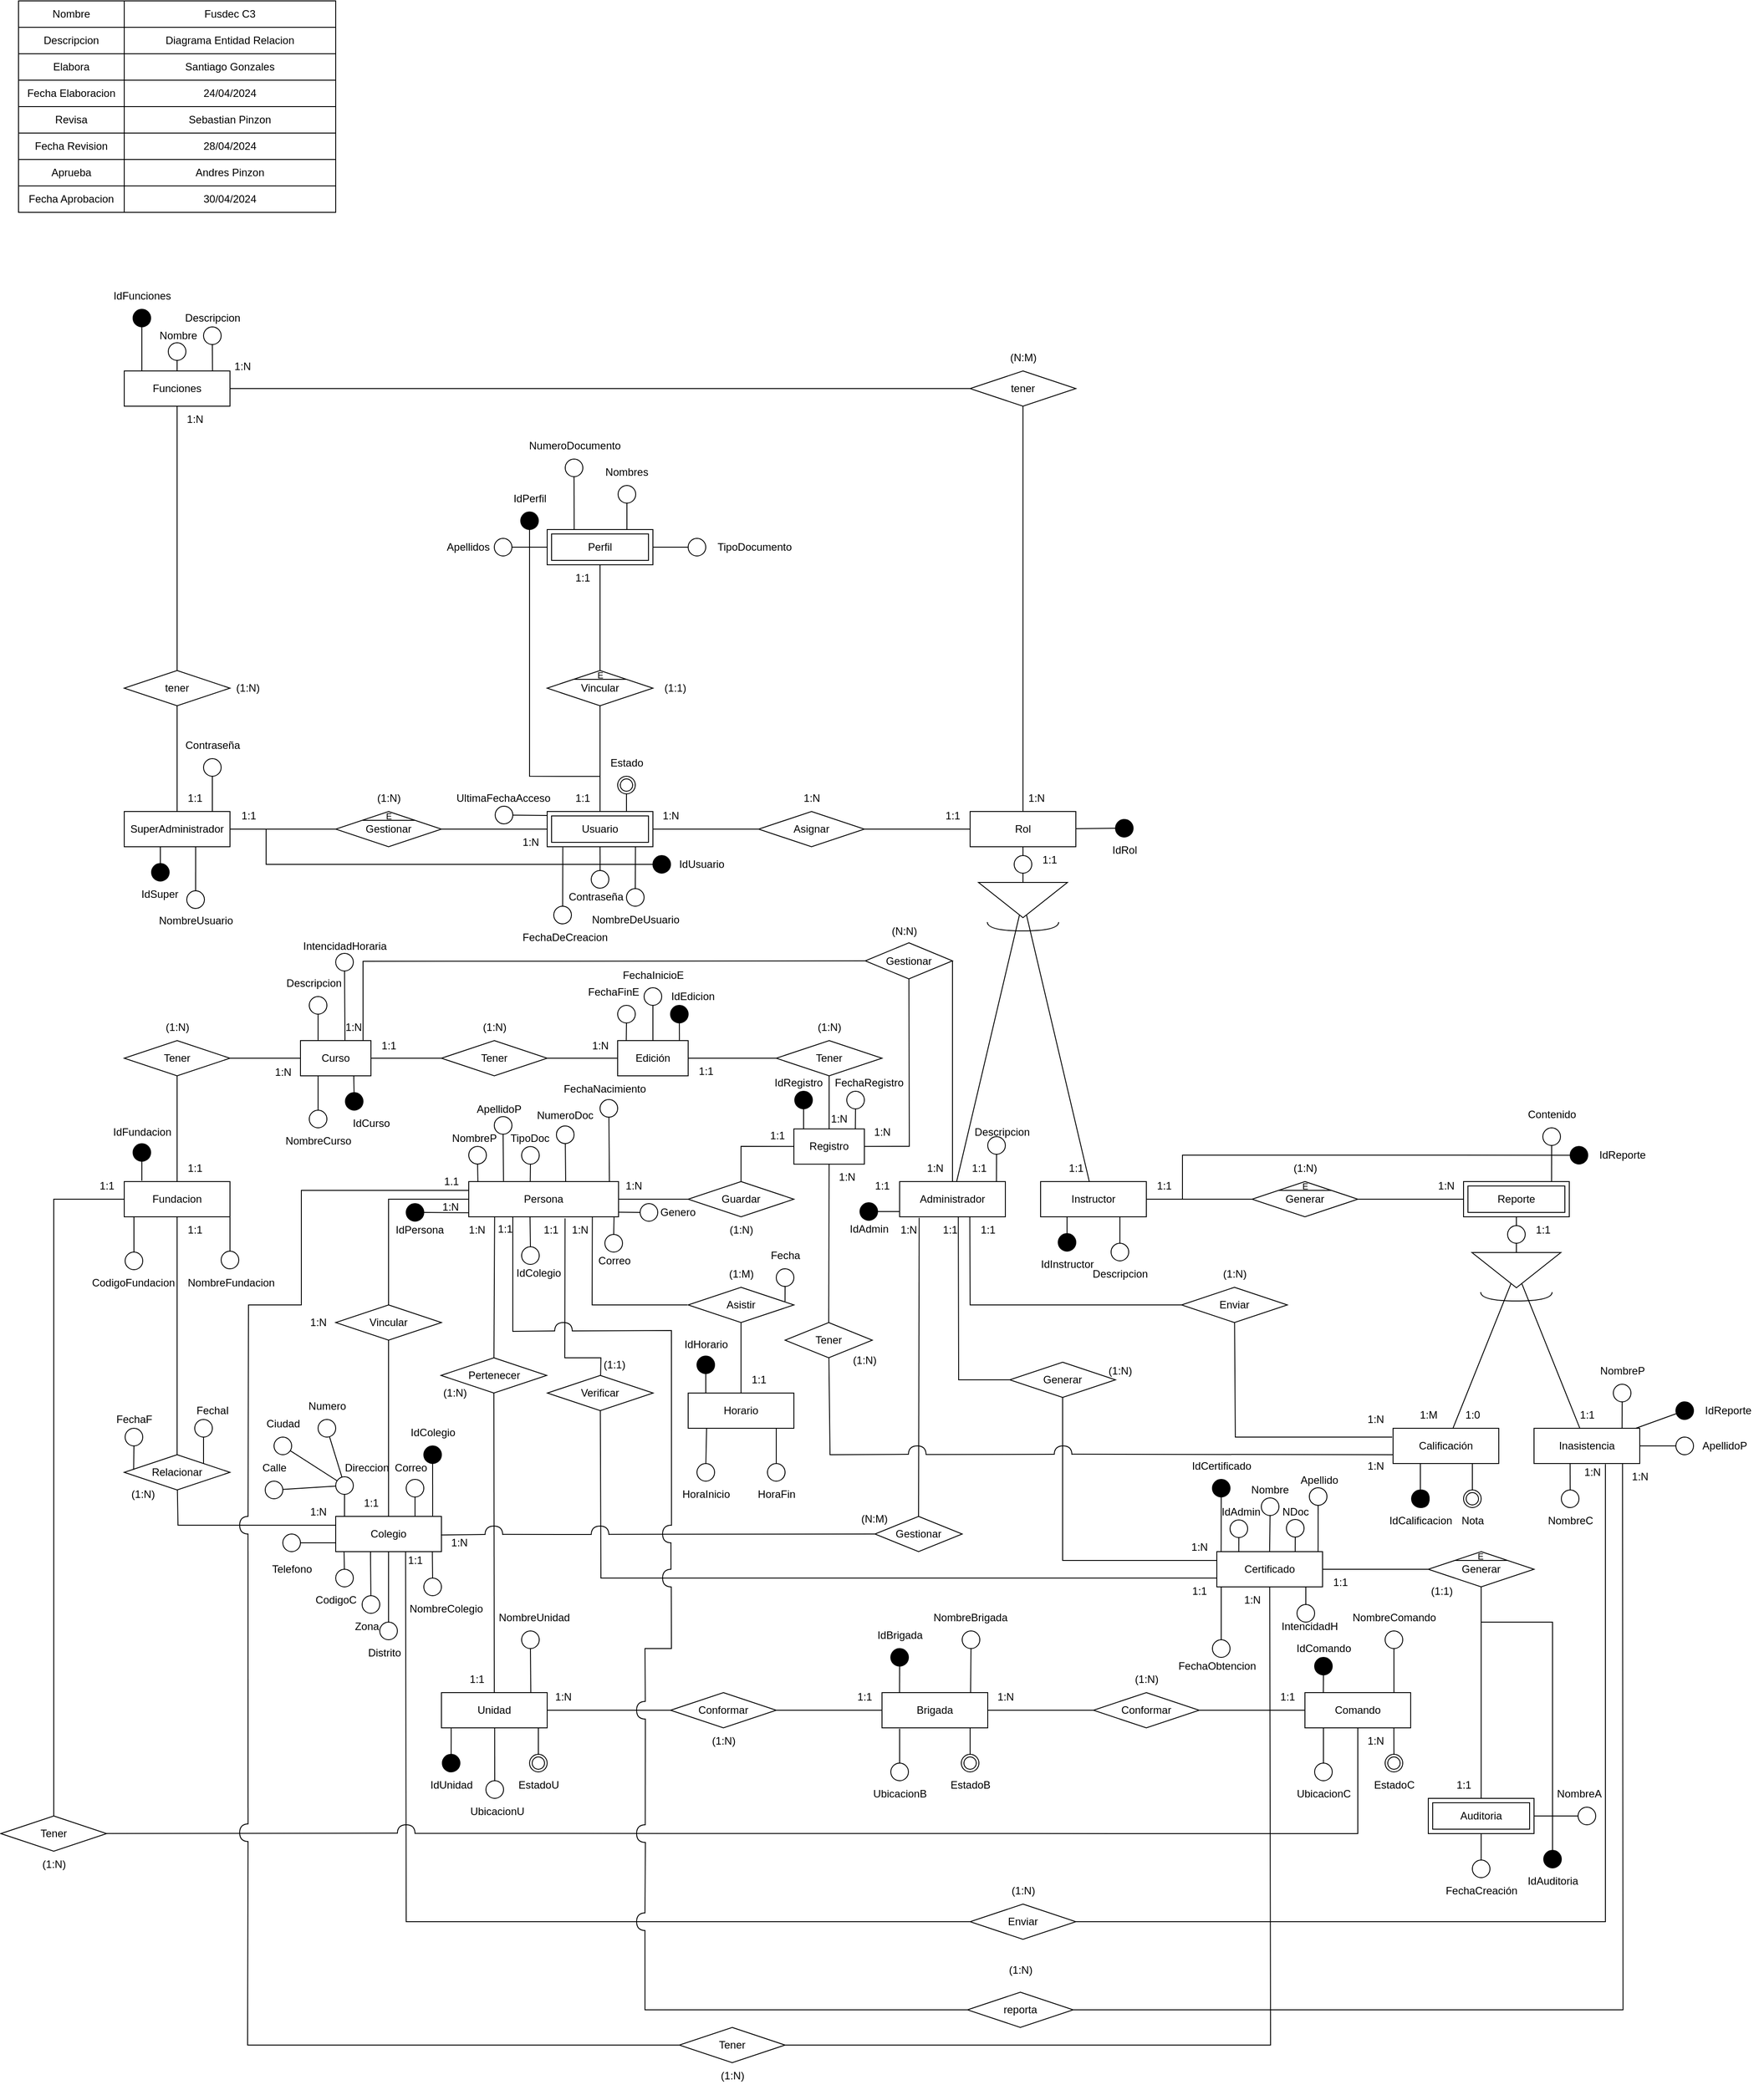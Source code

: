 <mxfile version="24.6.3" type="google">
  <diagram id="R2lEEEUBdFMjLlhIrx00" name="Page-1">
    <mxGraphModel grid="1" page="1" gridSize="10" guides="1" tooltips="1" connect="1" arrows="1" fold="1" pageScale="1" pageWidth="850" pageHeight="1100" math="0" shadow="0" extFonts="Permanent Marker^https://fonts.googleapis.com/css?family=Permanent+Marker">
      <root>
        <mxCell id="0" />
        <mxCell id="1" parent="0" />
        <mxCell id="bnHqVyYzXk2_vxnfAxpa-1" value="Fundacion" style="whiteSpace=wrap;html=1;align=center;" vertex="1" parent="1">
          <mxGeometry x="159" y="900" width="120" height="40" as="geometry" />
        </mxCell>
        <mxCell id="bnHqVyYzXk2_vxnfAxpa-3" value="SuperAdministrador" style="whiteSpace=wrap;html=1;align=center;" vertex="1" parent="1">
          <mxGeometry x="159" y="480" width="120" height="40" as="geometry" />
        </mxCell>
        <mxCell id="bnHqVyYzXk2_vxnfAxpa-5" value="" style="endArrow=none;html=1;rounded=0;" edge="1" parent="1">
          <mxGeometry relative="1" as="geometry">
            <mxPoint x="679.0" y="500" as="sourcePoint" />
            <mxPoint x="519" y="500" as="targetPoint" />
          </mxGeometry>
        </mxCell>
        <mxCell id="bnHqVyYzXk2_vxnfAxpa-6" value="" style="endArrow=none;html=1;rounded=0;" edge="1" parent="1" source="bnHqVyYzXk2_vxnfAxpa-3">
          <mxGeometry relative="1" as="geometry">
            <mxPoint x="579" y="390" as="sourcePoint" />
            <mxPoint x="399" y="500" as="targetPoint" />
          </mxGeometry>
        </mxCell>
        <mxCell id="bnHqVyYzXk2_vxnfAxpa-7" value="Usuario" style="shape=ext;margin=3;double=1;whiteSpace=wrap;html=1;align=center;" vertex="1" parent="1">
          <mxGeometry x="639" y="480" width="120" height="40" as="geometry" />
        </mxCell>
        <mxCell id="bnHqVyYzXk2_vxnfAxpa-10" value="Edición" style="whiteSpace=wrap;html=1;align=center;" vertex="1" parent="1">
          <mxGeometry x="719" y="740" width="80" height="40" as="geometry" />
        </mxCell>
        <mxCell id="bnHqVyYzXk2_vxnfAxpa-11" value="Certificado" style="whiteSpace=wrap;html=1;align=center;" vertex="1" parent="1">
          <mxGeometry x="1399" y="1320" width="120" height="40" as="geometry" />
        </mxCell>
        <mxCell id="bnHqVyYzXk2_vxnfAxpa-13" value="Inasistencia" style="whiteSpace=wrap;html=1;align=center;" vertex="1" parent="1">
          <mxGeometry x="1759" y="1180" width="120" height="40" as="geometry" />
        </mxCell>
        <mxCell id="bnHqVyYzXk2_vxnfAxpa-15" value="Horario" style="whiteSpace=wrap;html=1;align=center;" vertex="1" parent="1">
          <mxGeometry x="799" y="1140" width="120" height="40" as="geometry" />
        </mxCell>
        <mxCell id="bnHqVyYzXk2_vxnfAxpa-16" value="Calificación" style="whiteSpace=wrap;html=1;align=center;" vertex="1" parent="1">
          <mxGeometry x="1599" y="1180" width="120" height="40" as="geometry" />
        </mxCell>
        <mxCell id="bnHqVyYzXk2_vxnfAxpa-17" value="Administrador" style="whiteSpace=wrap;html=1;align=center;" vertex="1" parent="1">
          <mxGeometry x="1039" y="900" width="120" height="40" as="geometry" />
        </mxCell>
        <mxCell id="bnHqVyYzXk2_vxnfAxpa-18" value="Instructor" style="whiteSpace=wrap;html=1;align=center;" vertex="1" parent="1">
          <mxGeometry x="1199" y="900" width="120" height="40" as="geometry" />
        </mxCell>
        <mxCell id="bnHqVyYzXk2_vxnfAxpa-19" value="Rol" style="whiteSpace=wrap;html=1;align=center;" vertex="1" parent="1">
          <mxGeometry x="1119" y="480" width="120" height="40" as="geometry" />
        </mxCell>
        <mxCell id="bnHqVyYzXk2_vxnfAxpa-20" value="Unidad" style="whiteSpace=wrap;html=1;align=center;" vertex="1" parent="1">
          <mxGeometry x="519" y="1480" width="120" height="40" as="geometry" />
        </mxCell>
        <mxCell id="bnHqVyYzXk2_vxnfAxpa-21" value="Brigada" style="whiteSpace=wrap;html=1;align=center;" vertex="1" parent="1">
          <mxGeometry x="1019" y="1480" width="120" height="40" as="geometry" />
        </mxCell>
        <mxCell id="bnHqVyYzXk2_vxnfAxpa-22" value="Comando" style="whiteSpace=wrap;html=1;align=center;" vertex="1" parent="1">
          <mxGeometry x="1499" y="1480" width="120" height="40" as="geometry" />
        </mxCell>
        <mxCell id="bnHqVyYzXk2_vxnfAxpa-23" value="Colegio" style="whiteSpace=wrap;html=1;align=center;" vertex="1" parent="1">
          <mxGeometry x="399" y="1280" width="120" height="40" as="geometry" />
        </mxCell>
        <mxCell id="bnHqVyYzXk2_vxnfAxpa-24" value="Curso" style="whiteSpace=wrap;html=1;align=center;" vertex="1" parent="1">
          <mxGeometry x="359" y="740" width="80" height="40" as="geometry" />
        </mxCell>
        <mxCell id="bnHqVyYzXk2_vxnfAxpa-25" value="Persona" style="whiteSpace=wrap;html=1;align=center;" vertex="1" parent="1">
          <mxGeometry x="550" y="900" width="170" height="40" as="geometry" />
        </mxCell>
        <mxCell id="bnHqVyYzXk2_vxnfAxpa-27" value="Funciones" style="whiteSpace=wrap;html=1;align=center;" vertex="1" parent="1">
          <mxGeometry x="159" y="-20" width="120" height="40" as="geometry" />
        </mxCell>
        <mxCell id="bnHqVyYzXk2_vxnfAxpa-28" value="tener" style="shape=rhombus;perimeter=rhombusPerimeter;whiteSpace=wrap;html=1;align=center;" vertex="1" parent="1">
          <mxGeometry x="159" y="320" width="120" height="40" as="geometry" />
        </mxCell>
        <mxCell id="bnHqVyYzXk2_vxnfAxpa-29" value="" style="endArrow=none;html=1;rounded=0;" edge="1" parent="1" source="bnHqVyYzXk2_vxnfAxpa-27" target="bnHqVyYzXk2_vxnfAxpa-28">
          <mxGeometry relative="1" as="geometry">
            <mxPoint x="329" y="270" as="sourcePoint" />
            <mxPoint x="489" y="270" as="targetPoint" />
          </mxGeometry>
        </mxCell>
        <mxCell id="bnHqVyYzXk2_vxnfAxpa-30" value="" style="endArrow=none;html=1;rounded=0;" edge="1" parent="1" source="bnHqVyYzXk2_vxnfAxpa-28" target="bnHqVyYzXk2_vxnfAxpa-3">
          <mxGeometry relative="1" as="geometry">
            <mxPoint x="329" y="270" as="sourcePoint" />
            <mxPoint x="489" y="270" as="targetPoint" />
          </mxGeometry>
        </mxCell>
        <mxCell id="bnHqVyYzXk2_vxnfAxpa-31" value="1:1" style="text;html=1;align=center;verticalAlign=middle;resizable=0;points=[];autosize=1;strokeColor=none;fillColor=none;" vertex="1" parent="1">
          <mxGeometry x="280" y="470" width="40" height="30" as="geometry" />
        </mxCell>
        <mxCell id="bnHqVyYzXk2_vxnfAxpa-32" value="1:1" style="text;html=1;align=center;verticalAlign=middle;resizable=0;points=[];autosize=1;strokeColor=none;fillColor=none;" vertex="1" parent="1">
          <mxGeometry x="219" y="450" width="40" height="30" as="geometry" />
        </mxCell>
        <mxCell id="bnHqVyYzXk2_vxnfAxpa-33" value="(1:N)" style="text;html=1;align=center;verticalAlign=middle;resizable=0;points=[];autosize=1;strokeColor=none;fillColor=none;" vertex="1" parent="1">
          <mxGeometry x="434" y="450" width="50" height="30" as="geometry" />
        </mxCell>
        <mxCell id="bnHqVyYzXk2_vxnfAxpa-34" value="1:N" style="text;html=1;align=center;verticalAlign=middle;resizable=0;points=[];autosize=1;strokeColor=none;fillColor=none;" vertex="1" parent="1">
          <mxGeometry x="600" y="500" width="40" height="30" as="geometry" />
        </mxCell>
        <mxCell id="bnHqVyYzXk2_vxnfAxpa-35" value="(1:N)" style="text;html=1;align=center;verticalAlign=middle;resizable=0;points=[];autosize=1;strokeColor=none;fillColor=none;" vertex="1" parent="1">
          <mxGeometry x="274" y="325" width="50" height="30" as="geometry" />
        </mxCell>
        <mxCell id="bnHqVyYzXk2_vxnfAxpa-36" value="1:N" style="text;html=1;align=center;verticalAlign=middle;resizable=0;points=[];autosize=1;strokeColor=none;fillColor=none;" vertex="1" parent="1">
          <mxGeometry x="219" y="20" width="40" height="30" as="geometry" />
        </mxCell>
        <mxCell id="bnHqVyYzXk2_vxnfAxpa-37" value="Vincular" style="shape=rhombus;perimeter=rhombusPerimeter;whiteSpace=wrap;html=1;align=center;" vertex="1" parent="1">
          <mxGeometry x="639" y="320" width="120" height="40" as="geometry" />
        </mxCell>
        <mxCell id="bnHqVyYzXk2_vxnfAxpa-38" value="" style="endArrow=none;html=1;rounded=0;" edge="1" parent="1" source="bnHqVyYzXk2_vxnfAxpa-7" target="bnHqVyYzXk2_vxnfAxpa-37">
          <mxGeometry relative="1" as="geometry">
            <mxPoint x="539" y="550" as="sourcePoint" />
            <mxPoint x="699" y="550" as="targetPoint" />
          </mxGeometry>
        </mxCell>
        <mxCell id="bnHqVyYzXk2_vxnfAxpa-39" value="" style="endArrow=none;html=1;rounded=0;" edge="1" parent="1" source="bnHqVyYzXk2_vxnfAxpa-37" target="bnHqVyYzXk2_vxnfAxpa-44">
          <mxGeometry relative="1" as="geometry">
            <mxPoint x="679" y="560" as="sourcePoint" />
            <mxPoint x="1119" y="500" as="targetPoint" />
          </mxGeometry>
        </mxCell>
        <mxCell id="bnHqVyYzXk2_vxnfAxpa-40" value="1:1" style="text;html=1;align=center;verticalAlign=middle;resizable=0;points=[];autosize=1;strokeColor=none;fillColor=none;" vertex="1" parent="1">
          <mxGeometry x="659" y="450" width="40" height="30" as="geometry" />
        </mxCell>
        <mxCell id="bnHqVyYzXk2_vxnfAxpa-41" value="1:1" style="text;html=1;align=center;verticalAlign=middle;resizable=0;points=[];autosize=1;strokeColor=none;fillColor=none;" vertex="1" parent="1">
          <mxGeometry x="659" y="200" width="40" height="30" as="geometry" />
        </mxCell>
        <mxCell id="bnHqVyYzXk2_vxnfAxpa-43" value="(1:1)" style="text;html=1;align=center;verticalAlign=middle;resizable=0;points=[];autosize=1;strokeColor=none;fillColor=none;" vertex="1" parent="1">
          <mxGeometry x="759" y="325" width="50" height="30" as="geometry" />
        </mxCell>
        <mxCell id="bnHqVyYzXk2_vxnfAxpa-44" value="Perfil" style="shape=ext;margin=3;double=1;whiteSpace=wrap;html=1;align=center;" vertex="1" parent="1">
          <mxGeometry x="639" y="160" width="120" height="40" as="geometry" />
        </mxCell>
        <mxCell id="bnHqVyYzXk2_vxnfAxpa-47" value="Asignar" style="shape=rhombus;perimeter=rhombusPerimeter;whiteSpace=wrap;html=1;align=center;" vertex="1" parent="1">
          <mxGeometry x="879" y="480" width="120" height="40" as="geometry" />
        </mxCell>
        <mxCell id="bnHqVyYzXk2_vxnfAxpa-48" value="" style="endArrow=none;html=1;rounded=0;" edge="1" parent="1" source="bnHqVyYzXk2_vxnfAxpa-7" target="bnHqVyYzXk2_vxnfAxpa-47">
          <mxGeometry relative="1" as="geometry">
            <mxPoint x="779" y="380" as="sourcePoint" />
            <mxPoint x="939" y="380" as="targetPoint" />
          </mxGeometry>
        </mxCell>
        <mxCell id="bnHqVyYzXk2_vxnfAxpa-49" value="" style="endArrow=none;html=1;rounded=0;" edge="1" parent="1" source="bnHqVyYzXk2_vxnfAxpa-47" target="bnHqVyYzXk2_vxnfAxpa-19">
          <mxGeometry relative="1" as="geometry">
            <mxPoint x="779" y="380" as="sourcePoint" />
            <mxPoint x="939" y="380" as="targetPoint" />
          </mxGeometry>
        </mxCell>
        <mxCell id="bnHqVyYzXk2_vxnfAxpa-50" value="" style="ellipse;whiteSpace=wrap;html=1;aspect=fixed;" vertex="1" parent="1">
          <mxGeometry x="1169" y="530" width="20" height="20" as="geometry" />
        </mxCell>
        <mxCell id="bnHqVyYzXk2_vxnfAxpa-51" value="" style="endArrow=none;html=1;rounded=0;" edge="1" parent="1" source="bnHqVyYzXk2_vxnfAxpa-50" target="bnHqVyYzXk2_vxnfAxpa-19">
          <mxGeometry width="50" height="50" relative="1" as="geometry">
            <mxPoint x="1109" y="590" as="sourcePoint" />
            <mxPoint x="1159" y="540" as="targetPoint" />
          </mxGeometry>
        </mxCell>
        <mxCell id="bnHqVyYzXk2_vxnfAxpa-52" value="" style="triangle;whiteSpace=wrap;html=1;rotation=90;" vertex="1" parent="1">
          <mxGeometry x="1159" y="530" width="40" height="101" as="geometry" />
        </mxCell>
        <mxCell id="bnHqVyYzXk2_vxnfAxpa-53" value="" style="endArrow=none;html=1;rounded=0;" edge="1" parent="1" source="bnHqVyYzXk2_vxnfAxpa-50" target="bnHqVyYzXk2_vxnfAxpa-52">
          <mxGeometry width="50" height="50" relative="1" as="geometry">
            <mxPoint x="1179" y="670" as="sourcePoint" />
            <mxPoint x="1229" y="620" as="targetPoint" />
          </mxGeometry>
        </mxCell>
        <mxCell id="bnHqVyYzXk2_vxnfAxpa-55" value="" style="endArrow=none;html=1;rounded=0;" edge="1" parent="1" source="bnHqVyYzXk2_vxnfAxpa-52" target="bnHqVyYzXk2_vxnfAxpa-18">
          <mxGeometry relative="1" as="geometry">
            <mxPoint x="1129" y="790" as="sourcePoint" />
            <mxPoint x="1289" y="790" as="targetPoint" />
          </mxGeometry>
        </mxCell>
        <mxCell id="bnHqVyYzXk2_vxnfAxpa-56" value="" style="endArrow=none;html=1;rounded=0;" edge="1" parent="1" source="bnHqVyYzXk2_vxnfAxpa-52" target="bnHqVyYzXk2_vxnfAxpa-17">
          <mxGeometry relative="1" as="geometry">
            <mxPoint x="1129" y="790" as="sourcePoint" />
            <mxPoint x="1289" y="790" as="targetPoint" />
          </mxGeometry>
        </mxCell>
        <mxCell id="bnHqVyYzXk2_vxnfAxpa-57" value="" style="shape=requiredInterface;html=1;verticalLabelPosition=bottom;sketch=0;rotation=90;" vertex="1" parent="1">
          <mxGeometry x="1174" y="570" width="10" height="81" as="geometry" />
        </mxCell>
        <mxCell id="bnHqVyYzXk2_vxnfAxpa-59" value="1:1" style="text;html=1;align=center;verticalAlign=middle;resizable=0;points=[];autosize=1;strokeColor=none;fillColor=none;" vertex="1" parent="1">
          <mxGeometry x="1109" y="870" width="40" height="30" as="geometry" />
        </mxCell>
        <mxCell id="bnHqVyYzXk2_vxnfAxpa-60" value="1:1" style="text;html=1;align=center;verticalAlign=middle;resizable=0;points=[];autosize=1;strokeColor=none;fillColor=none;" vertex="1" parent="1">
          <mxGeometry x="1219" y="870" width="40" height="30" as="geometry" />
        </mxCell>
        <mxCell id="bnHqVyYzXk2_vxnfAxpa-61" value="1:1" style="text;html=1;align=center;verticalAlign=middle;resizable=0;points=[];autosize=1;strokeColor=none;fillColor=none;" vertex="1" parent="1">
          <mxGeometry x="1189" y="520" width="40" height="30" as="geometry" />
        </mxCell>
        <mxCell id="bnHqVyYzXk2_vxnfAxpa-63" value="Guardar" style="shape=rhombus;perimeter=rhombusPerimeter;whiteSpace=wrap;html=1;align=center;" vertex="1" parent="1">
          <mxGeometry x="799" y="900" width="120" height="40" as="geometry" />
        </mxCell>
        <mxCell id="bnHqVyYzXk2_vxnfAxpa-65" value="" style="endArrow=none;html=1;rounded=0;" edge="1" parent="1" source="bnHqVyYzXk2_vxnfAxpa-25" target="bnHqVyYzXk2_vxnfAxpa-63">
          <mxGeometry relative="1" as="geometry">
            <mxPoint x="949" y="850" as="sourcePoint" />
            <mxPoint x="1109" y="850" as="targetPoint" />
          </mxGeometry>
        </mxCell>
        <mxCell id="bnHqVyYzXk2_vxnfAxpa-67" value="Vincular" style="shape=rhombus;perimeter=rhombusPerimeter;whiteSpace=wrap;html=1;align=center;" vertex="1" parent="1">
          <mxGeometry x="399" y="1040" width="120" height="40" as="geometry" />
        </mxCell>
        <mxCell id="bnHqVyYzXk2_vxnfAxpa-68" value="" style="endArrow=none;html=1;rounded=0;" edge="1" parent="1" source="bnHqVyYzXk2_vxnfAxpa-25" target="bnHqVyYzXk2_vxnfAxpa-67">
          <mxGeometry relative="1" as="geometry">
            <mxPoint x="539" y="1100" as="sourcePoint" />
            <mxPoint x="699" y="1100" as="targetPoint" />
            <Array as="points">
              <mxPoint x="459" y="920" />
            </Array>
          </mxGeometry>
        </mxCell>
        <mxCell id="bnHqVyYzXk2_vxnfAxpa-69" value="" style="endArrow=none;html=1;rounded=0;entryX=0.5;entryY=1;entryDx=0;entryDy=0;" edge="1" parent="1" source="bnHqVyYzXk2_vxnfAxpa-23" target="bnHqVyYzXk2_vxnfAxpa-67">
          <mxGeometry relative="1" as="geometry">
            <mxPoint x="539" y="1160" as="sourcePoint" />
            <mxPoint x="459" y="1140" as="targetPoint" />
          </mxGeometry>
        </mxCell>
        <mxCell id="bnHqVyYzXk2_vxnfAxpa-70" value="(1:N)" style="text;html=1;align=center;verticalAlign=middle;resizable=0;points=[];autosize=1;strokeColor=none;fillColor=none;" vertex="1" parent="1">
          <mxGeometry x="834" y="940" width="50" height="30" as="geometry" />
        </mxCell>
        <mxCell id="bnHqVyYzXk2_vxnfAxpa-71" value="1:1" style="text;html=1;align=center;verticalAlign=middle;resizable=0;points=[];autosize=1;strokeColor=none;fillColor=none;" vertex="1" parent="1">
          <mxGeometry x="999" y="890" width="40" height="30" as="geometry" />
        </mxCell>
        <mxCell id="bnHqVyYzXk2_vxnfAxpa-72" value="1:N" style="text;html=1;align=center;verticalAlign=middle;resizable=0;points=[];autosize=1;strokeColor=none;fillColor=none;" vertex="1" parent="1">
          <mxGeometry x="716.5" y="890" width="40" height="30" as="geometry" />
        </mxCell>
        <mxCell id="bnHqVyYzXk2_vxnfAxpa-74" value="1:1" style="text;html=1;align=center;verticalAlign=middle;resizable=0;points=[];autosize=1;strokeColor=none;fillColor=none;" vertex="1" parent="1">
          <mxGeometry x="1079" y="470" width="40" height="30" as="geometry" />
        </mxCell>
        <mxCell id="bnHqVyYzXk2_vxnfAxpa-75" value="1:N" style="text;html=1;align=center;verticalAlign=middle;resizable=0;points=[];autosize=1;strokeColor=none;fillColor=none;" vertex="1" parent="1">
          <mxGeometry x="759" y="470" width="40" height="30" as="geometry" />
        </mxCell>
        <mxCell id="bnHqVyYzXk2_vxnfAxpa-76" value="1:N" style="text;html=1;align=center;verticalAlign=middle;resizable=0;points=[];autosize=1;strokeColor=none;fillColor=none;" vertex="1" parent="1">
          <mxGeometry x="919" y="450" width="40" height="30" as="geometry" />
        </mxCell>
        <mxCell id="bnHqVyYzXk2_vxnfAxpa-77" value="1:N" style="text;html=1;align=center;verticalAlign=middle;resizable=0;points=[];autosize=1;strokeColor=none;fillColor=none;" vertex="1" parent="1">
          <mxGeometry x="359" y="1045" width="40" height="30" as="geometry" />
        </mxCell>
        <mxCell id="bnHqVyYzXk2_vxnfAxpa-78" value="1:1" style="text;html=1;align=center;verticalAlign=middle;resizable=0;points=[];autosize=1;strokeColor=none;fillColor=none;" vertex="1" parent="1">
          <mxGeometry x="419" y="1250" width="40" height="30" as="geometry" />
        </mxCell>
        <mxCell id="bnHqVyYzXk2_vxnfAxpa-79" value="1:N" style="text;html=1;align=center;verticalAlign=middle;resizable=0;points=[];autosize=1;strokeColor=none;fillColor=none;" vertex="1" parent="1">
          <mxGeometry x="509" y="914" width="40" height="30" as="geometry" />
        </mxCell>
        <mxCell id="bnHqVyYzXk2_vxnfAxpa-81" value="Relacionar" style="shape=rhombus;perimeter=rhombusPerimeter;whiteSpace=wrap;html=1;align=center;" vertex="1" parent="1">
          <mxGeometry x="159" y="1210" width="120" height="40" as="geometry" />
        </mxCell>
        <mxCell id="bnHqVyYzXk2_vxnfAxpa-82" value="(1:N)" style="text;html=1;align=center;verticalAlign=middle;resizable=0;points=[];autosize=1;strokeColor=none;fillColor=none;" vertex="1" parent="1">
          <mxGeometry x="155" y="1240" width="50" height="30" as="geometry" />
        </mxCell>
        <mxCell id="bnHqVyYzXk2_vxnfAxpa-83" value="" style="endArrow=none;html=1;rounded=0;" edge="1" parent="1" source="bnHqVyYzXk2_vxnfAxpa-1" target="bnHqVyYzXk2_vxnfAxpa-81">
          <mxGeometry relative="1" as="geometry">
            <mxPoint x="489" y="1100" as="sourcePoint" />
            <mxPoint x="649" y="1100" as="targetPoint" />
          </mxGeometry>
        </mxCell>
        <mxCell id="bnHqVyYzXk2_vxnfAxpa-84" value="" style="endArrow=none;html=1;rounded=0;entryX=0;entryY=0.25;entryDx=0;entryDy=0;" edge="1" parent="1" source="bnHqVyYzXk2_vxnfAxpa-81" target="bnHqVyYzXk2_vxnfAxpa-23">
          <mxGeometry relative="1" as="geometry">
            <mxPoint x="489" y="1100" as="sourcePoint" />
            <mxPoint x="649" y="1100" as="targetPoint" />
            <Array as="points">
              <mxPoint x="220" y="1290" />
            </Array>
          </mxGeometry>
        </mxCell>
        <mxCell id="bnHqVyYzXk2_vxnfAxpa-85" value="1:1" style="text;html=1;align=center;verticalAlign=middle;resizable=0;points=[];autosize=1;strokeColor=none;fillColor=none;" vertex="1" parent="1">
          <mxGeometry x="219" y="940" width="40" height="30" as="geometry" />
        </mxCell>
        <mxCell id="bnHqVyYzXk2_vxnfAxpa-86" value="1:N" style="text;html=1;align=center;verticalAlign=middle;resizable=0;points=[];autosize=1;strokeColor=none;fillColor=none;" vertex="1" parent="1">
          <mxGeometry x="359" y="1260" width="40" height="30" as="geometry" />
        </mxCell>
        <mxCell id="bnHqVyYzXk2_vxnfAxpa-87" value="Pertenecer" style="shape=rhombus;perimeter=rhombusPerimeter;whiteSpace=wrap;html=1;align=center;" vertex="1" parent="1">
          <mxGeometry x="518.5" y="1100" width="120" height="40" as="geometry" />
        </mxCell>
        <mxCell id="bnHqVyYzXk2_vxnfAxpa-88" value="" style="endArrow=none;html=1;rounded=0;exitX=0.155;exitY=1.005;exitDx=0;exitDy=0;exitPerimeter=0;" edge="1" parent="1" target="bnHqVyYzXk2_vxnfAxpa-87">
          <mxGeometry relative="1" as="geometry">
            <mxPoint x="579.35" y="940.2" as="sourcePoint" />
            <mxPoint x="581.262" y="1100.079" as="targetPoint" />
            <Array as="points" />
          </mxGeometry>
        </mxCell>
        <mxCell id="bnHqVyYzXk2_vxnfAxpa-89" value="" style="endArrow=none;html=1;rounded=0;" edge="1" parent="1" source="bnHqVyYzXk2_vxnfAxpa-87" target="bnHqVyYzXk2_vxnfAxpa-20">
          <mxGeometry relative="1" as="geometry">
            <mxPoint x="839" y="1220" as="sourcePoint" />
            <mxPoint x="999" y="1220" as="targetPoint" />
          </mxGeometry>
        </mxCell>
        <mxCell id="bnHqVyYzXk2_vxnfAxpa-91" value="1:1" style="text;html=1;align=center;verticalAlign=middle;resizable=0;points=[];autosize=1;strokeColor=none;fillColor=none;" vertex="1" parent="1">
          <mxGeometry x="539" y="1450" width="40" height="30" as="geometry" />
        </mxCell>
        <mxCell id="bnHqVyYzXk2_vxnfAxpa-92" value="(1:N)" style="text;html=1;align=center;verticalAlign=middle;resizable=0;points=[];autosize=1;strokeColor=none;fillColor=none;" vertex="1" parent="1">
          <mxGeometry x="509" y="1125" width="50" height="30" as="geometry" />
        </mxCell>
        <mxCell id="bnHqVyYzXk2_vxnfAxpa-93" value="1:N" style="text;html=1;align=center;verticalAlign=middle;resizable=0;points=[];autosize=1;strokeColor=none;fillColor=none;" vertex="1" parent="1">
          <mxGeometry x="539" y="940" width="40" height="30" as="geometry" />
        </mxCell>
        <mxCell id="bnHqVyYzXk2_vxnfAxpa-99" value="Conformar" style="shape=rhombus;perimeter=rhombusPerimeter;whiteSpace=wrap;html=1;align=center;" vertex="1" parent="1">
          <mxGeometry x="779" y="1480" width="120" height="40" as="geometry" />
        </mxCell>
        <mxCell id="bnHqVyYzXk2_vxnfAxpa-100" value="" style="endArrow=none;html=1;rounded=0;" edge="1" parent="1" source="bnHqVyYzXk2_vxnfAxpa-20" target="bnHqVyYzXk2_vxnfAxpa-99">
          <mxGeometry relative="1" as="geometry">
            <mxPoint x="1149" y="1450" as="sourcePoint" />
            <mxPoint x="1309" y="1450" as="targetPoint" />
          </mxGeometry>
        </mxCell>
        <mxCell id="bnHqVyYzXk2_vxnfAxpa-101" value="" style="endArrow=none;html=1;rounded=0;" edge="1" parent="1" source="bnHqVyYzXk2_vxnfAxpa-99" target="bnHqVyYzXk2_vxnfAxpa-21">
          <mxGeometry relative="1" as="geometry">
            <mxPoint x="1189" y="1450" as="sourcePoint" />
            <mxPoint x="1349" y="1450" as="targetPoint" />
          </mxGeometry>
        </mxCell>
        <mxCell id="bnHqVyYzXk2_vxnfAxpa-102" value="1:1" style="text;html=1;align=center;verticalAlign=middle;resizable=0;points=[];autosize=1;strokeColor=none;fillColor=none;" vertex="1" parent="1">
          <mxGeometry x="979" y="1470" width="40" height="30" as="geometry" />
        </mxCell>
        <mxCell id="bnHqVyYzXk2_vxnfAxpa-104" value="(1:N)" style="text;html=1;align=center;verticalAlign=middle;resizable=0;points=[];autosize=1;strokeColor=none;fillColor=none;" vertex="1" parent="1">
          <mxGeometry x="814" y="1520" width="50" height="30" as="geometry" />
        </mxCell>
        <mxCell id="bnHqVyYzXk2_vxnfAxpa-105" value="1:N" style="text;html=1;align=center;verticalAlign=middle;resizable=0;points=[];autosize=1;strokeColor=none;fillColor=none;" vertex="1" parent="1">
          <mxGeometry x="636.5" y="1470" width="40" height="30" as="geometry" />
        </mxCell>
        <mxCell id="bnHqVyYzXk2_vxnfAxpa-106" value="Conformar" style="shape=rhombus;perimeter=rhombusPerimeter;whiteSpace=wrap;html=1;align=center;" vertex="1" parent="1">
          <mxGeometry x="1259" y="1480" width="120" height="40" as="geometry" />
        </mxCell>
        <mxCell id="bnHqVyYzXk2_vxnfAxpa-107" value="(1:N)" style="text;html=1;align=center;verticalAlign=middle;resizable=0;points=[];autosize=1;strokeColor=none;fillColor=none;" vertex="1" parent="1">
          <mxGeometry x="1294" y="1450" width="50" height="30" as="geometry" />
        </mxCell>
        <mxCell id="bnHqVyYzXk2_vxnfAxpa-108" value="" style="endArrow=none;html=1;rounded=0;" edge="1" parent="1" source="bnHqVyYzXk2_vxnfAxpa-106" target="bnHqVyYzXk2_vxnfAxpa-22">
          <mxGeometry relative="1" as="geometry">
            <mxPoint x="1389" y="1790" as="sourcePoint" />
            <mxPoint x="1549" y="1790" as="targetPoint" />
          </mxGeometry>
        </mxCell>
        <mxCell id="bnHqVyYzXk2_vxnfAxpa-109" value="" style="endArrow=none;html=1;rounded=0;" edge="1" parent="1" source="bnHqVyYzXk2_vxnfAxpa-21" target="bnHqVyYzXk2_vxnfAxpa-106">
          <mxGeometry relative="1" as="geometry">
            <mxPoint x="1389" y="1790" as="sourcePoint" />
            <mxPoint x="1549" y="1790" as="targetPoint" />
          </mxGeometry>
        </mxCell>
        <mxCell id="bnHqVyYzXk2_vxnfAxpa-110" value="1:1" style="text;html=1;align=center;verticalAlign=middle;resizable=0;points=[];autosize=1;strokeColor=none;fillColor=none;" vertex="1" parent="1">
          <mxGeometry x="1459" y="1470" width="40" height="30" as="geometry" />
        </mxCell>
        <mxCell id="bnHqVyYzXk2_vxnfAxpa-111" value="1:N" style="text;html=1;align=center;verticalAlign=middle;resizable=0;points=[];autosize=1;strokeColor=none;fillColor=none;" vertex="1" parent="1">
          <mxGeometry x="1139" y="1470" width="40" height="30" as="geometry" />
        </mxCell>
        <mxCell id="bnHqVyYzXk2_vxnfAxpa-112" value="Tener" style="shape=rhombus;perimeter=rhombusPerimeter;whiteSpace=wrap;html=1;align=center;" vertex="1" parent="1">
          <mxGeometry x="159" y="740" width="120" height="40" as="geometry" />
        </mxCell>
        <mxCell id="bnHqVyYzXk2_vxnfAxpa-113" value="" style="endArrow=none;html=1;rounded=0;" edge="1" parent="1" source="bnHqVyYzXk2_vxnfAxpa-112" target="bnHqVyYzXk2_vxnfAxpa-24">
          <mxGeometry relative="1" as="geometry">
            <mxPoint x="849" y="940" as="sourcePoint" />
            <mxPoint x="1009" y="940" as="targetPoint" />
          </mxGeometry>
        </mxCell>
        <mxCell id="bnHqVyYzXk2_vxnfAxpa-114" value="" style="endArrow=none;html=1;rounded=0;" edge="1" parent="1" source="bnHqVyYzXk2_vxnfAxpa-112" target="bnHqVyYzXk2_vxnfAxpa-1">
          <mxGeometry relative="1" as="geometry">
            <mxPoint x="849" y="940" as="sourcePoint" />
            <mxPoint x="1009" y="940" as="targetPoint" />
          </mxGeometry>
        </mxCell>
        <mxCell id="bnHqVyYzXk2_vxnfAxpa-116" value="Tener" style="shape=rhombus;perimeter=rhombusPerimeter;whiteSpace=wrap;html=1;align=center;" vertex="1" parent="1">
          <mxGeometry x="519" y="740" width="120" height="40" as="geometry" />
        </mxCell>
        <mxCell id="bnHqVyYzXk2_vxnfAxpa-117" value="" style="endArrow=none;html=1;rounded=0;" edge="1" parent="1" source="bnHqVyYzXk2_vxnfAxpa-24" target="bnHqVyYzXk2_vxnfAxpa-116">
          <mxGeometry relative="1" as="geometry">
            <mxPoint x="549" y="790" as="sourcePoint" />
            <mxPoint x="709" y="790" as="targetPoint" />
          </mxGeometry>
        </mxCell>
        <mxCell id="bnHqVyYzXk2_vxnfAxpa-118" value="" style="endArrow=none;html=1;rounded=0;" edge="1" parent="1" source="bnHqVyYzXk2_vxnfAxpa-10" target="bnHqVyYzXk2_vxnfAxpa-116">
          <mxGeometry relative="1" as="geometry">
            <mxPoint x="549" y="790" as="sourcePoint" />
            <mxPoint x="709" y="790" as="targetPoint" />
          </mxGeometry>
        </mxCell>
        <mxCell id="bnHqVyYzXk2_vxnfAxpa-125" value="1:N" style="text;html=1;align=center;verticalAlign=middle;resizable=0;points=[];autosize=1;strokeColor=none;fillColor=none;" vertex="1" parent="1">
          <mxGeometry x="679" y="731" width="40" height="30" as="geometry" />
        </mxCell>
        <mxCell id="bnHqVyYzXk2_vxnfAxpa-126" value="(1:N)" style="text;html=1;align=center;verticalAlign=middle;resizable=0;points=[];autosize=1;strokeColor=none;fillColor=none;" vertex="1" parent="1">
          <mxGeometry x="553.5" y="710" width="50" height="30" as="geometry" />
        </mxCell>
        <mxCell id="bnHqVyYzXk2_vxnfAxpa-127" value="1:1" style="text;html=1;align=center;verticalAlign=middle;resizable=0;points=[];autosize=1;strokeColor=none;fillColor=none;" vertex="1" parent="1">
          <mxGeometry x="439" y="731" width="40" height="30" as="geometry" />
        </mxCell>
        <mxCell id="bnHqVyYzXk2_vxnfAxpa-128" value="1:1" style="text;html=1;align=center;verticalAlign=middle;resizable=0;points=[];autosize=1;strokeColor=none;fillColor=none;" vertex="1" parent="1">
          <mxGeometry x="219" y="870" width="40" height="30" as="geometry" />
        </mxCell>
        <mxCell id="bnHqVyYzXk2_vxnfAxpa-129" value="1:N" style="text;html=1;align=center;verticalAlign=middle;resizable=0;points=[];autosize=1;strokeColor=none;fillColor=none;" vertex="1" parent="1">
          <mxGeometry x="319" y="761" width="40" height="30" as="geometry" />
        </mxCell>
        <mxCell id="bnHqVyYzXk2_vxnfAxpa-130" value="(1:N)" style="text;html=1;align=center;verticalAlign=middle;resizable=0;points=[];autosize=1;strokeColor=none;fillColor=none;" vertex="1" parent="1">
          <mxGeometry x="194" y="710" width="50" height="30" as="geometry" />
        </mxCell>
        <mxCell id="EsAxa2gjaYIZAnu0Ga7W-3" value="" style="ellipse;whiteSpace=wrap;html=1;aspect=fixed;" vertex="1" parent="1">
          <mxGeometry x="1729" y="950" width="20" height="20" as="geometry" />
        </mxCell>
        <mxCell id="EsAxa2gjaYIZAnu0Ga7W-4" value="" style="endArrow=none;html=1;rounded=0;" edge="1" parent="1" source="EsAxa2gjaYIZAnu0Ga7W-3">
          <mxGeometry width="50" height="50" relative="1" as="geometry">
            <mxPoint x="1669" y="1010" as="sourcePoint" />
            <mxPoint x="1739" y="940" as="targetPoint" />
          </mxGeometry>
        </mxCell>
        <mxCell id="EsAxa2gjaYIZAnu0Ga7W-5" value="" style="triangle;whiteSpace=wrap;html=1;rotation=90;" vertex="1" parent="1">
          <mxGeometry x="1719" y="950" width="40" height="101" as="geometry" />
        </mxCell>
        <mxCell id="EsAxa2gjaYIZAnu0Ga7W-6" value="" style="endArrow=none;html=1;rounded=0;" edge="1" parent="1" source="EsAxa2gjaYIZAnu0Ga7W-3" target="EsAxa2gjaYIZAnu0Ga7W-5">
          <mxGeometry width="50" height="50" relative="1" as="geometry">
            <mxPoint x="1739" y="1090" as="sourcePoint" />
            <mxPoint x="1789" y="1040" as="targetPoint" />
          </mxGeometry>
        </mxCell>
        <mxCell id="EsAxa2gjaYIZAnu0Ga7W-7" value="" style="endArrow=none;html=1;rounded=0;" edge="1" parent="1" source="EsAxa2gjaYIZAnu0Ga7W-5">
          <mxGeometry relative="1" as="geometry">
            <mxPoint x="1689" y="1070" as="sourcePoint" />
            <mxPoint x="1811" y="1180" as="targetPoint" />
          </mxGeometry>
        </mxCell>
        <mxCell id="EsAxa2gjaYIZAnu0Ga7W-8" value="" style="endArrow=none;html=1;rounded=0;" edge="1" parent="1" source="EsAxa2gjaYIZAnu0Ga7W-5">
          <mxGeometry relative="1" as="geometry">
            <mxPoint x="1689" y="1070" as="sourcePoint" />
            <mxPoint x="1667" y="1180" as="targetPoint" />
          </mxGeometry>
        </mxCell>
        <mxCell id="EsAxa2gjaYIZAnu0Ga7W-9" value="" style="shape=requiredInterface;html=1;verticalLabelPosition=bottom;sketch=0;rotation=90;" vertex="1" parent="1">
          <mxGeometry x="1734" y="990" width="10" height="81" as="geometry" />
        </mxCell>
        <mxCell id="EsAxa2gjaYIZAnu0Ga7W-10" value="1:0" style="text;html=1;align=center;verticalAlign=middle;resizable=0;points=[];autosize=1;strokeColor=none;fillColor=none;" vertex="1" parent="1">
          <mxGeometry x="1669" y="1150" width="40" height="30" as="geometry" />
        </mxCell>
        <mxCell id="EsAxa2gjaYIZAnu0Ga7W-11" value="1:1" style="text;html=1;align=center;verticalAlign=middle;resizable=0;points=[];autosize=1;strokeColor=none;fillColor=none;" vertex="1" parent="1">
          <mxGeometry x="1799" y="1150" width="40" height="30" as="geometry" />
        </mxCell>
        <mxCell id="EsAxa2gjaYIZAnu0Ga7W-12" value="1:1" style="text;html=1;align=center;verticalAlign=middle;resizable=0;points=[];autosize=1;strokeColor=none;fillColor=none;" vertex="1" parent="1">
          <mxGeometry x="1749" y="940" width="40" height="30" as="geometry" />
        </mxCell>
        <mxCell id="EsAxa2gjaYIZAnu0Ga7W-13" value="1:M" style="text;html=1;align=center;verticalAlign=middle;resizable=0;points=[];autosize=1;strokeColor=none;fillColor=none;" vertex="1" parent="1">
          <mxGeometry x="1619" y="1150" width="40" height="30" as="geometry" />
        </mxCell>
        <mxCell id="EsAxa2gjaYIZAnu0Ga7W-14" value="" style="endArrow=none;html=1;rounded=0;" edge="1" parent="1">
          <mxGeometry relative="1" as="geometry">
            <mxPoint x="1559" y="920" as="sourcePoint" />
            <mxPoint x="1679" y="920" as="targetPoint" />
          </mxGeometry>
        </mxCell>
        <mxCell id="EsAxa2gjaYIZAnu0Ga7W-15" value="" style="endArrow=none;html=1;rounded=0;" edge="1" parent="1" source="bnHqVyYzXk2_vxnfAxpa-18">
          <mxGeometry relative="1" as="geometry">
            <mxPoint x="1459" y="1040" as="sourcePoint" />
            <mxPoint x="1439" y="920" as="targetPoint" />
          </mxGeometry>
        </mxCell>
        <mxCell id="EsAxa2gjaYIZAnu0Ga7W-17" value="1:1" style="text;html=1;align=center;verticalAlign=middle;resizable=0;points=[];autosize=1;strokeColor=none;fillColor=none;" vertex="1" parent="1">
          <mxGeometry x="1319" y="890" width="40" height="30" as="geometry" />
        </mxCell>
        <mxCell id="EsAxa2gjaYIZAnu0Ga7W-19" value="1:N" style="text;html=1;align=center;verticalAlign=middle;resizable=0;points=[];autosize=1;strokeColor=none;fillColor=none;" vertex="1" parent="1">
          <mxGeometry x="1639" y="890" width="40" height="30" as="geometry" />
        </mxCell>
        <mxCell id="EsAxa2gjaYIZAnu0Ga7W-20" value="(1:N)" style="text;html=1;align=center;verticalAlign=middle;resizable=0;points=[];autosize=1;strokeColor=none;fillColor=none;" vertex="1" parent="1">
          <mxGeometry x="1474" y="870" width="50" height="30" as="geometry" />
        </mxCell>
        <mxCell id="EsAxa2gjaYIZAnu0Ga7W-21" value="Enviar" style="shape=rhombus;perimeter=rhombusPerimeter;whiteSpace=wrap;html=1;align=center;" vertex="1" parent="1">
          <mxGeometry x="1359" y="1020" width="120" height="40" as="geometry" />
        </mxCell>
        <mxCell id="EsAxa2gjaYIZAnu0Ga7W-22" value="" style="endArrow=none;html=1;rounded=0;exitX=0.664;exitY=0.997;exitDx=0;exitDy=0;exitPerimeter=0;" edge="1" parent="1" source="bnHqVyYzXk2_vxnfAxpa-17" target="EsAxa2gjaYIZAnu0Ga7W-21">
          <mxGeometry relative="1" as="geometry">
            <mxPoint x="1118" y="943" as="sourcePoint" />
            <mxPoint x="1719" y="1120" as="targetPoint" />
            <Array as="points">
              <mxPoint x="1119" y="1040" />
            </Array>
          </mxGeometry>
        </mxCell>
        <mxCell id="EsAxa2gjaYIZAnu0Ga7W-23" value="" style="endArrow=none;html=1;rounded=0;" edge="1" parent="1" source="EsAxa2gjaYIZAnu0Ga7W-21">
          <mxGeometry relative="1" as="geometry">
            <mxPoint x="1413" y="1060" as="sourcePoint" />
            <mxPoint x="1598" y="1190" as="targetPoint" />
            <Array as="points">
              <mxPoint x="1420" y="1190" />
            </Array>
          </mxGeometry>
        </mxCell>
        <mxCell id="EsAxa2gjaYIZAnu0Ga7W-24" value="1:1" style="text;html=1;align=center;verticalAlign=middle;resizable=0;points=[];autosize=1;strokeColor=none;fillColor=none;" vertex="1" parent="1">
          <mxGeometry x="1119" y="940" width="40" height="30" as="geometry" />
        </mxCell>
        <mxCell id="EsAxa2gjaYIZAnu0Ga7W-25" value="(1:N)" style="text;html=1;align=center;verticalAlign=middle;resizable=0;points=[];autosize=1;strokeColor=none;fillColor=none;" vertex="1" parent="1">
          <mxGeometry x="1394" y="990" width="50" height="30" as="geometry" />
        </mxCell>
        <mxCell id="EsAxa2gjaYIZAnu0Ga7W-26" value="1:N" style="text;html=1;align=center;verticalAlign=middle;resizable=0;points=[];autosize=1;strokeColor=none;fillColor=none;" vertex="1" parent="1">
          <mxGeometry x="1559" y="1155" width="40" height="30" as="geometry" />
        </mxCell>
        <mxCell id="EsAxa2gjaYIZAnu0Ga7W-27" value="Enviar" style="shape=rhombus;perimeter=rhombusPerimeter;whiteSpace=wrap;html=1;align=center;" vertex="1" parent="1">
          <mxGeometry x="1119" y="1720" width="120" height="40" as="geometry" />
        </mxCell>
        <mxCell id="EsAxa2gjaYIZAnu0Ga7W-28" value="" style="endArrow=none;html=1;rounded=0;entryX=0.675;entryY=1.02;entryDx=0;entryDy=0;entryPerimeter=0;" edge="1" parent="1" source="EsAxa2gjaYIZAnu0Ga7W-27" target="bnHqVyYzXk2_vxnfAxpa-13">
          <mxGeometry relative="1" as="geometry">
            <mxPoint x="1329" y="1500" as="sourcePoint" />
            <mxPoint x="1889" y="1310" as="targetPoint" />
            <Array as="points">
              <mxPoint x="1840" y="1740" />
            </Array>
          </mxGeometry>
        </mxCell>
        <mxCell id="EsAxa2gjaYIZAnu0Ga7W-29" value="" style="endArrow=none;html=1;rounded=0;exitX=0.661;exitY=1.01;exitDx=0;exitDy=0;exitPerimeter=0;" edge="1" parent="1" source="bnHqVyYzXk2_vxnfAxpa-23" target="EsAxa2gjaYIZAnu0Ga7W-27">
          <mxGeometry relative="1" as="geometry">
            <mxPoint x="809" y="1420" as="sourcePoint" />
            <mxPoint x="969" y="1420" as="targetPoint" />
            <Array as="points">
              <mxPoint x="479" y="1740" />
            </Array>
          </mxGeometry>
        </mxCell>
        <mxCell id="EsAxa2gjaYIZAnu0Ga7W-30" value="1:N" style="text;html=1;align=center;verticalAlign=middle;resizable=0;points=[];autosize=1;strokeColor=none;fillColor=none;" vertex="1" parent="1">
          <mxGeometry x="1805" y="1215" width="40" height="30" as="geometry" />
        </mxCell>
        <mxCell id="EsAxa2gjaYIZAnu0Ga7W-31" value="1:1" style="text;html=1;align=center;verticalAlign=middle;resizable=0;points=[];autosize=1;strokeColor=none;fillColor=none;" vertex="1" parent="1">
          <mxGeometry x="469" y="1315" width="40" height="30" as="geometry" />
        </mxCell>
        <mxCell id="EsAxa2gjaYIZAnu0Ga7W-32" value="(1:N)" style="text;html=1;align=center;verticalAlign=middle;resizable=0;points=[];autosize=1;strokeColor=none;fillColor=none;" vertex="1" parent="1">
          <mxGeometry x="1154" y="1690" width="50" height="30" as="geometry" />
        </mxCell>
        <mxCell id="EsAxa2gjaYIZAnu0Ga7W-33" value="Generar" style="shape=rhombus;perimeter=rhombusPerimeter;whiteSpace=wrap;html=1;align=center;" vertex="1" parent="1">
          <mxGeometry x="1164" y="1105" width="120" height="40" as="geometry" />
        </mxCell>
        <mxCell id="EsAxa2gjaYIZAnu0Ga7W-34" value="" style="endArrow=none;html=1;rounded=0;entryX=0;entryY=0.25;entryDx=0;entryDy=0;" edge="1" parent="1" source="EsAxa2gjaYIZAnu0Ga7W-33" target="bnHqVyYzXk2_vxnfAxpa-11">
          <mxGeometry relative="1" as="geometry">
            <mxPoint x="1269" y="1290" as="sourcePoint" />
            <mxPoint x="1429" y="1290" as="targetPoint" />
            <Array as="points">
              <mxPoint x="1224" y="1330" />
            </Array>
          </mxGeometry>
        </mxCell>
        <mxCell id="EsAxa2gjaYIZAnu0Ga7W-35" value="" style="endArrow=none;html=1;rounded=0;exitX=0.555;exitY=1.001;exitDx=0;exitDy=0;exitPerimeter=0;" edge="1" parent="1" source="bnHqVyYzXk2_vxnfAxpa-17" target="EsAxa2gjaYIZAnu0Ga7W-33">
          <mxGeometry relative="1" as="geometry">
            <mxPoint x="1169" y="1040" as="sourcePoint" />
            <mxPoint x="1329" y="1040" as="targetPoint" />
            <Array as="points">
              <mxPoint x="1106" y="1125" />
            </Array>
          </mxGeometry>
        </mxCell>
        <mxCell id="EsAxa2gjaYIZAnu0Ga7W-37" value="1:1" style="text;html=1;align=center;verticalAlign=middle;resizable=0;points=[];autosize=1;strokeColor=none;fillColor=none;" vertex="1" parent="1">
          <mxGeometry x="1076" y="939.98" width="40" height="30" as="geometry" />
        </mxCell>
        <mxCell id="EsAxa2gjaYIZAnu0Ga7W-38" value="1:N" style="text;html=1;align=center;verticalAlign=middle;resizable=0;points=[];autosize=1;strokeColor=none;fillColor=none;" vertex="1" parent="1">
          <mxGeometry x="1359" y="1300" width="40" height="30" as="geometry" />
        </mxCell>
        <mxCell id="EsAxa2gjaYIZAnu0Ga7W-39" value="(1:N)" style="text;html=1;align=center;verticalAlign=middle;resizable=0;points=[];autosize=1;strokeColor=none;fillColor=none;" vertex="1" parent="1">
          <mxGeometry x="1264" y="1100" width="50" height="30" as="geometry" />
        </mxCell>
        <mxCell id="EsAxa2gjaYIZAnu0Ga7W-41" value="Generar" style="shape=rhombus;perimeter=rhombusPerimeter;whiteSpace=wrap;html=1;align=center;" vertex="1" parent="1">
          <mxGeometry x="1639" y="1320" width="120" height="40" as="geometry" />
        </mxCell>
        <mxCell id="EsAxa2gjaYIZAnu0Ga7W-42" value="" style="endArrow=none;html=1;rounded=0;" edge="1" parent="1" source="bnHqVyYzXk2_vxnfAxpa-11" target="EsAxa2gjaYIZAnu0Ga7W-41">
          <mxGeometry relative="1" as="geometry">
            <mxPoint x="1499" y="1430" as="sourcePoint" />
            <mxPoint x="1659" y="1430" as="targetPoint" />
          </mxGeometry>
        </mxCell>
        <mxCell id="EsAxa2gjaYIZAnu0Ga7W-43" value="" style="endArrow=none;html=1;rounded=0;" edge="1" parent="1" source="EsAxa2gjaYIZAnu0Ga7W-41" target="QvCGTi7tUN4Bv_SGT19j-25">
          <mxGeometry relative="1" as="geometry">
            <mxPoint x="1499" y="1370" as="sourcePoint" />
            <mxPoint x="1699" y="1500" as="targetPoint" />
          </mxGeometry>
        </mxCell>
        <mxCell id="EsAxa2gjaYIZAnu0Ga7W-44" value="1:1" style="text;html=1;align=center;verticalAlign=middle;resizable=0;points=[];autosize=1;strokeColor=none;fillColor=none;" vertex="1" parent="1">
          <mxGeometry x="1519" y="1340" width="40" height="30" as="geometry" />
        </mxCell>
        <mxCell id="EsAxa2gjaYIZAnu0Ga7W-45" value="(1:1)" style="text;html=1;align=center;verticalAlign=middle;resizable=0;points=[];autosize=1;strokeColor=none;fillColor=none;" vertex="1" parent="1">
          <mxGeometry x="1629" y="1350" width="50" height="30" as="geometry" />
        </mxCell>
        <mxCell id="EsAxa2gjaYIZAnu0Ga7W-46" value="1:1" style="text;html=1;align=center;verticalAlign=middle;resizable=0;points=[];autosize=1;strokeColor=none;fillColor=none;" vertex="1" parent="1">
          <mxGeometry x="1659" y="1570" width="40" height="30" as="geometry" />
        </mxCell>
        <mxCell id="EsAxa2gjaYIZAnu0Ga7W-48" value="Verificar" style="shape=rhombus;perimeter=rhombusPerimeter;whiteSpace=wrap;html=1;align=center;" vertex="1" parent="1">
          <mxGeometry x="639.25" y="1120" width="120" height="40" as="geometry" />
        </mxCell>
        <mxCell id="EsAxa2gjaYIZAnu0Ga7W-49" value="" style="endArrow=none;html=1;rounded=0;exitX=0.531;exitY=1.044;exitDx=0;exitDy=0;exitPerimeter=0;" edge="1" parent="1" target="EsAxa2gjaYIZAnu0Ga7W-48">
          <mxGeometry relative="1" as="geometry">
            <mxPoint x="659.27" y="941.76" as="sourcePoint" />
            <mxPoint x="718.623" y="1120.124" as="targetPoint" />
            <Array as="points">
              <mxPoint x="659" y="1100" />
              <mxPoint x="700" y="1100" />
            </Array>
          </mxGeometry>
        </mxCell>
        <mxCell id="EsAxa2gjaYIZAnu0Ga7W-50" value="" style="endArrow=none;html=1;rounded=0;entryX=0;entryY=0.75;entryDx=0;entryDy=0;" edge="1" parent="1" source="EsAxa2gjaYIZAnu0Ga7W-48" target="bnHqVyYzXk2_vxnfAxpa-11">
          <mxGeometry relative="1" as="geometry">
            <mxPoint x="949" y="1190" as="sourcePoint" />
            <mxPoint x="1109" y="1190" as="targetPoint" />
            <Array as="points">
              <mxPoint x="700" y="1350" />
            </Array>
          </mxGeometry>
        </mxCell>
        <mxCell id="EsAxa2gjaYIZAnu0Ga7W-51" value="(1:1)" style="text;html=1;align=center;verticalAlign=middle;resizable=0;points=[];autosize=1;strokeColor=none;fillColor=none;" vertex="1" parent="1">
          <mxGeometry x="689.5" y="1093" width="50" height="30" as="geometry" />
        </mxCell>
        <mxCell id="EsAxa2gjaYIZAnu0Ga7W-52" value="1:1" style="text;html=1;align=center;verticalAlign=middle;resizable=0;points=[];autosize=1;strokeColor=none;fillColor=none;" vertex="1" parent="1">
          <mxGeometry x="622.5" y="939.98" width="40" height="30" as="geometry" />
        </mxCell>
        <mxCell id="EsAxa2gjaYIZAnu0Ga7W-53" value="1:1" style="text;html=1;align=center;verticalAlign=middle;resizable=0;points=[];autosize=1;strokeColor=none;fillColor=none;" vertex="1" parent="1">
          <mxGeometry x="1359" y="1350" width="40" height="30" as="geometry" />
        </mxCell>
        <mxCell id="EsAxa2gjaYIZAnu0Ga7W-55" value="&lt;span style=&quot;text-wrap: nowrap;&quot;&gt;Asistir&lt;/span&gt;" style="shape=rhombus;perimeter=rhombusPerimeter;whiteSpace=wrap;html=1;align=center;" vertex="1" parent="1">
          <mxGeometry x="799" y="1020" width="120" height="40" as="geometry" />
        </mxCell>
        <mxCell id="EsAxa2gjaYIZAnu0Ga7W-56" value="" style="endArrow=none;html=1;rounded=0;exitX=0.831;exitY=0.999;exitDx=0;exitDy=0;exitPerimeter=0;" edge="1" parent="1">
          <mxGeometry relative="1" as="geometry">
            <mxPoint x="690.27" y="939.96" as="sourcePoint" />
            <mxPoint x="798" y="1040" as="targetPoint" />
            <Array as="points">
              <mxPoint x="690" y="1040" />
            </Array>
          </mxGeometry>
        </mxCell>
        <mxCell id="EsAxa2gjaYIZAnu0Ga7W-57" value="" style="endArrow=none;html=1;rounded=0;" edge="1" parent="1" source="EsAxa2gjaYIZAnu0Ga7W-55" target="bnHqVyYzXk2_vxnfAxpa-15">
          <mxGeometry relative="1" as="geometry">
            <mxPoint x="969" y="1160" as="sourcePoint" />
            <mxPoint x="1129" y="1160" as="targetPoint" />
          </mxGeometry>
        </mxCell>
        <mxCell id="EsAxa2gjaYIZAnu0Ga7W-58" value="1:1" style="text;html=1;align=center;verticalAlign=middle;resizable=0;points=[];autosize=1;strokeColor=none;fillColor=none;" vertex="1" parent="1">
          <mxGeometry x="859" y="1110" width="40" height="30" as="geometry" />
        </mxCell>
        <mxCell id="EsAxa2gjaYIZAnu0Ga7W-59" value="(1:M)" style="text;html=1;align=center;verticalAlign=middle;resizable=0;points=[];autosize=1;strokeColor=none;fillColor=none;" vertex="1" parent="1">
          <mxGeometry x="834" y="990" width="50" height="30" as="geometry" />
        </mxCell>
        <mxCell id="EsAxa2gjaYIZAnu0Ga7W-60" value="1:N" style="text;html=1;align=center;verticalAlign=middle;resizable=0;points=[];autosize=1;strokeColor=none;fillColor=none;" vertex="1" parent="1">
          <mxGeometry x="656" y="940" width="40" height="30" as="geometry" />
        </mxCell>
        <mxCell id="waYn45aVhR9iZx8Q-UcU-1" value="" style="endArrow=none;html=1;rounded=0;" edge="1" parent="1" source="5efJrkO7kqUOulDjqsmw-2" target="bnHqVyYzXk2_vxnfAxpa-63">
          <mxGeometry relative="1" as="geometry">
            <mxPoint x="860" y="820" as="sourcePoint" />
            <mxPoint x="909" y="960" as="targetPoint" />
            <Array as="points">
              <mxPoint x="859" y="860" />
            </Array>
          </mxGeometry>
        </mxCell>
        <mxCell id="waYn45aVhR9iZx8Q-UcU-2" value="1:1" style="text;html=1;align=center;verticalAlign=middle;resizable=0;points=[];autosize=1;strokeColor=none;fillColor=none;" vertex="1" parent="1">
          <mxGeometry x="880" y="832.76" width="40" height="30" as="geometry" />
        </mxCell>
        <mxCell id="x06o46YJCL5qvr2tfRmW-2" value="" style="ellipse;whiteSpace=wrap;html=1;aspect=fixed;fillColor=#000000;" vertex="1" parent="1">
          <mxGeometry x="169" y="-90" width="20" height="20" as="geometry" />
        </mxCell>
        <mxCell id="x06o46YJCL5qvr2tfRmW-3" value="" style="ellipse;whiteSpace=wrap;html=1;aspect=fixed;strokeColor=#000000;fillColor=#FFFFFF;" vertex="1" parent="1">
          <mxGeometry x="249" y="-70" width="20" height="20" as="geometry" />
        </mxCell>
        <mxCell id="x06o46YJCL5qvr2tfRmW-4" value="IdFunciones" style="text;html=1;align=center;verticalAlign=middle;resizable=0;points=[];autosize=1;strokeColor=none;fillColor=none;" vertex="1" parent="1">
          <mxGeometry x="134" y="-120" width="90" height="30" as="geometry" />
        </mxCell>
        <mxCell id="x06o46YJCL5qvr2tfRmW-5" value="Nombre" style="text;html=1;align=center;verticalAlign=middle;resizable=0;points=[];autosize=1;strokeColor=none;fillColor=none;" vertex="1" parent="1">
          <mxGeometry x="185" y="-75" width="70" height="30" as="geometry" />
        </mxCell>
        <mxCell id="x06o46YJCL5qvr2tfRmW-6" value="Descripcion" style="text;html=1;align=center;verticalAlign=middle;resizable=0;points=[];autosize=1;strokeColor=none;fillColor=none;" vertex="1" parent="1">
          <mxGeometry x="214" y="-95" width="90" height="30" as="geometry" />
        </mxCell>
        <mxCell id="x06o46YJCL5qvr2tfRmW-7" value="" style="ellipse;whiteSpace=wrap;html=1;aspect=fixed;strokeColor=#000000;fillColor=#FFFFFF;" vertex="1" parent="1">
          <mxGeometry x="209" y="-52" width="20" height="20" as="geometry" />
        </mxCell>
        <mxCell id="x06o46YJCL5qvr2tfRmW-8" value="" style="endArrow=none;html=1;rounded=0;" edge="1" parent="1" source="x06o46YJCL5qvr2tfRmW-2">
          <mxGeometry relative="1" as="geometry">
            <mxPoint x="178.869" y="-69.001" as="sourcePoint" />
            <mxPoint x="179" y="-20" as="targetPoint" />
          </mxGeometry>
        </mxCell>
        <mxCell id="x06o46YJCL5qvr2tfRmW-9" value="" style="endArrow=none;html=1;rounded=0;" edge="1" parent="1" source="bnHqVyYzXk2_vxnfAxpa-27" target="x06o46YJCL5qvr2tfRmW-7">
          <mxGeometry relative="1" as="geometry">
            <mxPoint x="189" y="-40" as="sourcePoint" />
            <mxPoint x="349" y="-40" as="targetPoint" />
          </mxGeometry>
        </mxCell>
        <mxCell id="x06o46YJCL5qvr2tfRmW-10" value="" style="endArrow=none;html=1;rounded=0;entryX=0.835;entryY=0.01;entryDx=0;entryDy=0;entryPerimeter=0;" edge="1" parent="1" source="x06o46YJCL5qvr2tfRmW-3">
          <mxGeometry relative="1" as="geometry">
            <mxPoint x="259.832" y="-50.001" as="sourcePoint" />
            <mxPoint x="259.2" y="-19.6" as="targetPoint" />
          </mxGeometry>
        </mxCell>
        <mxCell id="x06o46YJCL5qvr2tfRmW-11" value="" style="ellipse;whiteSpace=wrap;html=1;aspect=fixed;fillColor=#000000;" vertex="1" parent="1">
          <mxGeometry x="759" y="530" width="20" height="20" as="geometry" />
        </mxCell>
        <mxCell id="x06o46YJCL5qvr2tfRmW-12" value="IdUsuario" style="text;html=1;align=center;verticalAlign=middle;resizable=0;points=[];autosize=1;strokeColor=none;fillColor=none;" vertex="1" parent="1">
          <mxGeometry x="779" y="525" width="70" height="30" as="geometry" />
        </mxCell>
        <mxCell id="x06o46YJCL5qvr2tfRmW-13" value="" style="endArrow=none;html=1;rounded=0;" edge="1" parent="1" source="x06o46YJCL5qvr2tfRmW-11">
          <mxGeometry relative="1" as="geometry">
            <mxPoint x="656.369" y="580.999" as="sourcePoint" />
            <mxPoint x="320" y="500" as="targetPoint" />
            <Array as="points">
              <mxPoint x="320" y="540" />
            </Array>
          </mxGeometry>
        </mxCell>
        <mxCell id="x06o46YJCL5qvr2tfRmW-14" value="Contraseña" style="text;html=1;align=center;verticalAlign=middle;resizable=0;points=[];autosize=1;strokeColor=none;fillColor=none;" vertex="1" parent="1">
          <mxGeometry x="649" y="562" width="90" height="30" as="geometry" />
        </mxCell>
        <mxCell id="x06o46YJCL5qvr2tfRmW-15" value="" style="ellipse;whiteSpace=wrap;html=1;aspect=fixed;strokeColor=#000000;fillColor=#FFFFFF;rotation=5;" vertex="1" parent="1">
          <mxGeometry x="689" y="547" width="20" height="20" as="geometry" />
        </mxCell>
        <mxCell id="x06o46YJCL5qvr2tfRmW-16" value="" style="endArrow=none;html=1;rounded=0;" edge="1" parent="1" source="bnHqVyYzXk2_vxnfAxpa-7" target="x06o46YJCL5qvr2tfRmW-15">
          <mxGeometry relative="1" as="geometry">
            <mxPoint x="714" y="600" as="sourcePoint" />
            <mxPoint x="844" y="590" as="targetPoint" />
          </mxGeometry>
        </mxCell>
        <mxCell id="x06o46YJCL5qvr2tfRmW-17" value="NombreDeUsuario" style="text;html=1;align=center;verticalAlign=middle;resizable=0;points=[];autosize=1;strokeColor=none;fillColor=none;" vertex="1" parent="1">
          <mxGeometry x="679" y="587.5" width="120" height="30" as="geometry" />
        </mxCell>
        <mxCell id="x06o46YJCL5qvr2tfRmW-18" value="" style="ellipse;whiteSpace=wrap;html=1;aspect=fixed;strokeColor=#000000;fillColor=#FFFFFF;" vertex="1" parent="1">
          <mxGeometry x="729" y="567.5" width="20" height="20" as="geometry" />
        </mxCell>
        <mxCell id="x06o46YJCL5qvr2tfRmW-19" value="" style="endArrow=none;html=1;rounded=0;exitX=0.835;exitY=1.005;exitDx=0;exitDy=0;exitPerimeter=0;" edge="1" parent="1" source="bnHqVyYzXk2_vxnfAxpa-7" target="x06o46YJCL5qvr2tfRmW-18">
          <mxGeometry relative="1" as="geometry">
            <mxPoint x="744" y="640" as="sourcePoint" />
            <mxPoint x="874" y="630" as="targetPoint" />
          </mxGeometry>
        </mxCell>
        <mxCell id="x06o46YJCL5qvr2tfRmW-20" value="Estado" style="text;html=1;align=center;verticalAlign=middle;resizable=0;points=[];autosize=1;strokeColor=none;fillColor=none;" vertex="1" parent="1">
          <mxGeometry x="699" y="410" width="60" height="30" as="geometry" />
        </mxCell>
        <mxCell id="x06o46YJCL5qvr2tfRmW-22" value="" style="endArrow=none;html=1;rounded=0;" edge="1" parent="1">
          <mxGeometry relative="1" as="geometry">
            <mxPoint x="729" y="480" as="sourcePoint" />
            <mxPoint x="729" y="460" as="targetPoint" />
          </mxGeometry>
        </mxCell>
        <mxCell id="x06o46YJCL5qvr2tfRmW-23" value="" style="ellipse;shape=doubleEllipse;margin=3;whiteSpace=wrap;html=1;align=center;" vertex="1" parent="1">
          <mxGeometry x="719" y="440" width="20" height="20" as="geometry" />
        </mxCell>
        <mxCell id="x06o46YJCL5qvr2tfRmW-25" value="NumeroDocumento" style="text;html=1;align=center;verticalAlign=middle;resizable=0;points=[];autosize=1;strokeColor=none;fillColor=none;" vertex="1" parent="1">
          <mxGeometry x="604.5" y="50" width="130" height="30" as="geometry" />
        </mxCell>
        <mxCell id="x06o46YJCL5qvr2tfRmW-26" value="" style="ellipse;whiteSpace=wrap;html=1;aspect=fixed;strokeColor=#000000;fillColor=#FFFFFF;" vertex="1" parent="1">
          <mxGeometry x="659.5" y="80" width="20" height="20" as="geometry" />
        </mxCell>
        <mxCell id="x06o46YJCL5qvr2tfRmW-27" value="" style="endArrow=none;html=1;rounded=0;exitX=0.172;exitY=0.027;exitDx=0;exitDy=0;exitPerimeter=0;" edge="1" parent="1" target="x06o46YJCL5qvr2tfRmW-26">
          <mxGeometry relative="1" as="geometry">
            <mxPoint x="669.64" y="160.08" as="sourcePoint" />
            <mxPoint x="669.5" y="99" as="targetPoint" />
          </mxGeometry>
        </mxCell>
        <mxCell id="x06o46YJCL5qvr2tfRmW-28" value="TipoDocumento" style="text;html=1;align=center;verticalAlign=middle;resizable=0;points=[];autosize=1;strokeColor=none;fillColor=none;" vertex="1" parent="1">
          <mxGeometry x="819" y="165" width="110" height="30" as="geometry" />
        </mxCell>
        <mxCell id="x06o46YJCL5qvr2tfRmW-29" value="" style="ellipse;whiteSpace=wrap;html=1;aspect=fixed;strokeColor=#000000;fillColor=#FFFFFF;" vertex="1" parent="1">
          <mxGeometry x="799" y="170" width="20" height="20" as="geometry" />
        </mxCell>
        <mxCell id="x06o46YJCL5qvr2tfRmW-30" value="" style="endArrow=none;html=1;rounded=0;" edge="1" parent="1" source="bnHqVyYzXk2_vxnfAxpa-44" target="x06o46YJCL5qvr2tfRmW-29">
          <mxGeometry relative="1" as="geometry">
            <mxPoint x="739" y="160" as="sourcePoint" />
            <mxPoint x="869" y="150" as="targetPoint" />
          </mxGeometry>
        </mxCell>
        <mxCell id="x06o46YJCL5qvr2tfRmW-31" value="Apellidos" style="text;html=1;align=center;verticalAlign=middle;resizable=0;points=[];autosize=1;strokeColor=none;fillColor=none;" vertex="1" parent="1">
          <mxGeometry x="514" y="165" width="70" height="30" as="geometry" />
        </mxCell>
        <mxCell id="x06o46YJCL5qvr2tfRmW-32" value="" style="ellipse;whiteSpace=wrap;html=1;aspect=fixed;strokeColor=#000000;fillColor=#FFFFFF;" vertex="1" parent="1">
          <mxGeometry x="579" y="170" width="20" height="20" as="geometry" />
        </mxCell>
        <mxCell id="x06o46YJCL5qvr2tfRmW-33" value="" style="endArrow=none;html=1;rounded=0;" edge="1" parent="1" source="bnHqVyYzXk2_vxnfAxpa-44" target="x06o46YJCL5qvr2tfRmW-32">
          <mxGeometry relative="1" as="geometry">
            <mxPoint x="809" y="210" as="sourcePoint" />
            <mxPoint x="939" y="200" as="targetPoint" />
          </mxGeometry>
        </mxCell>
        <mxCell id="x06o46YJCL5qvr2tfRmW-36" value="IdPerfil" style="text;html=1;align=center;verticalAlign=middle;resizable=0;points=[];autosize=1;strokeColor=none;fillColor=none;" vertex="1" parent="1">
          <mxGeometry x="589" y="110" width="60" height="30" as="geometry" />
        </mxCell>
        <mxCell id="x06o46YJCL5qvr2tfRmW-37" value="" style="ellipse;whiteSpace=wrap;html=1;aspect=fixed;strokeColor=#000000;fillColor=#000000;" vertex="1" parent="1">
          <mxGeometry x="609" y="140" width="20" height="20" as="geometry" />
        </mxCell>
        <mxCell id="x06o46YJCL5qvr2tfRmW-38" value="" style="endArrow=none;html=1;rounded=0;exitX=-0.003;exitY=1.005;exitDx=0;exitDy=0;exitPerimeter=0;" edge="1" parent="1" source="x06o46YJCL5qvr2tfRmW-20" target="x06o46YJCL5qvr2tfRmW-37">
          <mxGeometry relative="1" as="geometry">
            <mxPoint x="689" y="440" as="sourcePoint" />
            <mxPoint x="729" y="170" as="targetPoint" />
            <Array as="points">
              <mxPoint x="619" y="440" />
            </Array>
          </mxGeometry>
        </mxCell>
        <mxCell id="x06o46YJCL5qvr2tfRmW-40" value="&lt;font style=&quot;font-size: 10px;&quot;&gt;E&lt;/font&gt;" style="text;html=1;align=center;verticalAlign=middle;resizable=0;points=[];autosize=1;strokeColor=none;fillColor=none;" vertex="1" parent="1">
          <mxGeometry x="684" y="310" width="30" height="30" as="geometry" />
        </mxCell>
        <mxCell id="x06o46YJCL5qvr2tfRmW-44" value="" style="line;strokeWidth=1;rotatable=0;dashed=0;labelPosition=right;align=left;verticalAlign=middle;spacingTop=0;spacingLeft=6;points=[];portConstraint=eastwest;" vertex="1" parent="1">
          <mxGeometry x="669.5" y="325" width="59.5" height="10" as="geometry" />
        </mxCell>
        <mxCell id="DNmXweKWJs-IC4qtYrlq-2" value="" style="ellipse;whiteSpace=wrap;html=1;aspect=fixed;fillColor=#000000;" vertex="1" parent="1">
          <mxGeometry x="190" y="539" width="20" height="20" as="geometry" />
        </mxCell>
        <mxCell id="DNmXweKWJs-IC4qtYrlq-3" value="IdSuper" style="text;html=1;align=center;verticalAlign=middle;resizable=0;points=[];autosize=1;strokeColor=none;fillColor=none;" vertex="1" parent="1">
          <mxGeometry x="164" y="559" width="70" height="30" as="geometry" />
        </mxCell>
        <mxCell id="DNmXweKWJs-IC4qtYrlq-4" value="" style="endArrow=none;html=1;rounded=0;" edge="1" parent="1" source="DNmXweKWJs-IC4qtYrlq-2">
          <mxGeometry relative="1" as="geometry">
            <mxPoint x="192.869" y="579.999" as="sourcePoint" />
            <mxPoint x="200" y="520" as="targetPoint" />
          </mxGeometry>
        </mxCell>
        <mxCell id="DNmXweKWJs-IC4qtYrlq-6" value="" style="ellipse;whiteSpace=wrap;html=1;aspect=fixed;strokeColor=#000000;fillColor=#FFFFFF;" vertex="1" parent="1">
          <mxGeometry x="399" y="1235" width="20" height="20" as="geometry" />
        </mxCell>
        <mxCell id="DNmXweKWJs-IC4qtYrlq-7" value="Direccion" style="text;html=1;align=center;verticalAlign=middle;resizable=0;points=[];autosize=1;strokeColor=none;fillColor=none;" vertex="1" parent="1">
          <mxGeometry x="399" y="1210" width="70" height="30" as="geometry" />
        </mxCell>
        <mxCell id="DNmXweKWJs-IC4qtYrlq-8" value="" style="ellipse;whiteSpace=wrap;html=1;aspect=fixed;strokeColor=#000000;fillColor=#FFFFFF;" vertex="1" parent="1">
          <mxGeometry x="379" y="1170" width="20" height="20" as="geometry" />
        </mxCell>
        <mxCell id="DNmXweKWJs-IC4qtYrlq-9" value="" style="ellipse;whiteSpace=wrap;html=1;aspect=fixed;strokeColor=#000000;fillColor=#FFFFFF;" vertex="1" parent="1">
          <mxGeometry x="319" y="1240" width="20" height="20" as="geometry" />
        </mxCell>
        <mxCell id="DNmXweKWJs-IC4qtYrlq-10" value="" style="ellipse;whiteSpace=wrap;html=1;aspect=fixed;strokeColor=#000000;fillColor=#FFFFFF;" vertex="1" parent="1">
          <mxGeometry x="329" y="1190" width="20" height="20" as="geometry" />
        </mxCell>
        <mxCell id="DNmXweKWJs-IC4qtYrlq-11" value="" style="endArrow=none;html=1;rounded=0;" edge="1" parent="1" source="DNmXweKWJs-IC4qtYrlq-8" target="DNmXweKWJs-IC4qtYrlq-6">
          <mxGeometry relative="1" as="geometry">
            <mxPoint x="429" y="1270" as="sourcePoint" />
            <mxPoint x="589" y="1270" as="targetPoint" />
          </mxGeometry>
        </mxCell>
        <mxCell id="DNmXweKWJs-IC4qtYrlq-12" value="" style="endArrow=none;html=1;rounded=0;" edge="1" parent="1" source="DNmXweKWJs-IC4qtYrlq-10" target="DNmXweKWJs-IC4qtYrlq-6">
          <mxGeometry relative="1" as="geometry">
            <mxPoint x="329" y="1220" as="sourcePoint" />
            <mxPoint x="489" y="1220" as="targetPoint" />
          </mxGeometry>
        </mxCell>
        <mxCell id="DNmXweKWJs-IC4qtYrlq-13" value="" style="endArrow=none;html=1;rounded=0;" edge="1" parent="1" source="DNmXweKWJs-IC4qtYrlq-9" target="DNmXweKWJs-IC4qtYrlq-6">
          <mxGeometry relative="1" as="geometry">
            <mxPoint x="329" y="1220" as="sourcePoint" />
            <mxPoint x="489" y="1220" as="targetPoint" />
          </mxGeometry>
        </mxCell>
        <mxCell id="DNmXweKWJs-IC4qtYrlq-14" value="Calle" style="text;html=1;align=center;verticalAlign=middle;resizable=0;points=[];autosize=1;strokeColor=none;fillColor=none;" vertex="1" parent="1">
          <mxGeometry x="304" y="1210" width="50" height="30" as="geometry" />
        </mxCell>
        <mxCell id="DNmXweKWJs-IC4qtYrlq-15" value="Numero" style="text;html=1;align=center;verticalAlign=middle;resizable=0;points=[];autosize=1;strokeColor=none;fillColor=none;" vertex="1" parent="1">
          <mxGeometry x="354" y="1140" width="70" height="30" as="geometry" />
        </mxCell>
        <mxCell id="DNmXweKWJs-IC4qtYrlq-16" value="Ciudad" style="text;html=1;align=center;verticalAlign=middle;resizable=0;points=[];autosize=1;strokeColor=none;fillColor=none;" vertex="1" parent="1">
          <mxGeometry x="309" y="1160" width="60" height="30" as="geometry" />
        </mxCell>
        <mxCell id="DNmXweKWJs-IC4qtYrlq-17" value="" style="endArrow=none;html=1;rounded=0;entryX=0.083;entryY=-0.005;entryDx=0;entryDy=0;entryPerimeter=0;" edge="1" parent="1" source="DNmXweKWJs-IC4qtYrlq-6" target="bnHqVyYzXk2_vxnfAxpa-23">
          <mxGeometry relative="1" as="geometry">
            <mxPoint x="379" y="1230" as="sourcePoint" />
            <mxPoint x="539" y="1230" as="targetPoint" />
          </mxGeometry>
        </mxCell>
        <mxCell id="DNmXweKWJs-IC4qtYrlq-18" value="" style="ellipse;whiteSpace=wrap;html=1;aspect=fixed;fillColor=#FFFFFF;" vertex="1" parent="1">
          <mxGeometry x="479" y="1238" width="20" height="20" as="geometry" />
        </mxCell>
        <mxCell id="DNmXweKWJs-IC4qtYrlq-19" value="IdColegio" style="text;html=1;align=center;verticalAlign=middle;resizable=0;points=[];autosize=1;strokeColor=none;fillColor=none;" vertex="1" parent="1">
          <mxGeometry x="474" y="1170" width="70" height="30" as="geometry" />
        </mxCell>
        <mxCell id="DNmXweKWJs-IC4qtYrlq-20" value="" style="endArrow=none;html=1;rounded=0;entryX=0.75;entryY=0;entryDx=0;entryDy=0;" edge="1" parent="1" source="DNmXweKWJs-IC4qtYrlq-18" target="bnHqVyYzXk2_vxnfAxpa-23">
          <mxGeometry relative="1" as="geometry">
            <mxPoint x="486.869" y="1275.999" as="sourcePoint" />
            <mxPoint x="489.5" y="1216" as="targetPoint" />
          </mxGeometry>
        </mxCell>
        <mxCell id="DNmXweKWJs-IC4qtYrlq-22" value="" style="endArrow=none;html=1;rounded=0;exitX=0.917;exitY=-0.036;exitDx=0;exitDy=0;exitPerimeter=0;" edge="1" parent="1" target="DNmXweKWJs-IC4qtYrlq-21">
          <mxGeometry relative="1" as="geometry">
            <mxPoint x="509.04" y="1279.56" as="sourcePoint" />
            <mxPoint x="509" y="1221.0" as="targetPoint" />
          </mxGeometry>
        </mxCell>
        <mxCell id="DNmXweKWJs-IC4qtYrlq-23" value="NombreColegio" style="text;html=1;align=center;verticalAlign=middle;resizable=0;points=[];autosize=1;strokeColor=none;fillColor=none;" vertex="1" parent="1">
          <mxGeometry x="469" y="1370" width="110" height="30" as="geometry" />
        </mxCell>
        <mxCell id="DNmXweKWJs-IC4qtYrlq-24" value="" style="ellipse;whiteSpace=wrap;html=1;aspect=fixed;strokeColor=#000000;fillColor=#FFFFFF;" vertex="1" parent="1">
          <mxGeometry x="499" y="1350" width="20" height="20" as="geometry" />
        </mxCell>
        <mxCell id="DNmXweKWJs-IC4qtYrlq-25" value="Correo" style="text;html=1;align=center;verticalAlign=middle;resizable=0;points=[];autosize=1;strokeColor=none;fillColor=none;" vertex="1" parent="1">
          <mxGeometry x="454" y="1210" width="60" height="30" as="geometry" />
        </mxCell>
        <mxCell id="DNmXweKWJs-IC4qtYrlq-26" value="" style="endArrow=none;html=1;rounded=0;exitX=0.914;exitY=0.992;exitDx=0;exitDy=0;exitPerimeter=0;" edge="1" parent="1" source="bnHqVyYzXk2_vxnfAxpa-23" target="DNmXweKWJs-IC4qtYrlq-24">
          <mxGeometry relative="1" as="geometry">
            <mxPoint x="439" y="1330" as="sourcePoint" />
            <mxPoint x="599" y="1330" as="targetPoint" />
          </mxGeometry>
        </mxCell>
        <mxCell id="DNmXweKWJs-IC4qtYrlq-27" value="" style="ellipse;whiteSpace=wrap;html=1;aspect=fixed;strokeColor=#000000;fillColor=#FFFFFF;" vertex="1" parent="1">
          <mxGeometry x="339" y="1300" width="20" height="20" as="geometry" />
        </mxCell>
        <mxCell id="DNmXweKWJs-IC4qtYrlq-28" value="" style="endArrow=none;html=1;rounded=0;entryX=0;entryY=0.75;entryDx=0;entryDy=0;" edge="1" parent="1" source="DNmXweKWJs-IC4qtYrlq-27" target="bnHqVyYzXk2_vxnfAxpa-23">
          <mxGeometry relative="1" as="geometry">
            <mxPoint x="309" y="1260" as="sourcePoint" />
            <mxPoint x="469" y="1260" as="targetPoint" />
          </mxGeometry>
        </mxCell>
        <mxCell id="DNmXweKWJs-IC4qtYrlq-29" value="Telefono" style="text;html=1;align=center;verticalAlign=middle;resizable=0;points=[];autosize=1;strokeColor=none;fillColor=none;" vertex="1" parent="1">
          <mxGeometry x="314" y="1325" width="70" height="30" as="geometry" />
        </mxCell>
        <mxCell id="DNmXweKWJs-IC4qtYrlq-30" value="" style="ellipse;whiteSpace=wrap;html=1;aspect=fixed;strokeColor=#000000;fillColor=#FFFFFF;" vertex="1" parent="1">
          <mxGeometry x="399" y="1340" width="20" height="20" as="geometry" />
        </mxCell>
        <mxCell id="DNmXweKWJs-IC4qtYrlq-31" value="" style="ellipse;whiteSpace=wrap;html=1;aspect=fixed;strokeColor=#000000;fillColor=#FFFFFF;" vertex="1" parent="1">
          <mxGeometry x="429" y="1370" width="20" height="20" as="geometry" />
        </mxCell>
        <mxCell id="DNmXweKWJs-IC4qtYrlq-32" value="" style="ellipse;whiteSpace=wrap;html=1;aspect=fixed;strokeColor=#000000;fillColor=#FFFFFF;" vertex="1" parent="1">
          <mxGeometry x="449" y="1400" width="20" height="20" as="geometry" />
        </mxCell>
        <mxCell id="DNmXweKWJs-IC4qtYrlq-33" value="" style="endArrow=none;html=1;rounded=0;exitX=0.079;exitY=1.002;exitDx=0;exitDy=0;exitPerimeter=0;" edge="1" parent="1" source="bnHqVyYzXk2_vxnfAxpa-23" target="DNmXweKWJs-IC4qtYrlq-30">
          <mxGeometry relative="1" as="geometry">
            <mxPoint x="369" y="1380" as="sourcePoint" />
            <mxPoint x="529" y="1380" as="targetPoint" />
          </mxGeometry>
        </mxCell>
        <mxCell id="DNmXweKWJs-IC4qtYrlq-34" value="" style="endArrow=none;html=1;rounded=0;exitX=0.329;exitY=0.995;exitDx=0;exitDy=0;exitPerimeter=0;" edge="1" parent="1" source="bnHqVyYzXk2_vxnfAxpa-23" target="DNmXweKWJs-IC4qtYrlq-31">
          <mxGeometry relative="1" as="geometry">
            <mxPoint x="369" y="1380" as="sourcePoint" />
            <mxPoint x="529" y="1380" as="targetPoint" />
          </mxGeometry>
        </mxCell>
        <mxCell id="DNmXweKWJs-IC4qtYrlq-35" value="" style="endArrow=none;html=1;rounded=0;entryX=0.5;entryY=1;entryDx=0;entryDy=0;" edge="1" parent="1" source="DNmXweKWJs-IC4qtYrlq-32" target="bnHqVyYzXk2_vxnfAxpa-23">
          <mxGeometry relative="1" as="geometry">
            <mxPoint x="369" y="1340" as="sourcePoint" />
            <mxPoint x="529" y="1340" as="targetPoint" />
          </mxGeometry>
        </mxCell>
        <mxCell id="DNmXweKWJs-IC4qtYrlq-36" value="CodigoC" style="text;html=1;align=center;verticalAlign=middle;resizable=0;points=[];autosize=1;strokeColor=none;fillColor=none;" vertex="1" parent="1">
          <mxGeometry x="364" y="1360" width="70" height="30" as="geometry" />
        </mxCell>
        <mxCell id="DNmXweKWJs-IC4qtYrlq-37" value="Zona" style="text;html=1;align=center;verticalAlign=middle;resizable=0;points=[];autosize=1;strokeColor=none;fillColor=none;" vertex="1" parent="1">
          <mxGeometry x="409" y="1390" width="50" height="30" as="geometry" />
        </mxCell>
        <mxCell id="DNmXweKWJs-IC4qtYrlq-38" value="Distrito" style="text;html=1;align=center;verticalAlign=middle;resizable=0;points=[];autosize=1;strokeColor=none;fillColor=none;" vertex="1" parent="1">
          <mxGeometry x="424" y="1420" width="60" height="30" as="geometry" />
        </mxCell>
        <mxCell id="DNmXweKWJs-IC4qtYrlq-39" value="" style="ellipse;whiteSpace=wrap;html=1;aspect=fixed;strokeColor=#000000;fillColor=#FFFFFF;" vertex="1" parent="1">
          <mxGeometry x="239" y="1170" width="20" height="20" as="geometry" />
        </mxCell>
        <mxCell id="DNmXweKWJs-IC4qtYrlq-40" value="" style="ellipse;whiteSpace=wrap;html=1;aspect=fixed;strokeColor=#000000;fillColor=#FFFFFF;" vertex="1" parent="1">
          <mxGeometry x="160" y="1180" width="20" height="20" as="geometry" />
        </mxCell>
        <mxCell id="DNmXweKWJs-IC4qtYrlq-41" value="FechaI" style="text;html=1;align=center;verticalAlign=middle;resizable=0;points=[];autosize=1;strokeColor=none;fillColor=none;" vertex="1" parent="1">
          <mxGeometry x="229" y="1145" width="60" height="30" as="geometry" />
        </mxCell>
        <mxCell id="DNmXweKWJs-IC4qtYrlq-42" value="FechaF" style="text;html=1;align=center;verticalAlign=middle;resizable=0;points=[];autosize=1;strokeColor=none;fillColor=none;" vertex="1" parent="1">
          <mxGeometry x="140" y="1155" width="60" height="30" as="geometry" />
        </mxCell>
        <mxCell id="DNmXweKWJs-IC4qtYrlq-43" value="" style="endArrow=none;html=1;rounded=0;entryX=0.089;entryY=0.428;entryDx=0;entryDy=0;entryPerimeter=0;" edge="1" parent="1" source="DNmXweKWJs-IC4qtYrlq-40" target="bnHqVyYzXk2_vxnfAxpa-81">
          <mxGeometry relative="1" as="geometry">
            <mxPoint x="189" y="1240" as="sourcePoint" />
            <mxPoint x="249" y="1240" as="targetPoint" />
          </mxGeometry>
        </mxCell>
        <mxCell id="DNmXweKWJs-IC4qtYrlq-44" value="" style="endArrow=none;html=1;rounded=0;entryX=1;entryY=0;entryDx=0;entryDy=0;" edge="1" parent="1" source="DNmXweKWJs-IC4qtYrlq-39" target="bnHqVyYzXk2_vxnfAxpa-81">
          <mxGeometry relative="1" as="geometry">
            <mxPoint x="189" y="1240" as="sourcePoint" />
            <mxPoint x="349" y="1240" as="targetPoint" />
          </mxGeometry>
        </mxCell>
        <mxCell id="DNmXweKWJs-IC4qtYrlq-45" value="" style="ellipse;whiteSpace=wrap;html=1;aspect=fixed;fillColor=#000000;" vertex="1" parent="1">
          <mxGeometry x="779" y="700" width="20" height="20" as="geometry" />
        </mxCell>
        <mxCell id="DNmXweKWJs-IC4qtYrlq-46" value="" style="endArrow=none;html=1;rounded=0;exitX=0.876;exitY=0.023;exitDx=0;exitDy=0;exitPerimeter=0;" edge="1" parent="1" target="DNmXweKWJs-IC4qtYrlq-45">
          <mxGeometry relative="1" as="geometry">
            <mxPoint x="789.08" y="739.92" as="sourcePoint" />
            <mxPoint x="789" y="719.0" as="targetPoint" />
          </mxGeometry>
        </mxCell>
        <mxCell id="DNmXweKWJs-IC4qtYrlq-47" value="IdEdicion" style="text;html=1;align=center;verticalAlign=middle;resizable=0;points=[];autosize=1;strokeColor=none;fillColor=none;" vertex="1" parent="1">
          <mxGeometry x="769" y="675" width="70" height="30" as="geometry" />
        </mxCell>
        <mxCell id="DNmXweKWJs-IC4qtYrlq-48" value="" style="ellipse;whiteSpace=wrap;html=1;aspect=fixed;strokeColor=#000000;fillColor=#FFFFFF;" vertex="1" parent="1">
          <mxGeometry x="749" y="680" width="20" height="20" as="geometry" />
        </mxCell>
        <mxCell id="DNmXweKWJs-IC4qtYrlq-49" value="FechaInicioE" style="text;html=1;align=center;verticalAlign=middle;resizable=0;points=[];autosize=1;strokeColor=none;fillColor=none;" vertex="1" parent="1">
          <mxGeometry x="714" y="651" width="90" height="30" as="geometry" />
        </mxCell>
        <mxCell id="DNmXweKWJs-IC4qtYrlq-50" value="" style="endArrow=none;html=1;rounded=0;" edge="1" parent="1" source="DNmXweKWJs-IC4qtYrlq-48" target="bnHqVyYzXk2_vxnfAxpa-10">
          <mxGeometry relative="1" as="geometry">
            <mxPoint x="699" y="720" as="sourcePoint" />
            <mxPoint x="859" y="720" as="targetPoint" />
          </mxGeometry>
        </mxCell>
        <mxCell id="DNmXweKWJs-IC4qtYrlq-51" value="" style="ellipse;whiteSpace=wrap;html=1;aspect=fixed;strokeColor=#000000;fillColor=#FFFFFF;" vertex="1" parent="1">
          <mxGeometry x="719" y="700" width="20" height="20" as="geometry" />
        </mxCell>
        <mxCell id="DNmXweKWJs-IC4qtYrlq-52" value="" style="endArrow=none;html=1;rounded=0;entryX=0.122;entryY=-0.005;entryDx=0;entryDy=0;entryPerimeter=0;" edge="1" parent="1" source="DNmXweKWJs-IC4qtYrlq-51" target="bnHqVyYzXk2_vxnfAxpa-10">
          <mxGeometry relative="1" as="geometry">
            <mxPoint x="699" y="720" as="sourcePoint" />
            <mxPoint x="859" y="720" as="targetPoint" />
          </mxGeometry>
        </mxCell>
        <mxCell id="DNmXweKWJs-IC4qtYrlq-53" value="FechaFinE" style="text;html=1;align=center;verticalAlign=middle;resizable=0;points=[];autosize=1;strokeColor=none;fillColor=none;" vertex="1" parent="1">
          <mxGeometry x="673.5" y="670" width="80" height="30" as="geometry" />
        </mxCell>
        <mxCell id="DNmXweKWJs-IC4qtYrlq-54" value="" style="ellipse;whiteSpace=wrap;html=1;aspect=fixed;strokeColor=#000000;fillColor=#FFFFFF;" vertex="1" parent="1">
          <mxGeometry x="369" y="819" width="20" height="20" as="geometry" />
        </mxCell>
        <mxCell id="DNmXweKWJs-IC4qtYrlq-55" value="NombreCurso" style="text;html=1;align=center;verticalAlign=middle;resizable=0;points=[];autosize=1;strokeColor=none;fillColor=none;" vertex="1" parent="1">
          <mxGeometry x="329" y="839" width="100" height="30" as="geometry" />
        </mxCell>
        <mxCell id="DNmXweKWJs-IC4qtYrlq-56" value="" style="endArrow=none;html=1;rounded=0;entryX=0.25;entryY=1;entryDx=0;entryDy=0;" edge="1" parent="1" source="DNmXweKWJs-IC4qtYrlq-54" target="bnHqVyYzXk2_vxnfAxpa-24">
          <mxGeometry relative="1" as="geometry">
            <mxPoint x="369" y="721.0" as="sourcePoint" />
            <mxPoint x="369.08" y="739.96" as="targetPoint" />
          </mxGeometry>
        </mxCell>
        <mxCell id="DNmXweKWJs-IC4qtYrlq-57" value="" style="ellipse;whiteSpace=wrap;html=1;aspect=fixed;strokeColor=#000000;fillColor=#FFFFFF;" vertex="1" parent="1">
          <mxGeometry x="369" y="690" width="20" height="20" as="geometry" />
        </mxCell>
        <mxCell id="DNmXweKWJs-IC4qtYrlq-58" value="" style="endArrow=none;html=1;rounded=0;entryX=0.25;entryY=0;entryDx=0;entryDy=0;" edge="1" parent="1" source="DNmXweKWJs-IC4qtYrlq-57" target="bnHqVyYzXk2_vxnfAxpa-24">
          <mxGeometry relative="1" as="geometry">
            <mxPoint x="409" y="710" as="sourcePoint" />
            <mxPoint x="569" y="710" as="targetPoint" />
          </mxGeometry>
        </mxCell>
        <mxCell id="DNmXweKWJs-IC4qtYrlq-59" value="IntencidadHoraria" style="text;html=1;align=center;verticalAlign=middle;resizable=0;points=[];autosize=1;strokeColor=none;fillColor=none;" vertex="1" parent="1">
          <mxGeometry x="348.5" y="617.5" width="120" height="30" as="geometry" />
        </mxCell>
        <mxCell id="DNmXweKWJs-IC4qtYrlq-60" value="" style="ellipse;whiteSpace=wrap;html=1;aspect=fixed;strokeColor=#000000;fillColor=#FFFFFF;" vertex="1" parent="1">
          <mxGeometry x="399" y="641" width="20" height="20" as="geometry" />
        </mxCell>
        <mxCell id="DNmXweKWJs-IC4qtYrlq-61" value="Descripcion" style="text;html=1;align=center;verticalAlign=middle;resizable=0;points=[];autosize=1;strokeColor=none;fillColor=none;" vertex="1" parent="1">
          <mxGeometry x="329" y="660" width="90" height="30" as="geometry" />
        </mxCell>
        <mxCell id="DNmXweKWJs-IC4qtYrlq-62" value="" style="endArrow=none;html=1;rounded=0;exitX=0.869;exitY=0.009;exitDx=0;exitDy=0;exitPerimeter=0;" edge="1" parent="1" target="DNmXweKWJs-IC4qtYrlq-60">
          <mxGeometry relative="1" as="geometry">
            <mxPoint x="409.52" y="740.36" as="sourcePoint" />
            <mxPoint x="408.165" y="660.999" as="targetPoint" />
          </mxGeometry>
        </mxCell>
        <mxCell id="DNmXweKWJs-IC4qtYrlq-63" value="" style="ellipse;whiteSpace=wrap;html=1;aspect=fixed;fillColor=#000000;" vertex="1" parent="1">
          <mxGeometry x="410" y="799" width="20" height="20" as="geometry" />
        </mxCell>
        <mxCell id="DNmXweKWJs-IC4qtYrlq-64" value="IdCurso" style="text;html=1;align=center;verticalAlign=middle;resizable=0;points=[];autosize=1;strokeColor=none;fillColor=none;" vertex="1" parent="1">
          <mxGeometry x="404" y="819" width="70" height="30" as="geometry" />
        </mxCell>
        <mxCell id="DNmXweKWJs-IC4qtYrlq-65" value="" style="endArrow=none;html=1;rounded=0;entryX=0.163;entryY=1.014;entryDx=0;entryDy=0;entryPerimeter=0;" edge="1" parent="1" source="DNmXweKWJs-IC4qtYrlq-63">
          <mxGeometry relative="1" as="geometry">
            <mxPoint x="419.119" y="799.001" as="sourcePoint" />
            <mxPoint x="419.5" y="780" as="targetPoint" />
          </mxGeometry>
        </mxCell>
        <mxCell id="DNmXweKWJs-IC4qtYrlq-74" value="" style="ellipse;whiteSpace=wrap;html=1;aspect=fixed;strokeColor=#000000;fillColor=#FFFFFF;" vertex="1" parent="1">
          <mxGeometry x="1279" y="969.98" width="20" height="20" as="geometry" />
        </mxCell>
        <mxCell id="DNmXweKWJs-IC4qtYrlq-75" value="" style="endArrow=none;html=1;rounded=0;entryX=0.75;entryY=1;entryDx=0;entryDy=0;" edge="1" parent="1" source="DNmXweKWJs-IC4qtYrlq-74" target="bnHqVyYzXk2_vxnfAxpa-18">
          <mxGeometry relative="1" as="geometry">
            <mxPoint x="1299" y="1000.54" as="sourcePoint" />
            <mxPoint x="1278.6" y="940.02" as="targetPoint" />
          </mxGeometry>
        </mxCell>
        <mxCell id="DNmXweKWJs-IC4qtYrlq-76" value="Descripcion" style="text;html=1;align=center;verticalAlign=middle;resizable=0;points=[];autosize=1;strokeColor=none;fillColor=none;" vertex="1" parent="1">
          <mxGeometry x="1244" y="990" width="90" height="30" as="geometry" />
        </mxCell>
        <mxCell id="DNmXweKWJs-IC4qtYrlq-77" value="" style="ellipse;whiteSpace=wrap;html=1;aspect=fixed;fillColor=#000000;" vertex="1" parent="1">
          <mxGeometry x="1219" y="959" width="20" height="20" as="geometry" />
        </mxCell>
        <mxCell id="DNmXweKWJs-IC4qtYrlq-78" value="IdInstructor" style="text;html=1;align=center;verticalAlign=middle;resizable=0;points=[];autosize=1;strokeColor=none;fillColor=none;" vertex="1" parent="1">
          <mxGeometry x="1189" y="979" width="80" height="30" as="geometry" />
        </mxCell>
        <mxCell id="DNmXweKWJs-IC4qtYrlq-79" value="" style="endArrow=none;html=1;rounded=0;entryX=0.25;entryY=1;entryDx=0;entryDy=0;" edge="1" parent="1" source="DNmXweKWJs-IC4qtYrlq-77" target="bnHqVyYzXk2_vxnfAxpa-18">
          <mxGeometry relative="1" as="geometry">
            <mxPoint x="1236.869" y="999.999" as="sourcePoint" />
            <mxPoint x="1239.5" y="940" as="targetPoint" />
          </mxGeometry>
        </mxCell>
        <mxCell id="DNmXweKWJs-IC4qtYrlq-80" value="NombreUsuario" style="text;html=1;align=center;verticalAlign=middle;resizable=0;points=[];autosize=1;strokeColor=none;fillColor=none;" vertex="1" parent="1">
          <mxGeometry x="185" y="589" width="110" height="30" as="geometry" />
        </mxCell>
        <mxCell id="DNmXweKWJs-IC4qtYrlq-81" value="" style="ellipse;whiteSpace=wrap;html=1;aspect=fixed;strokeColor=#000000;fillColor=#FFFFFF;rotation=5;" vertex="1" parent="1">
          <mxGeometry x="230" y="570" width="20" height="20" as="geometry" />
        </mxCell>
        <mxCell id="DNmXweKWJs-IC4qtYrlq-82" value="" style="endArrow=none;html=1;rounded=0;exitX=0.834;exitY=1.007;exitDx=0;exitDy=0;exitPerimeter=0;" edge="1" parent="1" target="DNmXweKWJs-IC4qtYrlq-81">
          <mxGeometry relative="1" as="geometry">
            <mxPoint x="240.08" y="520.28" as="sourcePoint" />
            <mxPoint x="400" y="580" as="targetPoint" />
          </mxGeometry>
        </mxCell>
        <mxCell id="DNmXweKWJs-IC4qtYrlq-83" value="" style="ellipse;whiteSpace=wrap;html=1;aspect=fixed;strokeColor=#000000;fillColor=#FFFFFF;rotation=0;" vertex="1" parent="1">
          <mxGeometry x="249" y="420" width="20" height="20" as="geometry" />
        </mxCell>
        <mxCell id="DNmXweKWJs-IC4qtYrlq-84" value="" style="endArrow=none;html=1;rounded=0;entryX=0.25;entryY=0;entryDx=0;entryDy=0;" edge="1" parent="1" source="DNmXweKWJs-IC4qtYrlq-83">
          <mxGeometry relative="1" as="geometry">
            <mxPoint x="229" y="480" as="sourcePoint" />
            <mxPoint x="259" y="480" as="targetPoint" />
          </mxGeometry>
        </mxCell>
        <mxCell id="DNmXweKWJs-IC4qtYrlq-85" value="Contraseña" style="text;html=1;align=center;verticalAlign=middle;resizable=0;points=[];autosize=1;strokeColor=none;fillColor=none;" vertex="1" parent="1">
          <mxGeometry x="214" y="390" width="90" height="30" as="geometry" />
        </mxCell>
        <mxCell id="QvCGTi7tUN4Bv_SGT19j-4" value="Gestionar" style="shape=rhombus;perimeter=rhombusPerimeter;whiteSpace=wrap;html=1;align=center;" vertex="1" parent="1">
          <mxGeometry x="399" y="480" width="120" height="40" as="geometry" />
        </mxCell>
        <mxCell id="QvCGTi7tUN4Bv_SGT19j-5" value="&lt;font style=&quot;font-size: 10px;&quot;&gt;E&lt;/font&gt;" style="text;html=1;align=center;verticalAlign=middle;resizable=0;points=[];autosize=1;strokeColor=none;fillColor=none;" vertex="1" parent="1">
          <mxGeometry x="444" y="470" width="30" height="30" as="geometry" />
        </mxCell>
        <mxCell id="QvCGTi7tUN4Bv_SGT19j-6" value="" style="line;strokeWidth=1;rotatable=0;dashed=0;labelPosition=right;align=left;verticalAlign=middle;spacingTop=0;spacingLeft=6;points=[];portConstraint=eastwest;" vertex="1" parent="1">
          <mxGeometry x="429.5" y="485" width="59.5" height="10" as="geometry" />
        </mxCell>
        <mxCell id="QvCGTi7tUN4Bv_SGT19j-7" value="" style="ellipse;whiteSpace=wrap;html=1;aspect=fixed;fillColor=#000000;" vertex="1" parent="1">
          <mxGeometry x="1800" y="860.08" width="20" height="20" as="geometry" />
        </mxCell>
        <mxCell id="QvCGTi7tUN4Bv_SGT19j-8" value="" style="endArrow=none;html=1;rounded=0;" edge="1" parent="1" target="QvCGTi7tUN4Bv_SGT19j-7">
          <mxGeometry relative="1" as="geometry">
            <mxPoint x="1360" y="920" as="sourcePoint" />
            <mxPoint x="1699" y="879.08" as="targetPoint" />
            <Array as="points">
              <mxPoint x="1360" y="870" />
            </Array>
          </mxGeometry>
        </mxCell>
        <mxCell id="QvCGTi7tUN4Bv_SGT19j-9" value="IdReporte" style="text;html=1;align=center;verticalAlign=middle;resizable=0;points=[];autosize=1;strokeColor=none;fillColor=none;" vertex="1" parent="1">
          <mxGeometry x="1819" y="855.08" width="80" height="30" as="geometry" />
        </mxCell>
        <mxCell id="QvCGTi7tUN4Bv_SGT19j-13" value="Contenido" style="text;html=1;align=center;verticalAlign=middle;resizable=0;points=[];autosize=1;strokeColor=none;fillColor=none;" vertex="1" parent="1">
          <mxGeometry x="1739" y="809" width="80" height="30" as="geometry" />
        </mxCell>
        <mxCell id="QvCGTi7tUN4Bv_SGT19j-14" value="" style="ellipse;whiteSpace=wrap;html=1;aspect=fixed;strokeColor=#000000;fillColor=#FFFFFF;" vertex="1" parent="1">
          <mxGeometry x="1769" y="839" width="20" height="20" as="geometry" />
        </mxCell>
        <mxCell id="QvCGTi7tUN4Bv_SGT19j-15" value="" style="endArrow=none;html=1;rounded=0;exitX=0.916;exitY=-0.036;exitDx=0;exitDy=0;exitPerimeter=0;" edge="1" parent="1" target="QvCGTi7tUN4Bv_SGT19j-14">
          <mxGeometry relative="1" as="geometry">
            <mxPoint x="1778.92" y="899.56" as="sourcePoint" />
            <mxPoint x="1779" y="850" as="targetPoint" />
          </mxGeometry>
        </mxCell>
        <mxCell id="QvCGTi7tUN4Bv_SGT19j-16" value="NombreP" style="text;html=1;align=center;verticalAlign=middle;resizable=0;points=[];autosize=1;strokeColor=none;fillColor=none;" vertex="1" parent="1">
          <mxGeometry x="1824" y="1100" width="70" height="30" as="geometry" />
        </mxCell>
        <mxCell id="QvCGTi7tUN4Bv_SGT19j-17" value="" style="ellipse;whiteSpace=wrap;html=1;aspect=fixed;strokeColor=#000000;fillColor=#FFFFFF;" vertex="1" parent="1">
          <mxGeometry x="1849" y="1130" width="20" height="20" as="geometry" />
        </mxCell>
        <mxCell id="QvCGTi7tUN4Bv_SGT19j-18" value="" style="endArrow=none;html=1;rounded=0;exitX=0.916;exitY=-0.036;exitDx=0;exitDy=0;exitPerimeter=0;" edge="1" parent="1" target="QvCGTi7tUN4Bv_SGT19j-17">
          <mxGeometry relative="1" as="geometry">
            <mxPoint x="1858.92" y="1180.56" as="sourcePoint" />
            <mxPoint x="1859" y="1131" as="targetPoint" />
          </mxGeometry>
        </mxCell>
        <mxCell id="QvCGTi7tUN4Bv_SGT19j-19" value="Reporte" style="shape=ext;margin=3;double=1;whiteSpace=wrap;html=1;align=center;" vertex="1" parent="1">
          <mxGeometry x="1679" y="900" width="120" height="40" as="geometry" />
        </mxCell>
        <mxCell id="QvCGTi7tUN4Bv_SGT19j-22" value="Generar" style="shape=rhombus;perimeter=rhombusPerimeter;whiteSpace=wrap;html=1;align=center;" vertex="1" parent="1">
          <mxGeometry x="1439" y="900" width="120" height="40" as="geometry" />
        </mxCell>
        <mxCell id="QvCGTi7tUN4Bv_SGT19j-23" value="&lt;font style=&quot;font-size: 10px;&quot;&gt;E&lt;/font&gt;" style="text;html=1;align=center;verticalAlign=middle;resizable=0;points=[];autosize=1;strokeColor=none;fillColor=none;" vertex="1" parent="1">
          <mxGeometry x="1484" y="890" width="30" height="30" as="geometry" />
        </mxCell>
        <mxCell id="QvCGTi7tUN4Bv_SGT19j-24" value="" style="line;strokeWidth=1;rotatable=0;dashed=0;labelPosition=right;align=left;verticalAlign=middle;spacingTop=0;spacingLeft=6;points=[];portConstraint=eastwest;" vertex="1" parent="1">
          <mxGeometry x="1469.5" y="905" width="59.5" height="10" as="geometry" />
        </mxCell>
        <mxCell id="QvCGTi7tUN4Bv_SGT19j-25" value="Auditoria" style="shape=ext;margin=3;double=1;whiteSpace=wrap;html=1;align=center;" vertex="1" parent="1">
          <mxGeometry x="1639" y="1600" width="120" height="40" as="geometry" />
        </mxCell>
        <mxCell id="QvCGTi7tUN4Bv_SGT19j-26" value="Tener" style="shape=rhombus;perimeter=rhombusPerimeter;whiteSpace=wrap;html=1;align=center;" vertex="1" parent="1">
          <mxGeometry x="19" y="1620" width="120" height="40" as="geometry" />
        </mxCell>
        <mxCell id="QvCGTi7tUN4Bv_SGT19j-27" value="" style="endArrow=none;html=1;rounded=0;" edge="1" parent="1" source="QvCGTi7tUN4Bv_SGT19j-26" target="bnHqVyYzXk2_vxnfAxpa-1">
          <mxGeometry relative="1" as="geometry">
            <mxPoint x="120" y="1530" as="sourcePoint" />
            <mxPoint x="280" y="1530" as="targetPoint" />
            <Array as="points">
              <mxPoint x="79" y="920" />
            </Array>
          </mxGeometry>
        </mxCell>
        <mxCell id="QvCGTi7tUN4Bv_SGT19j-28" value="" style="endArrow=none;html=1;rounded=0;entryX=0.051;entryY=0.025;entryDx=0;entryDy=0;entryPerimeter=0;" edge="1" parent="1" source="QvCGTi7tUN4Bv_SGT19j-26" target="QvCGTi7tUN4Bv_SGT19j-30">
          <mxGeometry relative="1" as="geometry">
            <mxPoint x="230" y="1640" as="sourcePoint" />
            <mxPoint x="460" y="1640" as="targetPoint" />
          </mxGeometry>
        </mxCell>
        <mxCell id="QvCGTi7tUN4Bv_SGT19j-30" value="" style="shape=requiredInterface;html=1;verticalLabelPosition=bottom;sketch=0;rotation=-90;" vertex="1" parent="1">
          <mxGeometry x="474" y="1625" width="10" height="20" as="geometry" />
        </mxCell>
        <mxCell id="QvCGTi7tUN4Bv_SGT19j-31" value="" style="endArrow=none;html=1;rounded=0;exitX=0.023;exitY=0.975;exitDx=0;exitDy=0;exitPerimeter=0;" edge="1" parent="1" source="QvCGTi7tUN4Bv_SGT19j-30" target="bnHqVyYzXk2_vxnfAxpa-22">
          <mxGeometry relative="1" as="geometry">
            <mxPoint x="499" y="1639.94" as="sourcePoint" />
            <mxPoint x="790" y="1630" as="targetPoint" />
            <Array as="points">
              <mxPoint x="1559" y="1640" />
            </Array>
          </mxGeometry>
        </mxCell>
        <mxCell id="QvCGTi7tUN4Bv_SGT19j-32" value="1:1" style="text;html=1;align=center;verticalAlign=middle;resizable=0;points=[];autosize=1;strokeColor=none;fillColor=none;" vertex="1" parent="1">
          <mxGeometry x="119" y="890" width="40" height="30" as="geometry" />
        </mxCell>
        <mxCell id="QvCGTi7tUN4Bv_SGT19j-35" value="(1:N)" style="text;html=1;align=center;verticalAlign=middle;resizable=0;points=[];autosize=1;strokeColor=none;fillColor=none;" vertex="1" parent="1">
          <mxGeometry x="54" y="1660" width="50" height="30" as="geometry" />
        </mxCell>
        <mxCell id="QvCGTi7tUN4Bv_SGT19j-36" value="1:N" style="text;html=1;align=center;verticalAlign=middle;resizable=0;points=[];autosize=1;strokeColor=none;fillColor=none;" vertex="1" parent="1">
          <mxGeometry x="1559" y="1520" width="40" height="30" as="geometry" />
        </mxCell>
        <mxCell id="QvCGTi7tUN4Bv_SGT19j-37" value="" style="ellipse;whiteSpace=wrap;html=1;aspect=fixed;strokeColor=#000000;fillColor=#FFFFFF;" vertex="1" parent="1">
          <mxGeometry x="1920" y="1190" width="20" height="20" as="geometry" />
        </mxCell>
        <mxCell id="QvCGTi7tUN4Bv_SGT19j-38" value="ApellidoP" style="text;html=1;align=center;verticalAlign=middle;resizable=0;points=[];autosize=1;strokeColor=none;fillColor=none;" vertex="1" parent="1">
          <mxGeometry x="1940" y="1185" width="70" height="30" as="geometry" />
        </mxCell>
        <mxCell id="QvCGTi7tUN4Bv_SGT19j-39" value="" style="endArrow=none;html=1;rounded=0;" edge="1" parent="1" source="bnHqVyYzXk2_vxnfAxpa-13" target="QvCGTi7tUN4Bv_SGT19j-37">
          <mxGeometry relative="1" as="geometry">
            <mxPoint x="1830" y="1100" as="sourcePoint" />
            <mxPoint x="1990" y="1100" as="targetPoint" />
          </mxGeometry>
        </mxCell>
        <mxCell id="QvCGTi7tUN4Bv_SGT19j-40" value="" style="ellipse;whiteSpace=wrap;html=1;aspect=fixed;strokeColor=#000000;fillColor=#FFFFFF;" vertex="1" parent="1">
          <mxGeometry x="1790" y="1250" width="20" height="20" as="geometry" />
        </mxCell>
        <mxCell id="QvCGTi7tUN4Bv_SGT19j-41" value="" style="endArrow=none;html=1;rounded=0;entryX=0.341;entryY=1.01;entryDx=0;entryDy=0;entryPerimeter=0;" edge="1" parent="1" source="QvCGTi7tUN4Bv_SGT19j-40" target="bnHqVyYzXk2_vxnfAxpa-13">
          <mxGeometry relative="1" as="geometry">
            <mxPoint x="1830" y="1230" as="sourcePoint" />
            <mxPoint x="1750" y="1230" as="targetPoint" />
          </mxGeometry>
        </mxCell>
        <mxCell id="QvCGTi7tUN4Bv_SGT19j-42" value="NombreC" style="text;html=1;align=center;verticalAlign=middle;resizable=0;points=[];autosize=1;strokeColor=none;fillColor=none;" vertex="1" parent="1">
          <mxGeometry x="1765" y="1270" width="70" height="30" as="geometry" />
        </mxCell>
        <mxCell id="QvCGTi7tUN4Bv_SGT19j-43" value="" style="ellipse;whiteSpace=wrap;html=1;aspect=fixed;fillColor=#000000;" vertex="1" parent="1">
          <mxGeometry x="1620" y="1250" width="20" height="20" as="geometry" />
        </mxCell>
        <mxCell id="QvCGTi7tUN4Bv_SGT19j-44" value="" style="endArrow=none;html=1;rounded=0;exitX=0.25;exitY=1;exitDx=0;exitDy=0;" edge="1" parent="1">
          <mxGeometry relative="1" as="geometry">
            <mxPoint x="1630" y="1220" as="sourcePoint" />
            <mxPoint x="1630" y="1250" as="targetPoint" />
          </mxGeometry>
        </mxCell>
        <mxCell id="QvCGTi7tUN4Bv_SGT19j-45" value="IdCalificacion" style="text;html=1;align=center;verticalAlign=middle;resizable=0;points=[];autosize=1;strokeColor=none;fillColor=none;" vertex="1" parent="1">
          <mxGeometry x="1585" y="1270" width="90" height="30" as="geometry" />
        </mxCell>
        <mxCell id="QvCGTi7tUN4Bv_SGT19j-46" value="" style="shape=or;whiteSpace=wrap;html=1;fillColor=#000000;" vertex="1" parent="1">
          <mxGeometry x="1630" y="1250" width="10" height="20" as="geometry" />
        </mxCell>
        <mxCell id="QvCGTi7tUN4Bv_SGT19j-50" value="Nota" style="text;html=1;align=center;verticalAlign=middle;resizable=0;points=[];autosize=1;strokeColor=none;fillColor=none;" vertex="1" parent="1">
          <mxGeometry x="1664" y="1270" width="50" height="30" as="geometry" />
        </mxCell>
        <mxCell id="QvCGTi7tUN4Bv_SGT19j-52" value="" style="endArrow=none;html=1;rounded=0;entryX=0.75;entryY=1;entryDx=0;entryDy=0;" edge="1" parent="1" source="QvCGTi7tUN4Bv_SGT19j-53" target="bnHqVyYzXk2_vxnfAxpa-16">
          <mxGeometry relative="1" as="geometry">
            <mxPoint x="1493.92" y="1320.56" as="sourcePoint" />
            <mxPoint x="1494" y="1290" as="targetPoint" />
          </mxGeometry>
        </mxCell>
        <mxCell id="QvCGTi7tUN4Bv_SGT19j-53" value="" style="ellipse;shape=doubleEllipse;margin=3;whiteSpace=wrap;html=1;align=center;" vertex="1" parent="1">
          <mxGeometry x="1679" y="1250" width="20" height="20" as="geometry" />
        </mxCell>
        <mxCell id="QvCGTi7tUN4Bv_SGT19j-54" value="" style="ellipse;whiteSpace=wrap;html=1;aspect=fixed;fillColor=#000000;" vertex="1" parent="1">
          <mxGeometry x="1770" y="1659" width="20" height="20" as="geometry" />
        </mxCell>
        <mxCell id="QvCGTi7tUN4Bv_SGT19j-55" value="IdAuditoria" style="text;html=1;align=center;verticalAlign=middle;resizable=0;points=[];autosize=1;strokeColor=none;fillColor=none;" vertex="1" parent="1">
          <mxGeometry x="1740" y="1679" width="80" height="30" as="geometry" />
        </mxCell>
        <mxCell id="QvCGTi7tUN4Bv_SGT19j-56" value="" style="endArrow=none;html=1;rounded=0;" edge="1" parent="1" source="QvCGTi7tUN4Bv_SGT19j-54">
          <mxGeometry relative="1" as="geometry">
            <mxPoint x="1779" y="1659" as="sourcePoint" />
            <mxPoint x="1699" y="1400" as="targetPoint" />
            <Array as="points">
              <mxPoint x="1780" y="1400" />
            </Array>
          </mxGeometry>
        </mxCell>
        <mxCell id="QvCGTi7tUN4Bv_SGT19j-57" value="" style="ellipse;whiteSpace=wrap;html=1;aspect=fixed;strokeColor=#000000;fillColor=#FFFFFF;" vertex="1" parent="1">
          <mxGeometry x="1689" y="1670" width="20" height="20" as="geometry" />
        </mxCell>
        <mxCell id="QvCGTi7tUN4Bv_SGT19j-58" value="" style="endArrow=none;html=1;rounded=0;" edge="1" parent="1" source="QvCGTi7tUN4Bv_SGT19j-25" target="QvCGTi7tUN4Bv_SGT19j-57">
          <mxGeometry relative="1" as="geometry">
            <mxPoint x="1730" y="1590" as="sourcePoint" />
            <mxPoint x="1890" y="1590" as="targetPoint" />
          </mxGeometry>
        </mxCell>
        <mxCell id="QvCGTi7tUN4Bv_SGT19j-59" value="FechaCreación" style="text;html=1;align=center;verticalAlign=middle;resizable=0;points=[];autosize=1;strokeColor=none;fillColor=none;" vertex="1" parent="1">
          <mxGeometry x="1649" y="1690" width="100" height="30" as="geometry" />
        </mxCell>
        <mxCell id="QvCGTi7tUN4Bv_SGT19j-60" value="" style="ellipse;whiteSpace=wrap;html=1;aspect=fixed;strokeColor=#000000;fillColor=#FFFFFF;" vertex="1" parent="1">
          <mxGeometry x="1809" y="1610" width="20" height="20" as="geometry" />
        </mxCell>
        <mxCell id="QvCGTi7tUN4Bv_SGT19j-61" value="" style="endArrow=none;html=1;rounded=0;" edge="1" parent="1" source="QvCGTi7tUN4Bv_SGT19j-25" target="QvCGTi7tUN4Bv_SGT19j-60">
          <mxGeometry relative="1" as="geometry">
            <mxPoint x="1670" y="1700" as="sourcePoint" />
            <mxPoint x="1830" y="1700" as="targetPoint" />
          </mxGeometry>
        </mxCell>
        <mxCell id="QvCGTi7tUN4Bv_SGT19j-62" value="NombreA" style="text;html=1;align=center;verticalAlign=middle;resizable=0;points=[];autosize=1;strokeColor=none;fillColor=none;" vertex="1" parent="1">
          <mxGeometry x="1775" y="1580" width="70" height="30" as="geometry" />
        </mxCell>
        <mxCell id="QvCGTi7tUN4Bv_SGT19j-63" value="" style="ellipse;whiteSpace=wrap;html=1;aspect=fixed;fillColor=#000000;" vertex="1" parent="1">
          <mxGeometry x="1510" y="1440" width="20" height="20" as="geometry" />
        </mxCell>
        <mxCell id="QvCGTi7tUN4Bv_SGT19j-64" value="IdComando" style="text;html=1;align=center;verticalAlign=middle;resizable=0;points=[];autosize=1;strokeColor=none;fillColor=none;" vertex="1" parent="1">
          <mxGeometry x="1475" y="1415" width="90" height="30" as="geometry" />
        </mxCell>
        <mxCell id="QvCGTi7tUN4Bv_SGT19j-65" value="" style="endArrow=none;html=1;rounded=0;exitX=0.174;exitY=0.016;exitDx=0;exitDy=0;exitPerimeter=0;" edge="1" parent="1" target="QvCGTi7tUN4Bv_SGT19j-63">
          <mxGeometry relative="1" as="geometry">
            <mxPoint x="1519.88" y="1479.64" as="sourcePoint" />
            <mxPoint x="1519.187" y="1448.998" as="targetPoint" />
          </mxGeometry>
        </mxCell>
        <mxCell id="QvCGTi7tUN4Bv_SGT19j-66" value="" style="ellipse;whiteSpace=wrap;html=1;aspect=fixed;strokeColor=#000000;fillColor=#FFFFFF;" vertex="1" parent="1">
          <mxGeometry x="1590" y="1410" width="20" height="20" as="geometry" />
        </mxCell>
        <mxCell id="QvCGTi7tUN4Bv_SGT19j-67" value="NombreComando" style="text;html=1;align=center;verticalAlign=middle;resizable=0;points=[];autosize=1;strokeColor=none;fillColor=none;" vertex="1" parent="1">
          <mxGeometry x="1540" y="1380" width="120" height="30" as="geometry" />
        </mxCell>
        <mxCell id="QvCGTi7tUN4Bv_SGT19j-68" value="" style="endArrow=none;html=1;rounded=0;" edge="1" parent="1" source="QvCGTi7tUN4Bv_SGT19j-66">
          <mxGeometry relative="1" as="geometry">
            <mxPoint x="1610" y="1460" as="sourcePoint" />
            <mxPoint x="1600" y="1480" as="targetPoint" />
          </mxGeometry>
        </mxCell>
        <mxCell id="QvCGTi7tUN4Bv_SGT19j-69" value="" style="ellipse;shape=doubleEllipse;margin=3;whiteSpace=wrap;html=1;align=center;" vertex="1" parent="1">
          <mxGeometry x="1590" y="1550" width="20" height="20" as="geometry" />
        </mxCell>
        <mxCell id="QvCGTi7tUN4Bv_SGT19j-70" value="" style="endArrow=none;html=1;rounded=0;entryX=0.841;entryY=1.003;entryDx=0;entryDy=0;entryPerimeter=0;" edge="1" parent="1" source="QvCGTi7tUN4Bv_SGT19j-69" target="bnHqVyYzXk2_vxnfAxpa-22">
          <mxGeometry relative="1" as="geometry">
            <mxPoint x="1660" y="1480" as="sourcePoint" />
            <mxPoint x="1640" y="1530" as="targetPoint" />
          </mxGeometry>
        </mxCell>
        <mxCell id="QvCGTi7tUN4Bv_SGT19j-71" value="EstadoC" style="text;html=1;align=center;verticalAlign=middle;resizable=0;points=[];autosize=1;strokeColor=none;fillColor=none;" vertex="1" parent="1">
          <mxGeometry x="1565" y="1570" width="70" height="30" as="geometry" />
        </mxCell>
        <mxCell id="QvCGTi7tUN4Bv_SGT19j-72" value="" style="ellipse;whiteSpace=wrap;html=1;aspect=fixed;strokeColor=#000000;fillColor=#FFFFFF;" vertex="1" parent="1">
          <mxGeometry x="1510" y="1560" width="20" height="20" as="geometry" />
        </mxCell>
        <mxCell id="QvCGTi7tUN4Bv_SGT19j-73" value="" style="endArrow=none;html=1;rounded=0;entryX=0.175;entryY=1.014;entryDx=0;entryDy=0;entryPerimeter=0;" edge="1" parent="1" source="QvCGTi7tUN4Bv_SGT19j-72" target="bnHqVyYzXk2_vxnfAxpa-22">
          <mxGeometry relative="1" as="geometry">
            <mxPoint x="1670" y="1520" as="sourcePoint" />
            <mxPoint x="1830" y="1520" as="targetPoint" />
          </mxGeometry>
        </mxCell>
        <mxCell id="QvCGTi7tUN4Bv_SGT19j-74" value="UbicacionC" style="text;html=1;align=center;verticalAlign=middle;resizable=0;points=[];autosize=1;strokeColor=none;fillColor=none;" vertex="1" parent="1">
          <mxGeometry x="1480" y="1580" width="80" height="30" as="geometry" />
        </mxCell>
        <mxCell id="QvCGTi7tUN4Bv_SGT19j-75" value="" style="ellipse;whiteSpace=wrap;html=1;aspect=fixed;fillColor=#000000;" vertex="1" parent="1">
          <mxGeometry x="1029" y="1430" width="20" height="20" as="geometry" />
        </mxCell>
        <mxCell id="QvCGTi7tUN4Bv_SGT19j-76" value="IdBrigada" style="text;html=1;align=center;verticalAlign=middle;resizable=0;points=[];autosize=1;strokeColor=none;fillColor=none;" vertex="1" parent="1">
          <mxGeometry x="1004" y="1400" width="70" height="30" as="geometry" />
        </mxCell>
        <mxCell id="QvCGTi7tUN4Bv_SGT19j-77" value="" style="endArrow=none;html=1;rounded=0;exitX=0.174;exitY=0.016;exitDx=0;exitDy=0;exitPerimeter=0;" edge="1" parent="1" target="QvCGTi7tUN4Bv_SGT19j-75">
          <mxGeometry relative="1" as="geometry">
            <mxPoint x="1038.88" y="1479.64" as="sourcePoint" />
            <mxPoint x="1038.187" y="1448.998" as="targetPoint" />
          </mxGeometry>
        </mxCell>
        <mxCell id="QvCGTi7tUN4Bv_SGT19j-78" value="" style="ellipse;whiteSpace=wrap;html=1;aspect=fixed;strokeColor=#000000;fillColor=#FFFFFF;" vertex="1" parent="1">
          <mxGeometry x="1110" y="1410" width="20" height="20" as="geometry" />
        </mxCell>
        <mxCell id="QvCGTi7tUN4Bv_SGT19j-79" value="NombreBrigada" style="text;html=1;align=center;verticalAlign=middle;resizable=0;points=[];autosize=1;strokeColor=none;fillColor=none;" vertex="1" parent="1">
          <mxGeometry x="1064" y="1380" width="110" height="30" as="geometry" />
        </mxCell>
        <mxCell id="QvCGTi7tUN4Bv_SGT19j-80" value="" style="endArrow=none;html=1;rounded=0;entryX=0.838;entryY=-0.001;entryDx=0;entryDy=0;entryPerimeter=0;" edge="1" parent="1" source="QvCGTi7tUN4Bv_SGT19j-78" target="bnHqVyYzXk2_vxnfAxpa-21">
          <mxGeometry relative="1" as="geometry">
            <mxPoint x="1129" y="1460" as="sourcePoint" />
            <mxPoint x="1118" y="1480" as="targetPoint" />
          </mxGeometry>
        </mxCell>
        <mxCell id="QvCGTi7tUN4Bv_SGT19j-82" value="" style="ellipse;shape=doubleEllipse;margin=3;whiteSpace=wrap;html=1;align=center;" vertex="1" parent="1">
          <mxGeometry x="1109" y="1550" width="20" height="20" as="geometry" />
        </mxCell>
        <mxCell id="QvCGTi7tUN4Bv_SGT19j-83" value="" style="endArrow=none;html=1;rounded=0;entryX=0.841;entryY=1.003;entryDx=0;entryDy=0;entryPerimeter=0;" edge="1" parent="1" source="QvCGTi7tUN4Bv_SGT19j-82">
          <mxGeometry relative="1" as="geometry">
            <mxPoint x="1179" y="1480" as="sourcePoint" />
            <mxPoint x="1119" y="1520" as="targetPoint" />
          </mxGeometry>
        </mxCell>
        <mxCell id="QvCGTi7tUN4Bv_SGT19j-84" value="EstadoB" style="text;html=1;align=center;verticalAlign=middle;resizable=0;points=[];autosize=1;strokeColor=none;fillColor=none;" vertex="1" parent="1">
          <mxGeometry x="1084" y="1570" width="70" height="30" as="geometry" />
        </mxCell>
        <mxCell id="QvCGTi7tUN4Bv_SGT19j-85" value="" style="ellipse;whiteSpace=wrap;html=1;aspect=fixed;strokeColor=#000000;fillColor=#FFFFFF;" vertex="1" parent="1">
          <mxGeometry x="1029" y="1560" width="20" height="20" as="geometry" />
        </mxCell>
        <mxCell id="QvCGTi7tUN4Bv_SGT19j-86" value="" style="endArrow=none;html=1;rounded=0;entryX=0.175;entryY=1.014;entryDx=0;entryDy=0;entryPerimeter=0;" edge="1" parent="1" source="QvCGTi7tUN4Bv_SGT19j-85">
          <mxGeometry relative="1" as="geometry">
            <mxPoint x="1189" y="1520" as="sourcePoint" />
            <mxPoint x="1039" y="1521" as="targetPoint" />
          </mxGeometry>
        </mxCell>
        <mxCell id="QvCGTi7tUN4Bv_SGT19j-87" value="UbicacionB" style="text;html=1;align=center;verticalAlign=middle;resizable=0;points=[];autosize=1;strokeColor=none;fillColor=none;" vertex="1" parent="1">
          <mxGeometry x="999" y="1580" width="80" height="30" as="geometry" />
        </mxCell>
        <mxCell id="QvCGTi7tUN4Bv_SGT19j-88" value="" style="ellipse;whiteSpace=wrap;html=1;aspect=fixed;fillColor=#000000;" vertex="1" parent="1">
          <mxGeometry x="520" y="1550" width="20" height="20" as="geometry" />
        </mxCell>
        <mxCell id="QvCGTi7tUN4Bv_SGT19j-89" value="IdUnidad" style="text;html=1;align=center;verticalAlign=middle;resizable=0;points=[];autosize=1;strokeColor=none;fillColor=none;" vertex="1" parent="1">
          <mxGeometry x="495" y="1570" width="70" height="30" as="geometry" />
        </mxCell>
        <mxCell id="QvCGTi7tUN4Bv_SGT19j-90" value="" style="endArrow=none;html=1;rounded=0;entryX=0.092;entryY=1.017;entryDx=0;entryDy=0;entryPerimeter=0;" edge="1" parent="1" source="QvCGTi7tUN4Bv_SGT19j-88" target="bnHqVyYzXk2_vxnfAxpa-20">
          <mxGeometry relative="1" as="geometry">
            <mxPoint x="539.964" y="1439.0" as="sourcePoint" />
            <mxPoint x="530" y="1480" as="targetPoint" />
          </mxGeometry>
        </mxCell>
        <mxCell id="QvCGTi7tUN4Bv_SGT19j-91" value="" style="ellipse;whiteSpace=wrap;html=1;aspect=fixed;strokeColor=#000000;fillColor=#FFFFFF;" vertex="1" parent="1">
          <mxGeometry x="610" y="1410" width="20" height="20" as="geometry" />
        </mxCell>
        <mxCell id="QvCGTi7tUN4Bv_SGT19j-92" value="NombreUnidad" style="text;html=1;align=center;verticalAlign=middle;resizable=0;points=[];autosize=1;strokeColor=none;fillColor=none;" vertex="1" parent="1">
          <mxGeometry x="574" y="1380" width="100" height="30" as="geometry" />
        </mxCell>
        <mxCell id="QvCGTi7tUN4Bv_SGT19j-94" value="" style="endArrow=none;html=1;rounded=0;entryX=0.845;entryY=-0.003;entryDx=0;entryDy=0;entryPerimeter=0;" edge="1" parent="1" source="QvCGTi7tUN4Bv_SGT19j-91" target="bnHqVyYzXk2_vxnfAxpa-20">
          <mxGeometry relative="1" as="geometry">
            <mxPoint x="600" y="1460" as="sourcePoint" />
            <mxPoint x="760" y="1460" as="targetPoint" />
          </mxGeometry>
        </mxCell>
        <mxCell id="QvCGTi7tUN4Bv_SGT19j-95" value="" style="ellipse;shape=doubleEllipse;margin=3;whiteSpace=wrap;html=1;align=center;" vertex="1" parent="1">
          <mxGeometry x="619" y="1550" width="20" height="20" as="geometry" />
        </mxCell>
        <mxCell id="QvCGTi7tUN4Bv_SGT19j-96" value="" style="endArrow=none;html=1;rounded=0;entryX=1;entryY=1;entryDx=0;entryDy=0;" edge="1" parent="1" source="QvCGTi7tUN4Bv_SGT19j-95">
          <mxGeometry relative="1" as="geometry">
            <mxPoint x="669" y="1480" as="sourcePoint" />
            <mxPoint x="629" y="1520" as="targetPoint" />
          </mxGeometry>
        </mxCell>
        <mxCell id="QvCGTi7tUN4Bv_SGT19j-97" value="EstadoU" style="text;html=1;align=center;verticalAlign=middle;resizable=0;points=[];autosize=1;strokeColor=none;fillColor=none;" vertex="1" parent="1">
          <mxGeometry x="594" y="1570" width="70" height="30" as="geometry" />
        </mxCell>
        <mxCell id="QvCGTi7tUN4Bv_SGT19j-98" value="" style="ellipse;whiteSpace=wrap;html=1;aspect=fixed;strokeColor=#000000;fillColor=#FFFFFF;" vertex="1" parent="1">
          <mxGeometry x="569.5" y="1580" width="20" height="20" as="geometry" />
        </mxCell>
        <mxCell id="QvCGTi7tUN4Bv_SGT19j-99" value="" style="endArrow=none;html=1;rounded=0;entryX=0.52;entryY=0.992;entryDx=0;entryDy=0;entryPerimeter=0;" edge="1" parent="1" source="QvCGTi7tUN4Bv_SGT19j-98">
          <mxGeometry relative="1" as="geometry">
            <mxPoint x="687" y="1520" as="sourcePoint" />
            <mxPoint x="579.4" y="1519.68" as="targetPoint" />
          </mxGeometry>
        </mxCell>
        <mxCell id="QvCGTi7tUN4Bv_SGT19j-100" value="UbicacionU" style="text;html=1;align=center;verticalAlign=middle;resizable=0;points=[];autosize=1;strokeColor=none;fillColor=none;" vertex="1" parent="1">
          <mxGeometry x="541.5" y="1600" width="80" height="30" as="geometry" />
        </mxCell>
        <mxCell id="QvCGTi7tUN4Bv_SGT19j-101" value="" style="ellipse;whiteSpace=wrap;html=1;aspect=fixed;fillColor=#000000;" vertex="1" parent="1">
          <mxGeometry x="809" y="1098" width="20" height="20" as="geometry" />
        </mxCell>
        <mxCell id="QvCGTi7tUN4Bv_SGT19j-102" value="IdHorario" style="text;html=1;align=center;verticalAlign=middle;resizable=0;points=[];autosize=1;strokeColor=none;fillColor=none;" vertex="1" parent="1">
          <mxGeometry x="784" y="1070" width="70" height="30" as="geometry" />
        </mxCell>
        <mxCell id="QvCGTi7tUN4Bv_SGT19j-103" value="" style="endArrow=none;html=1;rounded=0;entryX=0.75;entryY=0;entryDx=0;entryDy=0;" edge="1" parent="1" source="QvCGTi7tUN4Bv_SGT19j-101">
          <mxGeometry relative="1" as="geometry">
            <mxPoint x="816.869" y="1135.999" as="sourcePoint" />
            <mxPoint x="819" y="1140" as="targetPoint" />
          </mxGeometry>
        </mxCell>
        <mxCell id="QvCGTi7tUN4Bv_SGT19j-104" value="" style="ellipse;whiteSpace=wrap;html=1;aspect=fixed;strokeColor=#000000;fillColor=#FFFFFF;" vertex="1" parent="1">
          <mxGeometry x="809" y="1220" width="20" height="20" as="geometry" />
        </mxCell>
        <mxCell id="QvCGTi7tUN4Bv_SGT19j-105" value="" style="ellipse;whiteSpace=wrap;html=1;aspect=fixed;strokeColor=#000000;fillColor=#FFFFFF;" vertex="1" parent="1">
          <mxGeometry x="889" y="1220" width="20" height="20" as="geometry" />
        </mxCell>
        <mxCell id="QvCGTi7tUN4Bv_SGT19j-106" value="" style="endArrow=none;html=1;rounded=0;" edge="1" parent="1" source="QvCGTi7tUN4Bv_SGT19j-105">
          <mxGeometry relative="1" as="geometry">
            <mxPoint x="950" y="1190" as="sourcePoint" />
            <mxPoint x="899" y="1180" as="targetPoint" />
          </mxGeometry>
        </mxCell>
        <mxCell id="QvCGTi7tUN4Bv_SGT19j-107" value="" style="endArrow=none;html=1;rounded=0;exitX=0.166;exitY=1.011;exitDx=0;exitDy=0;exitPerimeter=0;" edge="1" parent="1" target="QvCGTi7tUN4Bv_SGT19j-104">
          <mxGeometry relative="1" as="geometry">
            <mxPoint x="819.92" y="1180.44" as="sourcePoint" />
            <mxPoint x="820" y="1220" as="targetPoint" />
          </mxGeometry>
        </mxCell>
        <mxCell id="QvCGTi7tUN4Bv_SGT19j-108" value="HoraInicio" style="text;html=1;align=center;verticalAlign=middle;resizable=0;points=[];autosize=1;strokeColor=none;fillColor=none;" vertex="1" parent="1">
          <mxGeometry x="779" y="1240" width="80" height="30" as="geometry" />
        </mxCell>
        <mxCell id="QvCGTi7tUN4Bv_SGT19j-109" value="HoraFin" style="text;html=1;align=center;verticalAlign=middle;resizable=0;points=[];autosize=1;strokeColor=none;fillColor=none;" vertex="1" parent="1">
          <mxGeometry x="864" y="1240" width="70" height="30" as="geometry" />
        </mxCell>
        <mxCell id="QvCGTi7tUN4Bv_SGT19j-110" value="" style="ellipse;whiteSpace=wrap;html=1;aspect=fixed;fillColor=#000000;" vertex="1" parent="1">
          <mxGeometry x="169" y="857" width="20" height="20" as="geometry" />
        </mxCell>
        <mxCell id="QvCGTi7tUN4Bv_SGT19j-111" value="IdFundacion" style="text;html=1;align=center;verticalAlign=middle;resizable=0;points=[];autosize=1;strokeColor=none;fillColor=none;" vertex="1" parent="1">
          <mxGeometry x="134" y="829" width="90" height="30" as="geometry" />
        </mxCell>
        <mxCell id="QvCGTi7tUN4Bv_SGT19j-112" value="" style="endArrow=none;html=1;rounded=0;entryX=0.75;entryY=0;entryDx=0;entryDy=0;" edge="1" parent="1" source="QvCGTi7tUN4Bv_SGT19j-110">
          <mxGeometry relative="1" as="geometry">
            <mxPoint x="176.869" y="894.999" as="sourcePoint" />
            <mxPoint x="179" y="899" as="targetPoint" />
          </mxGeometry>
        </mxCell>
        <mxCell id="QvCGTi7tUN4Bv_SGT19j-113" value="" style="ellipse;whiteSpace=wrap;html=1;aspect=fixed;strokeColor=#000000;fillColor=#FFFFFF;" vertex="1" parent="1">
          <mxGeometry x="269" y="979" width="20" height="20" as="geometry" />
        </mxCell>
        <mxCell id="QvCGTi7tUN4Bv_SGT19j-114" value="" style="endArrow=none;html=1;rounded=0;entryX=1;entryY=1;entryDx=0;entryDy=0;" edge="1" parent="1" source="QvCGTi7tUN4Bv_SGT19j-113" target="bnHqVyYzXk2_vxnfAxpa-1">
          <mxGeometry relative="1" as="geometry">
            <mxPoint x="329" y="931.04" as="sourcePoint" />
            <mxPoint x="329.08" y="950.0" as="targetPoint" />
          </mxGeometry>
        </mxCell>
        <mxCell id="QvCGTi7tUN4Bv_SGT19j-115" value="NombreFundacion" style="text;html=1;align=center;verticalAlign=middle;resizable=0;points=[];autosize=1;strokeColor=none;fillColor=none;" vertex="1" parent="1">
          <mxGeometry x="220" y="1000" width="120" height="30" as="geometry" />
        </mxCell>
        <mxCell id="QvCGTi7tUN4Bv_SGT19j-116" value="" style="ellipse;whiteSpace=wrap;html=1;aspect=fixed;strokeColor=#000000;fillColor=#FFFFFF;" vertex="1" parent="1">
          <mxGeometry x="160" y="980" width="20" height="20" as="geometry" />
        </mxCell>
        <mxCell id="QvCGTi7tUN4Bv_SGT19j-117" value="" style="endArrow=none;html=1;rounded=0;exitX=0.25;exitY=1;exitDx=0;exitDy=0;" edge="1" parent="1" target="QvCGTi7tUN4Bv_SGT19j-116">
          <mxGeometry relative="1" as="geometry">
            <mxPoint x="170" y="940" as="sourcePoint" />
            <mxPoint x="391" y="990" as="targetPoint" />
          </mxGeometry>
        </mxCell>
        <mxCell id="QvCGTi7tUN4Bv_SGT19j-118" value="CodigoFundacion" style="text;html=1;align=center;verticalAlign=middle;resizable=0;points=[];autosize=1;strokeColor=none;fillColor=none;" vertex="1" parent="1">
          <mxGeometry x="109" y="1000" width="120" height="30" as="geometry" />
        </mxCell>
        <mxCell id="jITQ_8a-3dD4rvi-AA81-2" value="Gestionar" style="shape=rhombus;perimeter=rhombusPerimeter;whiteSpace=wrap;html=1;align=center;" vertex="1" parent="1">
          <mxGeometry x="1011" y="1280" width="99" height="40" as="geometry" />
        </mxCell>
        <mxCell id="jITQ_8a-3dD4rvi-AA81-5" value="" style="endArrow=none;html=1;rounded=0;entryX=0;entryY=0.5;entryDx=0;entryDy=0;exitX=0.062;exitY=1.015;exitDx=0;exitDy=0;exitPerimeter=0;" edge="1" parent="1" source="jITQ_8a-3dD4rvi-AA81-11" target="jITQ_8a-3dD4rvi-AA81-2">
          <mxGeometry relative="1" as="geometry">
            <mxPoint x="710" y="1300" as="sourcePoint" />
            <mxPoint x="830" y="1390" as="targetPoint" />
          </mxGeometry>
        </mxCell>
        <mxCell id="jITQ_8a-3dD4rvi-AA81-6" value="" style="endArrow=none;html=1;rounded=0;entryX=0.5;entryY=0;entryDx=0;entryDy=0;exitX=0.185;exitY=1.029;exitDx=0;exitDy=0;exitPerimeter=0;" edge="1" parent="1" source="bnHqVyYzXk2_vxnfAxpa-17" target="jITQ_8a-3dD4rvi-AA81-2">
          <mxGeometry relative="1" as="geometry">
            <mxPoint x="1040" y="1080" as="sourcePoint" />
            <mxPoint x="1200" y="1080" as="targetPoint" />
          </mxGeometry>
        </mxCell>
        <mxCell id="jITQ_8a-3dD4rvi-AA81-8" value="1:N" style="text;html=1;align=center;verticalAlign=middle;resizable=0;points=[];autosize=1;strokeColor=none;fillColor=none;" vertex="1" parent="1">
          <mxGeometry x="519" y="1295" width="40" height="30" as="geometry" />
        </mxCell>
        <mxCell id="jITQ_8a-3dD4rvi-AA81-9" value="1:N" style="text;html=1;align=center;verticalAlign=middle;resizable=0;points=[];autosize=1;strokeColor=none;fillColor=none;" vertex="1" parent="1">
          <mxGeometry x="1029" y="940" width="40" height="30" as="geometry" />
        </mxCell>
        <mxCell id="jITQ_8a-3dD4rvi-AA81-10" value="(N:M)" style="text;html=1;align=center;verticalAlign=middle;resizable=0;points=[];autosize=1;strokeColor=none;fillColor=none;" vertex="1" parent="1">
          <mxGeometry x="985" y="1268" width="50" height="30" as="geometry" />
        </mxCell>
        <mxCell id="jITQ_8a-3dD4rvi-AA81-11" value="" style="shape=requiredInterface;html=1;verticalLabelPosition=bottom;sketch=0;rotation=-90;" vertex="1" parent="1">
          <mxGeometry x="694" y="1286" width="10" height="20" as="geometry" />
        </mxCell>
        <mxCell id="jITQ_8a-3dD4rvi-AA81-12" value="" style="shape=requiredInterface;html=1;verticalLabelPosition=bottom;sketch=0;rotation=-90;" vertex="1" parent="1">
          <mxGeometry x="573.5" y="1286" width="10" height="20" as="geometry" />
        </mxCell>
        <mxCell id="jITQ_8a-3dD4rvi-AA81-14" value="" style="endArrow=none;html=1;rounded=0;entryX=0.047;entryY=0.004;entryDx=0;entryDy=0;entryPerimeter=0;exitX=0.062;exitY=1.003;exitDx=0;exitDy=0;exitPerimeter=0;" edge="1" parent="1" source="jITQ_8a-3dD4rvi-AA81-12" target="jITQ_8a-3dD4rvi-AA81-11">
          <mxGeometry relative="1" as="geometry">
            <mxPoint x="560" y="1290" as="sourcePoint" />
            <mxPoint x="720" y="1290" as="targetPoint" />
          </mxGeometry>
        </mxCell>
        <mxCell id="jITQ_8a-3dD4rvi-AA81-15" value="" style="endArrow=none;html=1;rounded=0;entryX=-0.017;entryY=0.204;entryDx=0;entryDy=0;entryPerimeter=0;exitX=0.049;exitY=-0.008;exitDx=0;exitDy=0;exitPerimeter=0;" edge="1" parent="1" source="jITQ_8a-3dD4rvi-AA81-12" target="jITQ_8a-3dD4rvi-AA81-8">
          <mxGeometry relative="1" as="geometry">
            <mxPoint x="570" y="1301" as="sourcePoint" />
            <mxPoint x="660" y="1290" as="targetPoint" />
          </mxGeometry>
        </mxCell>
        <mxCell id="jITQ_8a-3dD4rvi-AA81-16" value="tener" style="shape=rhombus;perimeter=rhombusPerimeter;whiteSpace=wrap;html=1;align=center;" vertex="1" parent="1">
          <mxGeometry x="1119" y="-20" width="120" height="40" as="geometry" />
        </mxCell>
        <mxCell id="jITQ_8a-3dD4rvi-AA81-17" value="" style="endArrow=none;html=1;rounded=0;exitX=1;exitY=0.5;exitDx=0;exitDy=0;entryX=0;entryY=0.5;entryDx=0;entryDy=0;" edge="1" parent="1" source="bnHqVyYzXk2_vxnfAxpa-27" target="jITQ_8a-3dD4rvi-AA81-16">
          <mxGeometry relative="1" as="geometry">
            <mxPoint x="470" y="360" as="sourcePoint" />
            <mxPoint x="630" y="360" as="targetPoint" />
          </mxGeometry>
        </mxCell>
        <mxCell id="jITQ_8a-3dD4rvi-AA81-18" value="" style="endArrow=none;html=1;rounded=0;exitX=0.5;exitY=1;exitDx=0;exitDy=0;entryX=0.5;entryY=0;entryDx=0;entryDy=0;" edge="1" parent="1" source="jITQ_8a-3dD4rvi-AA81-16" target="bnHqVyYzXk2_vxnfAxpa-19">
          <mxGeometry relative="1" as="geometry">
            <mxPoint x="470" y="360" as="sourcePoint" />
            <mxPoint x="630" y="360" as="targetPoint" />
          </mxGeometry>
        </mxCell>
        <mxCell id="jITQ_8a-3dD4rvi-AA81-19" value="1:N" style="text;html=1;align=center;verticalAlign=middle;resizable=0;points=[];autosize=1;strokeColor=none;fillColor=none;" vertex="1" parent="1">
          <mxGeometry x="273" y="-40" width="40" height="30" as="geometry" />
        </mxCell>
        <mxCell id="jITQ_8a-3dD4rvi-AA81-20" value="1:N" style="text;html=1;align=center;verticalAlign=middle;resizable=0;points=[];autosize=1;strokeColor=none;fillColor=none;" vertex="1" parent="1">
          <mxGeometry x="1174" y="450" width="40" height="30" as="geometry" />
        </mxCell>
        <mxCell id="jITQ_8a-3dD4rvi-AA81-21" value="(N:M)" style="text;html=1;align=center;verticalAlign=middle;resizable=0;points=[];autosize=1;strokeColor=none;fillColor=none;" vertex="1" parent="1">
          <mxGeometry x="1154" y="-50" width="50" height="30" as="geometry" />
        </mxCell>
        <mxCell id="jITQ_8a-3dD4rvi-AA81-22" value="" style="ellipse;whiteSpace=wrap;html=1;aspect=fixed;strokeColor=#000000;fillColor=#FFFFFF;rotation=5;" vertex="1" parent="1">
          <mxGeometry x="646.5" y="587.5" width="20" height="20" as="geometry" />
        </mxCell>
        <mxCell id="jITQ_8a-3dD4rvi-AA81-23" value="" style="endArrow=none;html=1;rounded=0;exitX=0.148;exitY=1.015;exitDx=0;exitDy=0;exitPerimeter=0;" edge="1" parent="1" source="bnHqVyYzXk2_vxnfAxpa-7" target="jITQ_8a-3dD4rvi-AA81-22">
          <mxGeometry relative="1" as="geometry">
            <mxPoint x="656.5" y="539" as="sourcePoint" />
            <mxPoint x="801.5" y="609" as="targetPoint" />
          </mxGeometry>
        </mxCell>
        <mxCell id="jITQ_8a-3dD4rvi-AA81-24" value="" style="ellipse;whiteSpace=wrap;html=1;aspect=fixed;strokeColor=#000000;fillColor=#FFFFFF;rotation=5;" vertex="1" parent="1">
          <mxGeometry x="580" y="474" width="20" height="20" as="geometry" />
        </mxCell>
        <mxCell id="jITQ_8a-3dD4rvi-AA81-25" value="" style="endArrow=none;html=1;rounded=0;exitX=-0.002;exitY=0.113;exitDx=0;exitDy=0;exitPerimeter=0;" edge="1" parent="1" target="jITQ_8a-3dD4rvi-AA81-24">
          <mxGeometry relative="1" as="geometry">
            <mxPoint x="638.76" y="484.52" as="sourcePoint" />
            <mxPoint x="600.0" y="484.966" as="targetPoint" />
          </mxGeometry>
        </mxCell>
        <mxCell id="jITQ_8a-3dD4rvi-AA81-26" value="UltimaFechaAcceso" style="text;html=1;align=center;verticalAlign=middle;resizable=0;points=[];autosize=1;strokeColor=none;fillColor=none;" vertex="1" parent="1">
          <mxGeometry x="524" y="450" width="130" height="30" as="geometry" />
        </mxCell>
        <mxCell id="jITQ_8a-3dD4rvi-AA81-27" value="FechaDeCreacion" style="text;html=1;align=center;verticalAlign=middle;resizable=0;points=[];autosize=1;strokeColor=none;fillColor=none;" vertex="1" parent="1">
          <mxGeometry x="598.5" y="607.5" width="120" height="30" as="geometry" />
        </mxCell>
        <mxCell id="qT35EGrACU3vxBCzpbeK-1" value="" style="ellipse;whiteSpace=wrap;html=1;aspect=fixed;fillColor=#000000;" vertex="1" parent="1">
          <mxGeometry x="1284" y="489" width="20" height="20" as="geometry" />
        </mxCell>
        <mxCell id="qT35EGrACU3vxBCzpbeK-2" value="IdRol" style="text;html=1;align=center;verticalAlign=middle;resizable=0;points=[];autosize=1;strokeColor=none;fillColor=none;" vertex="1" parent="1">
          <mxGeometry x="1269" y="509" width="50" height="30" as="geometry" />
        </mxCell>
        <mxCell id="qT35EGrACU3vxBCzpbeK-3" value="" style="endArrow=none;html=1;rounded=0;" edge="1" parent="1" source="qT35EGrACU3vxBCzpbeK-1" target="bnHqVyYzXk2_vxnfAxpa-19">
          <mxGeometry relative="1" as="geometry">
            <mxPoint x="1301.869" y="529.999" as="sourcePoint" />
            <mxPoint x="1294" y="470" as="targetPoint" />
          </mxGeometry>
        </mxCell>
        <mxCell id="qT35EGrACU3vxBCzpbeK-6" value="" style="ellipse;whiteSpace=wrap;html=1;aspect=fixed;strokeColor=#000000;fillColor=#FFFFFF;" vertex="1" parent="1">
          <mxGeometry x="1139" y="849" width="20" height="20" as="geometry" />
        </mxCell>
        <mxCell id="qT35EGrACU3vxBCzpbeK-7" value="" style="endArrow=none;html=1;rounded=0;entryX=0.924;entryY=0.002;entryDx=0;entryDy=0;entryPerimeter=0;" edge="1" parent="1" source="qT35EGrACU3vxBCzpbeK-6">
          <mxGeometry relative="1" as="geometry">
            <mxPoint x="1148.183" y="868.998" as="sourcePoint" />
            <mxPoint x="1148.88" y="900.08" as="targetPoint" />
          </mxGeometry>
        </mxCell>
        <mxCell id="qT35EGrACU3vxBCzpbeK-8" value="Descripcion" style="text;html=1;align=center;verticalAlign=middle;resizable=0;points=[];autosize=1;strokeColor=none;fillColor=none;" vertex="1" parent="1">
          <mxGeometry x="1110" y="829" width="90" height="30" as="geometry" />
        </mxCell>
        <mxCell id="qT35EGrACU3vxBCzpbeK-9" value="" style="ellipse;whiteSpace=wrap;html=1;aspect=fixed;fillColor=#000000;" vertex="1" parent="1">
          <mxGeometry x="994" y="924" width="20" height="20" as="geometry" />
        </mxCell>
        <mxCell id="qT35EGrACU3vxBCzpbeK-10" value="IdAdmin" style="text;html=1;align=center;verticalAlign=middle;resizable=0;points=[];autosize=1;strokeColor=none;fillColor=none;" vertex="1" parent="1">
          <mxGeometry x="969" y="939" width="70" height="30" as="geometry" />
        </mxCell>
        <mxCell id="qT35EGrACU3vxBCzpbeK-11" value="" style="endArrow=none;html=1;rounded=0;entryX=0;entryY=0.75;entryDx=0;entryDy=0;" edge="1" parent="1" source="qT35EGrACU3vxBCzpbeK-9">
          <mxGeometry relative="1" as="geometry">
            <mxPoint x="1001.869" y="873.999" as="sourcePoint" />
            <mxPoint x="1039" y="934" as="targetPoint" />
          </mxGeometry>
        </mxCell>
        <mxCell id="qT35EGrACU3vxBCzpbeK-12" value="Nombres" style="text;html=1;align=center;verticalAlign=middle;resizable=0;points=[];autosize=1;strokeColor=none;fillColor=none;" vertex="1" parent="1">
          <mxGeometry x="694" y="80" width="70" height="30" as="geometry" />
        </mxCell>
        <mxCell id="qT35EGrACU3vxBCzpbeK-13" value="" style="ellipse;whiteSpace=wrap;html=1;aspect=fixed;strokeColor=#000000;fillColor=#FFFFFF;" vertex="1" parent="1">
          <mxGeometry x="719.5" y="110" width="20" height="20" as="geometry" />
        </mxCell>
        <mxCell id="qT35EGrACU3vxBCzpbeK-14" value="" style="endArrow=none;html=1;rounded=0;exitX=0.846;exitY=0.03;exitDx=0;exitDy=0;exitPerimeter=0;" edge="1" parent="1" target="qT35EGrACU3vxBCzpbeK-13">
          <mxGeometry relative="1" as="geometry">
            <mxPoint x="729.52" y="160.2" as="sourcePoint" />
            <mxPoint x="728.639" y="128.999" as="targetPoint" />
          </mxGeometry>
        </mxCell>
        <mxCell id="qT35EGrACU3vxBCzpbeK-16" value="" style="ellipse;whiteSpace=wrap;html=1;aspect=fixed;fillColor=#000000;" vertex="1" parent="1">
          <mxGeometry x="1920" y="1150" width="20" height="20" as="geometry" />
        </mxCell>
        <mxCell id="qT35EGrACU3vxBCzpbeK-18" value="IdReporte" style="text;html=1;align=center;verticalAlign=middle;resizable=0;points=[];autosize=1;strokeColor=none;fillColor=none;" vertex="1" parent="1">
          <mxGeometry x="1939" y="1145" width="80" height="30" as="geometry" />
        </mxCell>
        <mxCell id="qT35EGrACU3vxBCzpbeK-19" value="" style="endArrow=none;html=1;rounded=0;" edge="1" parent="1" source="bnHqVyYzXk2_vxnfAxpa-13" target="qT35EGrACU3vxBCzpbeK-16">
          <mxGeometry relative="1" as="geometry">
            <mxPoint x="1868.92" y="1190.56" as="sourcePoint" />
            <mxPoint x="1869" y="1160" as="targetPoint" />
          </mxGeometry>
        </mxCell>
        <mxCell id="qT35EGrACU3vxBCzpbeK-20" value="Gestionar" style="shape=rhombus;perimeter=rhombusPerimeter;whiteSpace=wrap;html=1;align=center;" vertex="1" parent="1">
          <mxGeometry x="1000" y="629" width="99" height="41" as="geometry" />
        </mxCell>
        <mxCell id="qT35EGrACU3vxBCzpbeK-22" value="" style="endArrow=none;html=1;rounded=0;exitX=1;exitY=0.5;exitDx=0;exitDy=0;" edge="1" parent="1" source="qT35EGrACU3vxBCzpbeK-20" target="bnHqVyYzXk2_vxnfAxpa-17">
          <mxGeometry relative="1" as="geometry">
            <mxPoint x="1050" y="710" as="sourcePoint" />
            <mxPoint x="1210" y="710" as="targetPoint" />
          </mxGeometry>
        </mxCell>
        <mxCell id="qT35EGrACU3vxBCzpbeK-23" value="" style="endArrow=none;html=1;rounded=0;entryX=0.888;entryY=-0.014;entryDx=0;entryDy=0;entryPerimeter=0;" edge="1" parent="1" source="qT35EGrACU3vxBCzpbeK-20" target="bnHqVyYzXk2_vxnfAxpa-24">
          <mxGeometry relative="1" as="geometry">
            <mxPoint x="938.36" y="651" as="sourcePoint" />
            <mxPoint x="389" y="739.76" as="targetPoint" />
            <Array as="points">
              <mxPoint x="430" y="650" />
            </Array>
          </mxGeometry>
        </mxCell>
        <mxCell id="qT35EGrACU3vxBCzpbeK-24" value="1:N" style="text;html=1;align=center;verticalAlign=middle;resizable=0;points=[];autosize=1;strokeColor=none;fillColor=none;" vertex="1" parent="1">
          <mxGeometry x="399" y="710" width="40" height="30" as="geometry" />
        </mxCell>
        <mxCell id="qT35EGrACU3vxBCzpbeK-25" value="(N:N)" style="text;html=1;align=center;verticalAlign=middle;resizable=0;points=[];autosize=1;strokeColor=none;fillColor=none;" vertex="1" parent="1">
          <mxGeometry x="1019" y="601" width="50" height="30" as="geometry" />
        </mxCell>
        <mxCell id="qT35EGrACU3vxBCzpbeK-26" value="1:N" style="text;html=1;align=center;verticalAlign=middle;resizable=0;points=[];autosize=1;strokeColor=none;fillColor=none;" vertex="1" parent="1">
          <mxGeometry x="1059" y="870" width="40" height="30" as="geometry" />
        </mxCell>
        <mxCell id="qT35EGrACU3vxBCzpbeK-27" value="" style="ellipse;whiteSpace=wrap;html=1;aspect=fixed;strokeColor=#000000;fillColor=#FFFFFF;" vertex="1" parent="1">
          <mxGeometry x="899" y="999" width="20" height="20" as="geometry" />
        </mxCell>
        <mxCell id="qT35EGrACU3vxBCzpbeK-28" value="" style="endArrow=none;html=1;rounded=0;exitX=0.916;exitY=0.407;exitDx=0;exitDy=0;exitPerimeter=0;" edge="1" parent="1" source="EsAxa2gjaYIZAnu0Ga7W-55" target="qT35EGrACU3vxBCzpbeK-27">
          <mxGeometry relative="1" as="geometry">
            <mxPoint x="934" y="1031" as="sourcePoint" />
            <mxPoint x="1085" y="1061" as="targetPoint" />
          </mxGeometry>
        </mxCell>
        <mxCell id="qT35EGrACU3vxBCzpbeK-29" value="Fecha" style="text;html=1;align=center;verticalAlign=middle;resizable=0;points=[];autosize=1;strokeColor=none;fillColor=none;" vertex="1" parent="1">
          <mxGeometry x="879" y="969" width="60" height="30" as="geometry" />
        </mxCell>
        <mxCell id="DNmXweKWJs-IC4qtYrlq-21" value="" style="ellipse;whiteSpace=wrap;html=1;aspect=fixed;strokeColor=#000000;fillColor=#000000;" vertex="1" parent="1">
          <mxGeometry x="499" y="1200" width="20" height="20" as="geometry" />
        </mxCell>
        <mxCell id="bvQgQWXW1e17oMNwUQ24-2" value="" style="ellipse;whiteSpace=wrap;html=1;aspect=fixed;strokeColor=#000000;fillColor=#FFFFFF;" vertex="1" parent="1">
          <mxGeometry x="550" y="860.08" width="20" height="20" as="geometry" />
        </mxCell>
        <mxCell id="bvQgQWXW1e17oMNwUQ24-3" value="NombreP" style="text;html=1;align=center;verticalAlign=middle;resizable=0;points=[];autosize=1;strokeColor=none;fillColor=none;" vertex="1" parent="1">
          <mxGeometry x="521" y="836" width="70" height="30" as="geometry" />
        </mxCell>
        <mxCell id="bvQgQWXW1e17oMNwUQ24-4" value="" style="endArrow=none;html=1;rounded=0;entryX=0.061;entryY=-0.004;entryDx=0;entryDy=0;entryPerimeter=0;" edge="1" parent="1" source="bvQgQWXW1e17oMNwUQ24-2">
          <mxGeometry relative="1" as="geometry">
            <mxPoint x="560.817" y="880.078" as="sourcePoint" />
            <mxPoint x="560.37" y="899.84" as="targetPoint" />
          </mxGeometry>
        </mxCell>
        <mxCell id="bvQgQWXW1e17oMNwUQ24-5" value="" style="ellipse;whiteSpace=wrap;html=1;aspect=fixed;strokeColor=#000000;fillColor=#FFFFFF;" vertex="1" parent="1">
          <mxGeometry x="579" y="826.24" width="20" height="20" as="geometry" />
        </mxCell>
        <mxCell id="bvQgQWXW1e17oMNwUQ24-6" value="ApellidoP" style="text;html=1;align=center;verticalAlign=middle;resizable=0;points=[];autosize=1;strokeColor=none;fillColor=none;" vertex="1" parent="1">
          <mxGeometry x="548.5" y="802.76" width="70" height="30" as="geometry" />
        </mxCell>
        <mxCell id="bvQgQWXW1e17oMNwUQ24-7" value="" style="endArrow=none;html=1;rounded=0;entryX=0.232;entryY=-0.065;entryDx=0;entryDy=0;entryPerimeter=0;" edge="1" parent="1" source="bvQgQWXW1e17oMNwUQ24-5">
          <mxGeometry relative="1" as="geometry">
            <mxPoint x="589" y="848.24" as="sourcePoint" />
            <mxPoint x="589.44" y="899.4" as="targetPoint" />
          </mxGeometry>
        </mxCell>
        <mxCell id="bvQgQWXW1e17oMNwUQ24-10" value="" style="ellipse;whiteSpace=wrap;html=1;aspect=fixed;strokeColor=#000000;fillColor=#FFFFFF;" vertex="1" parent="1">
          <mxGeometry x="610" y="860.24" width="20" height="20" as="geometry" />
        </mxCell>
        <mxCell id="bvQgQWXW1e17oMNwUQ24-11" value="TipoDoc" style="text;html=1;align=center;verticalAlign=middle;resizable=0;points=[];autosize=1;strokeColor=none;fillColor=none;" vertex="1" parent="1">
          <mxGeometry x="583.5" y="836" width="70" height="30" as="geometry" />
        </mxCell>
        <mxCell id="bvQgQWXW1e17oMNwUQ24-12" value="" style="endArrow=none;html=1;rounded=0;entryX=0.387;entryY=-0.013;entryDx=0;entryDy=0;entryPerimeter=0;" edge="1" parent="1" source="bvQgQWXW1e17oMNwUQ24-10">
          <mxGeometry relative="1" as="geometry">
            <mxPoint x="622.642" y="880.147" as="sourcePoint" />
            <mxPoint x="619.79" y="899.48" as="targetPoint" />
          </mxGeometry>
        </mxCell>
        <mxCell id="bvQgQWXW1e17oMNwUQ24-13" value="" style="ellipse;whiteSpace=wrap;html=1;aspect=fixed;strokeColor=#000000;fillColor=#FFFFFF;" vertex="1" parent="1">
          <mxGeometry x="649.5" y="836.84" width="20" height="20" as="geometry" />
        </mxCell>
        <mxCell id="bvQgQWXW1e17oMNwUQ24-14" value="NumeroDoc" style="text;html=1;align=center;verticalAlign=middle;resizable=0;points=[];autosize=1;strokeColor=none;fillColor=none;" vertex="1" parent="1">
          <mxGeometry x="613.5" y="810" width="90" height="30" as="geometry" />
        </mxCell>
        <mxCell id="bvQgQWXW1e17oMNwUQ24-15" value="" style="endArrow=none;html=1;rounded=0;" edge="1" parent="1" source="bvQgQWXW1e17oMNwUQ24-13">
          <mxGeometry relative="1" as="geometry">
            <mxPoint x="658.019" y="861.827" as="sourcePoint" />
            <mxPoint x="660" y="900" as="targetPoint" />
          </mxGeometry>
        </mxCell>
        <mxCell id="bvQgQWXW1e17oMNwUQ24-16" value="" style="ellipse;whiteSpace=wrap;html=1;aspect=fixed;strokeColor=#000000;fillColor=#FFFFFF;" vertex="1" parent="1">
          <mxGeometry x="610" y="974" width="20" height="20" as="geometry" />
        </mxCell>
        <mxCell id="bvQgQWXW1e17oMNwUQ24-17" value="IdColegio" style="text;html=1;align=center;verticalAlign=middle;resizable=0;points=[];autosize=1;strokeColor=none;fillColor=none;" vertex="1" parent="1">
          <mxGeometry x="594" y="989" width="70" height="30" as="geometry" />
        </mxCell>
        <mxCell id="bvQgQWXW1e17oMNwUQ24-18" value="" style="endArrow=none;html=1;rounded=0;entryX=0.409;entryY=1.023;entryDx=0;entryDy=0;entryPerimeter=0;" edge="1" parent="1" source="bvQgQWXW1e17oMNwUQ24-16">
          <mxGeometry relative="1" as="geometry">
            <mxPoint x="619.106" y="974.001" as="sourcePoint" />
            <mxPoint x="619.53" y="939.92" as="targetPoint" />
          </mxGeometry>
        </mxCell>
        <mxCell id="bvQgQWXW1e17oMNwUQ24-19" value="" style="ellipse;whiteSpace=wrap;html=1;aspect=fixed;strokeColor=#000000;fillColor=#FFFFFF;" vertex="1" parent="1">
          <mxGeometry x="699" y="806.92" width="20" height="20" as="geometry" />
        </mxCell>
        <mxCell id="bvQgQWXW1e17oMNwUQ24-20" value="FechaNacimiento" style="text;html=1;align=center;verticalAlign=middle;resizable=0;points=[];autosize=1;strokeColor=none;fillColor=none;" vertex="1" parent="1">
          <mxGeometry x="644" y="780" width="120" height="30" as="geometry" />
        </mxCell>
        <mxCell id="bvQgQWXW1e17oMNwUQ24-21" value="" style="endArrow=none;html=1;rounded=0;entryX=0.939;entryY=-0.004;entryDx=0;entryDy=0;entryPerimeter=0;" edge="1" parent="1" source="bvQgQWXW1e17oMNwUQ24-19" target="bnHqVyYzXk2_vxnfAxpa-25">
          <mxGeometry relative="1" as="geometry">
            <mxPoint x="709" y="828.92" as="sourcePoint" />
            <mxPoint x="709.44" y="880.08" as="targetPoint" />
          </mxGeometry>
        </mxCell>
        <mxCell id="bvQgQWXW1e17oMNwUQ24-22" value="" style="ellipse;whiteSpace=wrap;html=1;aspect=fixed;strokeColor=#000000;fillColor=#FFFFFF;" vertex="1" parent="1">
          <mxGeometry x="704.5" y="960" width="20" height="20" as="geometry" />
        </mxCell>
        <mxCell id="bvQgQWXW1e17oMNwUQ24-23" value="Correo" style="text;html=1;align=center;verticalAlign=middle;resizable=0;points=[];autosize=1;strokeColor=none;fillColor=none;" vertex="1" parent="1">
          <mxGeometry x="684.5" y="975" width="60" height="30" as="geometry" />
        </mxCell>
        <mxCell id="bvQgQWXW1e17oMNwUQ24-24" value="" style="endArrow=none;html=1;rounded=0;entryX=0.97;entryY=1.014;entryDx=0;entryDy=0;entryPerimeter=0;" edge="1" parent="1" source="bvQgQWXW1e17oMNwUQ24-22" target="bnHqVyYzXk2_vxnfAxpa-25">
          <mxGeometry relative="1" as="geometry">
            <mxPoint x="728.142" y="983.127" as="sourcePoint" />
            <mxPoint x="725.29" y="1002.46" as="targetPoint" />
          </mxGeometry>
        </mxCell>
        <mxCell id="bvQgQWXW1e17oMNwUQ24-25" value="" style="ellipse;whiteSpace=wrap;html=1;aspect=fixed;strokeColor=#000000;fillColor=#FFFFFF;" vertex="1" parent="1">
          <mxGeometry x="744.5" y="925" width="20" height="20" as="geometry" />
        </mxCell>
        <mxCell id="bvQgQWXW1e17oMNwUQ24-26" value="Genero" style="text;html=1;align=center;verticalAlign=middle;resizable=0;points=[];autosize=1;strokeColor=none;fillColor=none;" vertex="1" parent="1">
          <mxGeometry x="756.5" y="920" width="60" height="30" as="geometry" />
        </mxCell>
        <mxCell id="bvQgQWXW1e17oMNwUQ24-27" value="" style="endArrow=none;html=1;rounded=0;entryX=0.996;entryY=0.869;entryDx=0;entryDy=0;entryPerimeter=0;" edge="1" parent="1" source="bvQgQWXW1e17oMNwUQ24-25">
          <mxGeometry relative="1" as="geometry">
            <mxPoint x="745.5" y="935" as="sourcePoint" />
            <mxPoint x="720.32" y="934.76" as="targetPoint" />
          </mxGeometry>
        </mxCell>
        <mxCell id="bvQgQWXW1e17oMNwUQ24-28" value="" style="ellipse;whiteSpace=wrap;html=1;aspect=fixed;strokeColor=#000000;fillColor=#000000;" vertex="1" parent="1">
          <mxGeometry x="479" y="925" width="20" height="20" as="geometry" />
        </mxCell>
        <mxCell id="bvQgQWXW1e17oMNwUQ24-29" value="IdPersona" style="text;html=1;align=center;verticalAlign=middle;resizable=0;points=[];autosize=1;strokeColor=none;fillColor=none;" vertex="1" parent="1">
          <mxGeometry x="454" y="939.98" width="80" height="30" as="geometry" />
        </mxCell>
        <mxCell id="bvQgQWXW1e17oMNwUQ24-30" value="" style="endArrow=none;html=1;rounded=0;entryX=-0.01;entryY=0.858;entryDx=0;entryDy=0;entryPerimeter=0;" edge="1" parent="1">
          <mxGeometry relative="1" as="geometry">
            <mxPoint x="499.0" y="935.046" as="sourcePoint" />
            <mxPoint x="550.3" y="935.32" as="targetPoint" />
          </mxGeometry>
        </mxCell>
        <mxCell id="WMCkAi9CN48R6Ij766IO-3" value="" style="ellipse;whiteSpace=wrap;html=1;aspect=fixed;fillColor=#000000;" vertex="1" parent="1">
          <mxGeometry x="1394" y="1238.0" width="20" height="20" as="geometry" />
        </mxCell>
        <mxCell id="WMCkAi9CN48R6Ij766IO-4" value="IdCertificado" style="text;html=1;align=center;verticalAlign=middle;resizable=0;points=[];autosize=1;strokeColor=none;fillColor=none;" vertex="1" parent="1">
          <mxGeometry x="1359" y="1208.0" width="90" height="30" as="geometry" />
        </mxCell>
        <mxCell id="WMCkAi9CN48R6Ij766IO-5" value="" style="endArrow=none;html=1;rounded=0;exitX=0.174;exitY=0.016;exitDx=0;exitDy=0;exitPerimeter=0;" edge="1" parent="1" target="WMCkAi9CN48R6Ij766IO-3">
          <mxGeometry relative="1" as="geometry">
            <mxPoint x="1403.88" y="1320" as="sourcePoint" />
            <mxPoint x="1403.187" y="1289.358" as="targetPoint" />
          </mxGeometry>
        </mxCell>
        <mxCell id="WMCkAi9CN48R6Ij766IO-6" value="IdAdmin" style="text;html=1;align=center;verticalAlign=middle;resizable=0;points=[];autosize=1;strokeColor=none;fillColor=none;" vertex="1" parent="1">
          <mxGeometry x="1391" y="1260" width="70" height="30" as="geometry" />
        </mxCell>
        <mxCell id="WMCkAi9CN48R6Ij766IO-7" value="" style="ellipse;whiteSpace=wrap;html=1;aspect=fixed;strokeColor=#000000;fillColor=#FFFFFF;" vertex="1" parent="1">
          <mxGeometry x="1414" y="1284" width="20" height="20" as="geometry" />
        </mxCell>
        <mxCell id="WMCkAi9CN48R6Ij766IO-8" value="" style="endArrow=none;html=1;rounded=0;exitX=0.916;exitY=-0.036;exitDx=0;exitDy=0;exitPerimeter=0;" edge="1" parent="1" target="WMCkAi9CN48R6Ij766IO-7">
          <mxGeometry relative="1" as="geometry">
            <mxPoint x="1423.92" y="1320.56" as="sourcePoint" />
            <mxPoint x="1424" y="1271" as="targetPoint" />
          </mxGeometry>
        </mxCell>
        <mxCell id="WMCkAi9CN48R6Ij766IO-9" value="NDoc" style="text;html=1;align=center;verticalAlign=middle;resizable=0;points=[];autosize=1;strokeColor=none;fillColor=none;" vertex="1" parent="1">
          <mxGeometry x="1463" y="1260" width="50" height="30" as="geometry" />
        </mxCell>
        <mxCell id="WMCkAi9CN48R6Ij766IO-10" value="" style="ellipse;whiteSpace=wrap;html=1;aspect=fixed;strokeColor=#000000;fillColor=#FFFFFF;" vertex="1" parent="1">
          <mxGeometry x="1449.5" y="1259" width="20" height="20" as="geometry" />
        </mxCell>
        <mxCell id="WMCkAi9CN48R6Ij766IO-11" value="" style="endArrow=none;html=1;rounded=0;exitX=0.916;exitY=-0.036;exitDx=0;exitDy=0;exitPerimeter=0;" edge="1" parent="1" target="WMCkAi9CN48R6Ij766IO-10">
          <mxGeometry relative="1" as="geometry">
            <mxPoint x="1458.92" y="1320.0" as="sourcePoint" />
            <mxPoint x="1456.02" y="1292.388" as="targetPoint" />
          </mxGeometry>
        </mxCell>
        <mxCell id="WMCkAi9CN48R6Ij766IO-12" value="Nombre" style="text;html=1;align=center;verticalAlign=middle;resizable=0;points=[];autosize=1;strokeColor=none;fillColor=none;" vertex="1" parent="1">
          <mxGeometry x="1424" y="1235" width="70" height="30" as="geometry" />
        </mxCell>
        <mxCell id="WMCkAi9CN48R6Ij766IO-13" value="" style="ellipse;whiteSpace=wrap;html=1;aspect=fixed;strokeColor=#000000;fillColor=#FFFFFF;" vertex="1" parent="1">
          <mxGeometry x="1478" y="1283.44" width="20" height="20" as="geometry" />
        </mxCell>
        <mxCell id="WMCkAi9CN48R6Ij766IO-14" value="" style="endArrow=none;html=1;rounded=0;exitX=0.916;exitY=-0.036;exitDx=0;exitDy=0;exitPerimeter=0;" edge="1" parent="1" target="WMCkAi9CN48R6Ij766IO-13">
          <mxGeometry relative="1" as="geometry">
            <mxPoint x="1487.92" y="1320.0" as="sourcePoint" />
            <mxPoint x="1488" y="1270.44" as="targetPoint" />
          </mxGeometry>
        </mxCell>
        <mxCell id="WMCkAi9CN48R6Ij766IO-15" value="Apellido" style="text;html=1;align=center;verticalAlign=middle;resizable=0;points=[];autosize=1;strokeColor=none;fillColor=none;" vertex="1" parent="1">
          <mxGeometry x="1480" y="1224" width="70" height="30" as="geometry" />
        </mxCell>
        <mxCell id="WMCkAi9CN48R6Ij766IO-16" value="" style="ellipse;whiteSpace=wrap;html=1;aspect=fixed;strokeColor=#000000;fillColor=#FFFFFF;" vertex="1" parent="1">
          <mxGeometry x="1504" y="1247.44" width="20" height="20" as="geometry" />
        </mxCell>
        <mxCell id="WMCkAi9CN48R6Ij766IO-17" value="" style="endArrow=none;html=1;rounded=0;exitX=0.916;exitY=-0.036;exitDx=0;exitDy=0;exitPerimeter=0;" edge="1" parent="1" target="WMCkAi9CN48R6Ij766IO-16">
          <mxGeometry relative="1" as="geometry">
            <mxPoint x="1513.92" y="1320.0" as="sourcePoint" />
            <mxPoint x="1514" y="1270.44" as="targetPoint" />
          </mxGeometry>
        </mxCell>
        <mxCell id="WMCkAi9CN48R6Ij766IO-20" value="" style="ellipse;whiteSpace=wrap;html=1;aspect=fixed;strokeColor=#000000;fillColor=#FFFFFF;" vertex="1" parent="1">
          <mxGeometry x="1394" y="1420" width="20" height="20" as="geometry" />
        </mxCell>
        <mxCell id="WMCkAi9CN48R6Ij766IO-21" value="" style="endArrow=none;html=1;rounded=0;entryX=0.175;entryY=1.014;entryDx=0;entryDy=0;entryPerimeter=0;" edge="1" parent="1" source="WMCkAi9CN48R6Ij766IO-20">
          <mxGeometry relative="1" as="geometry">
            <mxPoint x="1554" y="1359" as="sourcePoint" />
            <mxPoint x="1404" y="1360" as="targetPoint" />
          </mxGeometry>
        </mxCell>
        <mxCell id="WMCkAi9CN48R6Ij766IO-22" value="FechaObtencion" style="text;html=1;align=center;verticalAlign=middle;resizable=0;points=[];autosize=1;strokeColor=none;fillColor=none;" vertex="1" parent="1">
          <mxGeometry x="1344" y="1435" width="110" height="30" as="geometry" />
        </mxCell>
        <mxCell id="WMCkAi9CN48R6Ij766IO-23" value="" style="ellipse;whiteSpace=wrap;html=1;aspect=fixed;strokeColor=#000000;fillColor=#FFFFFF;" vertex="1" parent="1">
          <mxGeometry x="1490" y="1380" width="20" height="20" as="geometry" />
        </mxCell>
        <mxCell id="WMCkAi9CN48R6Ij766IO-24" value="" style="endArrow=none;html=1;rounded=0;entryX=0.175;entryY=1.014;entryDx=0;entryDy=0;entryPerimeter=0;" edge="1" parent="1" source="WMCkAi9CN48R6Ij766IO-23">
          <mxGeometry relative="1" as="geometry">
            <mxPoint x="1650" y="1359" as="sourcePoint" />
            <mxPoint x="1500" y="1360" as="targetPoint" />
          </mxGeometry>
        </mxCell>
        <mxCell id="WMCkAi9CN48R6Ij766IO-25" value="IntencidadH" style="text;html=1;align=center;verticalAlign=middle;resizable=0;points=[];autosize=1;strokeColor=none;fillColor=none;" vertex="1" parent="1">
          <mxGeometry x="1459" y="1390" width="90" height="30" as="geometry" />
        </mxCell>
        <mxCell id="5efJrkO7kqUOulDjqsmw-2" value="Registro" style="whiteSpace=wrap;html=1;align=center;" vertex="1" parent="1">
          <mxGeometry x="919" y="840.24" width="80" height="40" as="geometry" />
        </mxCell>
        <mxCell id="5efJrkO7kqUOulDjqsmw-3" value="Tener" style="shape=rhombus;perimeter=rhombusPerimeter;whiteSpace=wrap;html=1;align=center;" vertex="1" parent="1">
          <mxGeometry x="899" y="740" width="120" height="40" as="geometry" />
        </mxCell>
        <mxCell id="5efJrkO7kqUOulDjqsmw-4" value="" style="endArrow=none;html=1;rounded=0;" edge="1" parent="1" source="bnHqVyYzXk2_vxnfAxpa-10" target="5efJrkO7kqUOulDjqsmw-3">
          <mxGeometry relative="1" as="geometry">
            <mxPoint x="850" y="950" as="sourcePoint" />
            <mxPoint x="1010" y="950" as="targetPoint" />
          </mxGeometry>
        </mxCell>
        <mxCell id="5efJrkO7kqUOulDjqsmw-5" value="" style="endArrow=none;html=1;rounded=0;" edge="1" parent="1" source="5efJrkO7kqUOulDjqsmw-3" target="5efJrkO7kqUOulDjqsmw-2">
          <mxGeometry relative="1" as="geometry">
            <mxPoint x="850" y="950" as="sourcePoint" />
            <mxPoint x="1010" y="950" as="targetPoint" />
          </mxGeometry>
        </mxCell>
        <mxCell id="5efJrkO7kqUOulDjqsmw-6" value="" style="ellipse;whiteSpace=wrap;html=1;aspect=fixed;fillColor=#000000;" vertex="1" parent="1">
          <mxGeometry x="920" y="797.5" width="20" height="20" as="geometry" />
        </mxCell>
        <mxCell id="5efJrkO7kqUOulDjqsmw-7" value="IdRegistro" style="text;html=1;align=center;verticalAlign=middle;resizable=0;points=[];autosize=1;strokeColor=none;fillColor=none;" vertex="1" parent="1">
          <mxGeometry x="884" y="772.76" width="80" height="30" as="geometry" />
        </mxCell>
        <mxCell id="5efJrkO7kqUOulDjqsmw-8" value="" style="endArrow=none;html=1;rounded=0;" edge="1" parent="1" source="5efJrkO7kqUOulDjqsmw-6">
          <mxGeometry relative="1" as="geometry">
            <mxPoint x="799.08" y="749.92" as="sourcePoint" />
            <mxPoint x="930" y="840" as="targetPoint" />
          </mxGeometry>
        </mxCell>
        <mxCell id="5efJrkO7kqUOulDjqsmw-9" value="" style="ellipse;whiteSpace=wrap;html=1;aspect=fixed;strokeColor=#000000;fillColor=#FFFFFF;" vertex="1" parent="1">
          <mxGeometry x="979" y="797.5" width="20" height="20" as="geometry" />
        </mxCell>
        <mxCell id="5efJrkO7kqUOulDjqsmw-10" value="FechaRegistro" style="text;html=1;align=center;verticalAlign=middle;resizable=0;points=[];autosize=1;strokeColor=none;fillColor=none;" vertex="1" parent="1">
          <mxGeometry x="954" y="772.76" width="100" height="30" as="geometry" />
        </mxCell>
        <mxCell id="5efJrkO7kqUOulDjqsmw-11" value="" style="endArrow=none;html=1;rounded=0;" edge="1" parent="1">
          <mxGeometry relative="1" as="geometry">
            <mxPoint x="988.945" y="817.5" as="sourcePoint" />
            <mxPoint x="988.76" y="840" as="targetPoint" />
          </mxGeometry>
        </mxCell>
        <mxCell id="5efJrkO7kqUOulDjqsmw-12" value="" style="shape=requiredInterface;html=1;verticalLabelPosition=bottom;sketch=0;rotation=-90;" vertex="1" parent="1">
          <mxGeometry x="1219.5" y="1195" width="10" height="20" as="geometry" />
        </mxCell>
        <mxCell id="5efJrkO7kqUOulDjqsmw-13" value="" style="endArrow=none;html=1;rounded=0;entryX=0;entryY=0.75;entryDx=0;entryDy=0;exitX=0.062;exitY=1.003;exitDx=0;exitDy=0;exitPerimeter=0;" edge="1" parent="1" source="5efJrkO7kqUOulDjqsmw-12" target="bnHqVyYzXk2_vxnfAxpa-16">
          <mxGeometry relative="1" as="geometry">
            <mxPoint x="1206" y="1194" as="sourcePoint" />
            <mxPoint x="1335" y="1205" as="targetPoint" />
          </mxGeometry>
        </mxCell>
        <mxCell id="5efJrkO7kqUOulDjqsmw-14" value="" style="endArrow=none;html=1;rounded=0;exitX=0.049;exitY=-0.008;exitDx=0;exitDy=0;exitPerimeter=0;entryX=0.03;entryY=0.984;entryDx=0;entryDy=0;entryPerimeter=0;" edge="1" parent="1" source="5efJrkO7kqUOulDjqsmw-12" target="5efJrkO7kqUOulDjqsmw-15">
          <mxGeometry relative="1" as="geometry">
            <mxPoint x="1216" y="1210" as="sourcePoint" />
            <mxPoint x="1080" y="1200" as="targetPoint" />
          </mxGeometry>
        </mxCell>
        <mxCell id="5efJrkO7kqUOulDjqsmw-15" value="" style="shape=requiredInterface;html=1;verticalLabelPosition=bottom;sketch=0;rotation=-90;" vertex="1" parent="1">
          <mxGeometry x="1054" y="1195" width="10" height="20" as="geometry" />
        </mxCell>
        <mxCell id="5efJrkO7kqUOulDjqsmw-16" value="" style="endArrow=none;html=1;rounded=0;exitX=0.049;exitY=-0.008;exitDx=0;exitDy=0;exitPerimeter=0;" edge="1" parent="1" source="5efJrkO7kqUOulDjqsmw-15" target="5efJrkO7kqUOulDjqsmw-24">
          <mxGeometry relative="1" as="geometry">
            <mxPoint x="1051" y="1210" as="sourcePoint" />
            <mxPoint x="999" y="1210" as="targetPoint" />
            <Array as="points">
              <mxPoint x="960" y="1210" />
            </Array>
          </mxGeometry>
        </mxCell>
        <mxCell id="5efJrkO7kqUOulDjqsmw-21" value="" style="endArrow=none;html=1;rounded=0;" edge="1" parent="1" source="5efJrkO7kqUOulDjqsmw-2" target="5efJrkO7kqUOulDjqsmw-24">
          <mxGeometry relative="1" as="geometry">
            <mxPoint x="959.51" y="930.16" as="sourcePoint" />
            <mxPoint x="970" y="1120" as="targetPoint" />
            <Array as="points" />
          </mxGeometry>
        </mxCell>
        <mxCell id="5efJrkO7kqUOulDjqsmw-24" value="Tener" style="shape=rhombus;perimeter=rhombusPerimeter;whiteSpace=wrap;html=1;align=center;" vertex="1" parent="1">
          <mxGeometry x="909" y="1060" width="99" height="40" as="geometry" />
        </mxCell>
        <mxCell id="5efJrkO7kqUOulDjqsmw-25" value="" style="endArrow=none;html=1;rounded=0;" edge="1" parent="1" source="5efJrkO7kqUOulDjqsmw-2" target="qT35EGrACU3vxBCzpbeK-20">
          <mxGeometry relative="1" as="geometry">
            <mxPoint x="1110" y="800" as="sourcePoint" />
            <mxPoint x="1270" y="800" as="targetPoint" />
            <Array as="points">
              <mxPoint x="1050" y="860" />
            </Array>
          </mxGeometry>
        </mxCell>
        <mxCell id="5efJrkO7kqUOulDjqsmw-26" value="1:N" style="text;html=1;align=center;verticalAlign=middle;resizable=0;points=[];autosize=1;strokeColor=none;fillColor=none;" vertex="1" parent="1">
          <mxGeometry x="999" y="829" width="40" height="30" as="geometry" />
        </mxCell>
        <mxCell id="5efJrkO7kqUOulDjqsmw-27" value="(1:N)" style="text;html=1;align=center;verticalAlign=middle;resizable=0;points=[];autosize=1;strokeColor=none;fillColor=none;" vertex="1" parent="1">
          <mxGeometry x="974" y="1088" width="50" height="30" as="geometry" />
        </mxCell>
        <mxCell id="5efJrkO7kqUOulDjqsmw-28" value="1:N" style="text;html=1;align=center;verticalAlign=middle;resizable=0;points=[];autosize=1;strokeColor=none;fillColor=none;" vertex="1" parent="1">
          <mxGeometry x="959" y="880.08" width="40" height="30" as="geometry" />
        </mxCell>
        <mxCell id="5efJrkO7kqUOulDjqsmw-29" value="1:N" style="text;html=1;align=center;verticalAlign=middle;resizable=0;points=[];autosize=1;strokeColor=none;fillColor=none;" vertex="1" parent="1">
          <mxGeometry x="1559" y="1208" width="40" height="30" as="geometry" />
        </mxCell>
        <mxCell id="5efJrkO7kqUOulDjqsmw-30" value="(1:N)" style="text;html=1;align=center;verticalAlign=middle;resizable=0;points=[];autosize=1;strokeColor=none;fillColor=none;" vertex="1" parent="1">
          <mxGeometry x="934" y="710" width="50" height="30" as="geometry" />
        </mxCell>
        <mxCell id="5efJrkO7kqUOulDjqsmw-31" value="1:1" style="text;html=1;align=center;verticalAlign=middle;resizable=0;points=[];autosize=1;strokeColor=none;fillColor=none;" vertex="1" parent="1">
          <mxGeometry x="799" y="760" width="40" height="30" as="geometry" />
        </mxCell>
        <mxCell id="5efJrkO7kqUOulDjqsmw-32" value="1:N" style="text;html=1;align=center;verticalAlign=middle;resizable=0;points=[];autosize=1;strokeColor=none;fillColor=none;" vertex="1" parent="1">
          <mxGeometry x="950" y="814" width="40" height="30" as="geometry" />
        </mxCell>
        <mxCell id="Nxlm2AMYh474DwDwjhqo-26" value="" style="endArrow=none;html=1;rounded=0;entryX=0.045;entryY=0.021;entryDx=0;entryDy=0;entryPerimeter=0;" edge="1" parent="1" target="Nxlm2AMYh474DwDwjhqo-30">
          <mxGeometry width="50" height="50" relative="1" as="geometry">
            <mxPoint x="600" y="940" as="sourcePoint" />
            <mxPoint x="640" y="1070" as="targetPoint" />
            <Array as="points">
              <mxPoint x="600" y="1070" />
            </Array>
          </mxGeometry>
        </mxCell>
        <mxCell id="Nxlm2AMYh474DwDwjhqo-30" value="" style="shape=requiredInterface;html=1;verticalLabelPosition=bottom;sketch=0;rotation=-90;" vertex="1" parent="1">
          <mxGeometry x="652.5" y="1055" width="10" height="20" as="geometry" />
        </mxCell>
        <mxCell id="Nxlm2AMYh474DwDwjhqo-31" value="" style="endArrow=none;html=1;rounded=0;entryX=-0.01;entryY=0.971;entryDx=0;entryDy=0;entryPerimeter=0;exitX=0.049;exitY=0.974;exitDx=0;exitDy=0;exitPerimeter=0;" edge="1" parent="1" source="Nxlm2AMYh474DwDwjhqo-30" target="Nxlm2AMYh474DwDwjhqo-35">
          <mxGeometry width="50" height="50" relative="1" as="geometry">
            <mxPoint x="670" y="1070" as="sourcePoint" />
            <mxPoint x="780" y="1290" as="targetPoint" />
            <Array as="points">
              <mxPoint x="780" y="1069" />
            </Array>
          </mxGeometry>
        </mxCell>
        <mxCell id="Nxlm2AMYh474DwDwjhqo-34" value="" style="shape=requiredInterface;html=1;verticalLabelPosition=bottom;sketch=0;rotation=-180;" vertex="1" parent="1">
          <mxGeometry x="770" y="1340" width="10" height="20" as="geometry" />
        </mxCell>
        <mxCell id="Nxlm2AMYh474DwDwjhqo-35" value="" style="shape=requiredInterface;html=1;verticalLabelPosition=bottom;sketch=0;rotation=-180;" vertex="1" parent="1">
          <mxGeometry x="770" y="1290" width="10" height="20" as="geometry" />
        </mxCell>
        <mxCell id="Nxlm2AMYh474DwDwjhqo-38" value="" style="endArrow=none;html=1;rounded=0;exitX=0.017;exitY=0.978;exitDx=0;exitDy=0;exitPerimeter=0;entryX=0.017;entryY=0.01;entryDx=0;entryDy=0;entryPerimeter=0;" edge="1" parent="1" source="-Ph7p9HQjlLjunPZWQSh-1" target="Nxlm2AMYh474DwDwjhqo-34">
          <mxGeometry width="50" height="50" relative="1" as="geometry">
            <mxPoint x="750" y="1480.342" as="sourcePoint" />
            <mxPoint x="780" y="1340" as="targetPoint" />
            <Array as="points">
              <mxPoint x="750" y="1430" />
              <mxPoint x="780" y="1430" />
            </Array>
          </mxGeometry>
        </mxCell>
        <mxCell id="Nxlm2AMYh474DwDwjhqo-43" value="" style="shape=requiredInterface;html=1;verticalLabelPosition=bottom;sketch=0;rotation=-180;" vertex="1" parent="1">
          <mxGeometry x="740.5" y="1630" width="10" height="20" as="geometry" />
        </mxCell>
        <mxCell id="Nxlm2AMYh474DwDwjhqo-44" value="" style="endArrow=none;html=1;rounded=0;exitX=0.008;exitY=0.022;exitDx=0;exitDy=0;exitPerimeter=0;entryX=0.022;entryY=0.974;entryDx=0;entryDy=0;entryPerimeter=0;" edge="1" parent="1" source="-Ph7p9HQjlLjunPZWQSh-1" target="Nxlm2AMYh474DwDwjhqo-43">
          <mxGeometry width="50" height="50" relative="1" as="geometry">
            <mxPoint x="750.81" y="1510.24" as="sourcePoint" />
            <mxPoint x="910" y="1460" as="targetPoint" />
          </mxGeometry>
        </mxCell>
        <mxCell id="Nxlm2AMYh474DwDwjhqo-46" value="" style="shape=requiredInterface;html=1;verticalLabelPosition=bottom;sketch=0;rotation=-180;" vertex="1" parent="1">
          <mxGeometry x="740.5" y="1730" width="10" height="20" as="geometry" />
        </mxCell>
        <mxCell id="Nxlm2AMYh474DwDwjhqo-47" value="" style="endArrow=none;html=1;rounded=0;exitX=0.053;exitY=0.998;exitDx=0;exitDy=0;exitPerimeter=0;entryX=0.003;entryY=0.019;entryDx=0;entryDy=0;entryPerimeter=0;" edge="1" parent="1" source="Nxlm2AMYh474DwDwjhqo-46" target="Nxlm2AMYh474DwDwjhqo-43">
          <mxGeometry width="50" height="50" relative="1" as="geometry">
            <mxPoint x="770" y="1730" as="sourcePoint" />
            <mxPoint x="750" y="1650" as="targetPoint" />
          </mxGeometry>
        </mxCell>
        <mxCell id="2nlpanSIvzqk4SI9hO0A-32" value="(1:N)" style="text;html=1;align=center;verticalAlign=middle;resizable=0;points=[];autosize=1;strokeColor=none;fillColor=none;rotation=0;" vertex="1" parent="1">
          <mxGeometry x="1151" y="1780" width="50" height="30" as="geometry" />
        </mxCell>
        <mxCell id="2nlpanSIvzqk4SI9hO0A-33" value="" style="endArrow=none;html=1;rounded=0;exitX=0.837;exitY=1.002;exitDx=0;exitDy=0;entryX=1;entryY=0.5;entryDx=0;entryDy=0;exitPerimeter=0;" edge="1" parent="1" source="bnHqVyYzXk2_vxnfAxpa-13" target="2nlpanSIvzqk4SI9hO0A-21">
          <mxGeometry width="50" height="50" relative="1" as="geometry">
            <mxPoint x="1872.5" y="1224.0" as="sourcePoint" />
            <mxPoint x="1340" y="1810" as="targetPoint" />
            <Array as="points">
              <mxPoint x="1860" y="1840" />
            </Array>
          </mxGeometry>
        </mxCell>
        <mxCell id="2nlpanSIvzqk4SI9hO0A-21" value="reporta" style="shape=rhombus;perimeter=rhombusPerimeter;whiteSpace=wrap;html=1;align=center;" vertex="1" parent="1">
          <mxGeometry x="1116" y="1820" width="120" height="40" as="geometry" />
        </mxCell>
        <mxCell id="2nlpanSIvzqk4SI9hO0A-34" value="" style="endArrow=none;html=1;rounded=0;entryX=0;entryY=0.5;entryDx=0;entryDy=0;exitX=0.054;exitY=0.011;exitDx=0;exitDy=0;exitPerimeter=0;" edge="1" parent="1" source="Nxlm2AMYh474DwDwjhqo-46" target="2nlpanSIvzqk4SI9hO0A-21">
          <mxGeometry width="50" height="50" relative="1" as="geometry">
            <mxPoint x="752" y="1750" as="sourcePoint" />
            <mxPoint x="846.9" y="1850" as="targetPoint" />
            <Array as="points">
              <mxPoint x="750" y="1840" />
            </Array>
          </mxGeometry>
        </mxCell>
        <mxCell id="-Ph7p9HQjlLjunPZWQSh-1" value="" style="shape=requiredInterface;html=1;verticalLabelPosition=bottom;sketch=0;rotation=-180;" vertex="1" parent="1">
          <mxGeometry x="740.5" y="1490" width="10" height="20" as="geometry" />
        </mxCell>
        <mxCell id="-Ph7p9HQjlLjunPZWQSh-3" value="" style="endArrow=none;html=1;rounded=0;exitX=0.055;exitY=0.015;exitDx=0;exitDy=0;exitPerimeter=0;entryX=0.05;entryY=0.982;entryDx=0;entryDy=0;entryPerimeter=0;" edge="1" parent="1" source="Nxlm2AMYh474DwDwjhqo-35" target="Nxlm2AMYh474DwDwjhqo-34">
          <mxGeometry relative="1" as="geometry">
            <mxPoint x="780" y="1320" as="sourcePoint" />
            <mxPoint x="800" y="1340" as="targetPoint" />
          </mxGeometry>
        </mxCell>
        <mxCell id="-Ph7p9HQjlLjunPZWQSh-4" value="" style="endArrow=none;html=1;rounded=0;entryX=0;entryY=0.25;entryDx=0;entryDy=0;exitX=0.048;exitY=0.978;exitDx=0;exitDy=0;exitPerimeter=0;" edge="1" parent="1" source="-Ph7p9HQjlLjunPZWQSh-5" target="bnHqVyYzXk2_vxnfAxpa-25">
          <mxGeometry relative="1" as="geometry">
            <mxPoint x="300" y="1270" as="sourcePoint" />
            <mxPoint x="630" y="1070" as="targetPoint" />
            <Array as="points">
              <mxPoint x="300" y="1040" />
              <mxPoint x="360" y="1040" />
              <mxPoint x="360" y="910" />
            </Array>
          </mxGeometry>
        </mxCell>
        <mxCell id="-Ph7p9HQjlLjunPZWQSh-5" value="" style="shape=requiredInterface;html=1;verticalLabelPosition=bottom;sketch=0;rotation=-180;" vertex="1" parent="1">
          <mxGeometry x="290" y="1280" width="10" height="20" as="geometry" />
        </mxCell>
        <mxCell id="-Ph7p9HQjlLjunPZWQSh-6" value="" style="endArrow=none;html=1;rounded=0;exitX=0.055;exitY=0.015;exitDx=0;exitDy=0;exitPerimeter=0;entryX=0.048;entryY=0.974;entryDx=0;entryDy=0;entryPerimeter=0;" edge="1" parent="1" source="-Ph7p9HQjlLjunPZWQSh-5" target="-Ph7p9HQjlLjunPZWQSh-7">
          <mxGeometry relative="1" as="geometry">
            <mxPoint x="300" y="1310" as="sourcePoint" />
            <mxPoint x="300" y="1620" as="targetPoint" />
          </mxGeometry>
        </mxCell>
        <mxCell id="-Ph7p9HQjlLjunPZWQSh-7" value="" style="shape=requiredInterface;html=1;verticalLabelPosition=bottom;sketch=0;rotation=-180;" vertex="1" parent="1">
          <mxGeometry x="290" y="1629" width="10" height="20" as="geometry" />
        </mxCell>
        <mxCell id="-Ph7p9HQjlLjunPZWQSh-8" value="" style="endArrow=none;html=1;rounded=0;exitX=0.05;exitY=0.022;exitDx=0;exitDy=0;exitPerimeter=0;" edge="1" parent="1" source="-Ph7p9HQjlLjunPZWQSh-7" target="bnHqVyYzXk2_vxnfAxpa-11">
          <mxGeometry relative="1" as="geometry">
            <mxPoint x="300" y="1650" as="sourcePoint" />
            <mxPoint x="1460" y="1850" as="targetPoint" />
            <Array as="points">
              <mxPoint x="299" y="1880" />
              <mxPoint x="1460" y="1880" />
            </Array>
          </mxGeometry>
        </mxCell>
        <mxCell id="-Ph7p9HQjlLjunPZWQSh-9" value="Tener" style="shape=rhombus;perimeter=rhombusPerimeter;whiteSpace=wrap;html=1;align=center;" vertex="1" parent="1">
          <mxGeometry x="789" y="1860" width="120" height="40" as="geometry" />
        </mxCell>
        <mxCell id="-Ph7p9HQjlLjunPZWQSh-11" value="1:N" style="text;html=1;align=center;verticalAlign=middle;resizable=0;points=[];autosize=1;strokeColor=none;fillColor=none;" vertex="1" parent="1">
          <mxGeometry x="1419" y="1360" width="40" height="30" as="geometry" />
        </mxCell>
        <mxCell id="-Ph7p9HQjlLjunPZWQSh-12" value="1.1" style="text;html=1;align=center;verticalAlign=middle;resizable=0;points=[];autosize=1;strokeColor=none;fillColor=none;" vertex="1" parent="1">
          <mxGeometry x="510" y="885.08" width="40" height="30" as="geometry" />
        </mxCell>
        <mxCell id="-Ph7p9HQjlLjunPZWQSh-13" value="(1:N)" style="text;html=1;align=center;verticalAlign=middle;resizable=0;points=[];autosize=1;strokeColor=none;fillColor=none;" vertex="1" parent="1">
          <mxGeometry x="824" y="1900" width="50" height="30" as="geometry" />
        </mxCell>
        <mxCell id="-Ph7p9HQjlLjunPZWQSh-15" value="1:1" style="text;html=1;align=center;verticalAlign=middle;resizable=0;points=[];autosize=1;strokeColor=none;fillColor=none;" vertex="1" parent="1">
          <mxGeometry x="570.5" y="939" width="40" height="30" as="geometry" />
        </mxCell>
        <mxCell id="-Ph7p9HQjlLjunPZWQSh-17" value="1:N" style="text;html=1;align=center;verticalAlign=middle;resizable=0;points=[];autosize=1;strokeColor=none;fillColor=none;" vertex="1" parent="1">
          <mxGeometry x="1859" y="1220" width="40" height="30" as="geometry" />
        </mxCell>
        <mxCell id="ZZXPLTVXXsQiPV6iGb0m-15" value="Nombre" style="rounded=0;whiteSpace=wrap;html=1;" vertex="1" parent="1">
          <mxGeometry x="39" y="-440" width="120" height="30" as="geometry" />
        </mxCell>
        <mxCell id="ZZXPLTVXXsQiPV6iGb0m-16" value="Fusdec C3" style="rounded=0;whiteSpace=wrap;html=1;" vertex="1" parent="1">
          <mxGeometry x="159" y="-440" width="240" height="30" as="geometry" />
        </mxCell>
        <mxCell id="ZZXPLTVXXsQiPV6iGb0m-17" value="Descripcion" style="rounded=0;whiteSpace=wrap;html=1;" vertex="1" parent="1">
          <mxGeometry x="39" y="-410" width="120" height="30" as="geometry" />
        </mxCell>
        <mxCell id="ZZXPLTVXXsQiPV6iGb0m-18" value="Diagrama Entidad Relacion" style="rounded=0;whiteSpace=wrap;html=1;" vertex="1" parent="1">
          <mxGeometry x="159" y="-410" width="240" height="30" as="geometry" />
        </mxCell>
        <mxCell id="ZZXPLTVXXsQiPV6iGb0m-19" value="Elabora" style="rounded=0;whiteSpace=wrap;html=1;" vertex="1" parent="1">
          <mxGeometry x="39" y="-380" width="120" height="30" as="geometry" />
        </mxCell>
        <mxCell id="ZZXPLTVXXsQiPV6iGb0m-20" value="Santiago Gonzales" style="rounded=0;whiteSpace=wrap;html=1;" vertex="1" parent="1">
          <mxGeometry x="159" y="-380" width="240" height="30" as="geometry" />
        </mxCell>
        <mxCell id="ZZXPLTVXXsQiPV6iGb0m-21" value="Fecha Elaboracion" style="rounded=0;whiteSpace=wrap;html=1;" vertex="1" parent="1">
          <mxGeometry x="39" y="-350" width="120" height="30" as="geometry" />
        </mxCell>
        <mxCell id="ZZXPLTVXXsQiPV6iGb0m-22" value="24/04/2024" style="rounded=0;whiteSpace=wrap;html=1;" vertex="1" parent="1">
          <mxGeometry x="159" y="-350" width="240" height="30" as="geometry" />
        </mxCell>
        <mxCell id="ZZXPLTVXXsQiPV6iGb0m-23" value="Revisa" style="rounded=0;whiteSpace=wrap;html=1;" vertex="1" parent="1">
          <mxGeometry x="39" y="-320" width="120" height="30" as="geometry" />
        </mxCell>
        <mxCell id="ZZXPLTVXXsQiPV6iGb0m-24" value="Sebastian Pinzon" style="rounded=0;whiteSpace=wrap;html=1;" vertex="1" parent="1">
          <mxGeometry x="159" y="-320" width="240" height="30" as="geometry" />
        </mxCell>
        <mxCell id="ZZXPLTVXXsQiPV6iGb0m-25" value="Fecha Revision" style="rounded=0;whiteSpace=wrap;html=1;" vertex="1" parent="1">
          <mxGeometry x="39" y="-290" width="120" height="30" as="geometry" />
        </mxCell>
        <mxCell id="ZZXPLTVXXsQiPV6iGb0m-26" value="28/04/2024" style="rounded=0;whiteSpace=wrap;html=1;" vertex="1" parent="1">
          <mxGeometry x="159" y="-290" width="240" height="30" as="geometry" />
        </mxCell>
        <mxCell id="ZZXPLTVXXsQiPV6iGb0m-27" value="Aprueba" style="rounded=0;whiteSpace=wrap;html=1;" vertex="1" parent="1">
          <mxGeometry x="39" y="-260" width="120" height="30" as="geometry" />
        </mxCell>
        <mxCell id="ZZXPLTVXXsQiPV6iGb0m-28" value="Andres Pinzon" style="rounded=0;whiteSpace=wrap;html=1;" vertex="1" parent="1">
          <mxGeometry x="159" y="-260" width="240" height="30" as="geometry" />
        </mxCell>
        <mxCell id="ZZXPLTVXXsQiPV6iGb0m-29" value="Fecha Aprobacion" style="rounded=0;whiteSpace=wrap;html=1;" vertex="1" parent="1">
          <mxGeometry x="39" y="-230" width="120" height="30" as="geometry" />
        </mxCell>
        <mxCell id="ZZXPLTVXXsQiPV6iGb0m-30" value="30/04/2024" style="rounded=0;whiteSpace=wrap;html=1;" vertex="1" parent="1">
          <mxGeometry x="159" y="-230" width="240" height="30" as="geometry" />
        </mxCell>
        <mxCell id="-Ph7p9HQjlLjunPZWQSh-18" value="" style="line;strokeWidth=1;rotatable=0;dashed=0;labelPosition=right;align=left;verticalAlign=middle;spacingTop=0;spacingLeft=6;points=[];portConstraint=eastwest;" vertex="1" parent="1">
          <mxGeometry x="1669" y="1325" width="60" height="10" as="geometry" />
        </mxCell>
        <mxCell id="-Ph7p9HQjlLjunPZWQSh-19" value="&lt;font style=&quot;font-size: 10px;&quot;&gt;E&lt;/font&gt;" style="text;html=1;align=center;verticalAlign=middle;resizable=0;points=[];autosize=1;strokeColor=none;fillColor=none;" vertex="1" parent="1">
          <mxGeometry x="1683" y="1310" width="30" height="30" as="geometry" />
        </mxCell>
      </root>
    </mxGraphModel>
  </diagram>
</mxfile>
